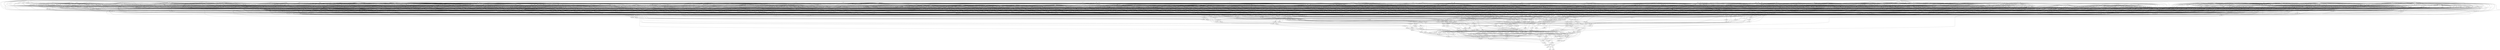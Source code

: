 digraph G {
    "new_n1380_" -> "o[0]";
    "new_n1392_" -> "o[0]";
    "new_n1363_" -> "o[0]";
    "new_n134_" -> "o[0]";
    "new_n1360_" -> "new_n134_";
    "new_n135_" -> "new_n134_";
    "new_n138_" -> "new_n134_";
    "new_n1200_" -> "new_n134_";
    "new_n836_" -> "new_n134_";
    "new_n834_" -> "new_n135_";
    "new_n835_" -> "new_n135_";
    "new_n136_" -> "new_n135_";
    "new_n818_" -> "new_n136_";
    "new_n820_" -> "new_n136_";
    "new_n819_" -> "new_n136_";
    "new_n833_" -> "new_n136_";
    "new_n137_" -> "new_n136_";
    "new_n138_" -> "new_n137_";
    "new_n562_" -> "new_n137_";
    "new_n564_" -> "new_n137_";
    "new_n563_" -> "new_n137_";
    "new_n817_" -> "new_n137_";
    "new_n139_" -> "new_n138_";
    "new_n561_" -> "new_n138_";
    "new_n557_" -> "new_n139_";
    "new_n556_" -> "new_n139_";
    "new_n140_" -> "new_n139_";
    "new_n558_" -> "new_n139_";
    "new_n545_" -> "new_n140_";
    "new_n141_" -> "new_n140_";
    "new_n142_" -> "new_n141_";
    "new_n514_" -> "new_n141_";
    "new_n544_" -> "new_n141_";
    "new_n143_" -> "new_n142_";
    "new_n493_" -> "new_n142_";
    "new_n144_" -> "new_n143_";
    "new_n453_" -> "new_n143_";
    "new_n474_" -> "new_n143_";
    "new_n145_" -> "new_n144_";
    "new_n313_" -> "new_n144_";
    "new_n436_" -> "new_n144_";
    "new_n146_" -> "new_n145_";
    "new_n283_" -> "new_n145_";
    "new_n311_" -> "new_n145_";
    "new_n147_" -> "new_n146_";
    "new_n203_" -> "new_n146_";
    "new_n247_" -> "new_n146_";
    "new_n199_" -> "new_n147_";
    "new_n201_" -> "new_n147_";
    "new_n187_" -> "new_n147_";
    "new_n148_" -> "new_n147_";
    "new_n197_" -> "new_n147_";
    "new_n174_" -> "new_n147_";
    "new_n182_" -> "new_n148_";
    "new_n185_" -> "new_n148_";
    "new_n150_" -> "new_n148_";
    "new_n158_" -> "new_n148_";
    "new_n149_" -> "new_n148_";
    "new_n176_" -> "new_n148_";
    "new_n150_" -> "new_n149_";
    "new_n156_" -> "new_n149_";
    "new_n157_" -> "new_n149_";
    "i[39]" -> "new_n149_";
    "new_n155_" -> "new_n150_";
    "new_n154_" -> "new_n150_";
    "new_n151_" -> "new_n150_";
    "new_n152_" -> "new_n151_";
    "new_n153_" -> "new_n151_";
    "new_n153_" -> "new_n152_";
    "i[116]" -> "new_n152_";
    "i[117]" -> "new_n152_";
    "i[118]" -> "new_n153_";
    "i[119]" -> "new_n153_";
    "i[116]" -> "new_n154_";
    "new_n153_" -> "new_n154_";
    "i[117]" -> "new_n154_";
    "i[113]" -> "new_n155_";
    "i[112]" -> "new_n155_";
    "i[114]" -> "new_n155_";
    "i[115]" -> "new_n155_";
    "new_n155_" -> "new_n156_";
    "new_n152_" -> "new_n156_";
    "new_n153_" -> "new_n156_";
    "i[34]" -> "new_n157_";
    "i[33]" -> "new_n157_";
    "i[35]" -> "new_n157_";
    "i[36]" -> "new_n157_";
    "i[37]" -> "new_n157_";
    "i[38]" -> "new_n157_";
    "i[23]" -> "new_n158_";
    "new_n168_" -> "new_n158_";
    "new_n159_" -> "new_n158_";
    "new_n170_" -> "new_n158_";
    "new_n163_" -> "new_n158_";
    "new_n173_" -> "new_n158_";
    "i[116]" -> "new_n159_";
    "new_n161_" -> "new_n159_";
    "new_n160_" -> "new_n159_";
    "i[117]" -> "new_n160_";
    "new_n153_" -> "new_n160_";
    "new_n162_" -> "new_n161_";
    "i[112]" -> "new_n161_";
    "i[113]" -> "new_n161_";
    "i[114]" -> "new_n162_";
    "i[115]" -> "new_n162_";
    "i[35]" -> "new_n163_";
    "new_n167_" -> "new_n163_";
    "new_n164_" -> "new_n163_";
    "new_n165_" -> "new_n164_";
    "new_n166_" -> "new_n164_";
    "i[38]" -> "new_n165_";
    "i[39]" -> "new_n165_";
    "i[36]" -> "new_n166_";
    "i[37]" -> "new_n166_";
    "i[32]" -> "new_n167_";
    "i[33]" -> "new_n167_";
    "i[34]" -> "new_n167_";
    "i[18]" -> "new_n168_";
    "i[17]" -> "new_n168_";
    "i[19]" -> "new_n168_";
    "i[20]" -> "new_n168_";
    "new_n169_" -> "new_n168_";
    "i[21]" -> "new_n169_";
    "i[22]" -> "new_n169_";
    "new_n153_" -> "new_n170_";
    "new_n171_" -> "new_n170_";
    "new_n172_" -> "new_n170_";
    "i[116]" -> "new_n171_";
    "i[117]" -> "new_n171_";
    "i[113]" -> "new_n172_";
    "i[112]" -> "new_n172_";
    "i[114]" -> "new_n172_";
    "i[115]" -> "new_n172_";
    "i[123]" -> "new_n173_";
    "i[124]" -> "new_n173_";
    "new_n175_" -> "new_n173_";
    "new_n174_" -> "new_n173_";
    "i[126]" -> "new_n174_";
    "i[127]" -> "new_n174_";
    "i[126]" -> "new_n175_";
    "i[125]" -> "new_n175_";
    "new_n180_" -> "new_n176_";
    "new_n179_" -> "new_n176_";
    "new_n177_" -> "new_n176_";
    "i[29]" -> "new_n177_";
    "new_n178_" -> "new_n177_";
    "i[30]" -> "new_n178_";
    "i[31]" -> "new_n178_";
    "i[29]" -> "new_n179_";
    "i[28]" -> "new_n179_";
    "new_n178_" -> "new_n179_";
    "i[24]" -> "new_n180_";
    "i[25]" -> "new_n180_";
    "new_n181_" -> "new_n180_";
    "i[26]" -> "new_n181_";
    "i[27]" -> "new_n181_";
    "new_n184_" -> "new_n182_";
    "new_n183_" -> "new_n182_";
    "i[29]" -> "new_n182_";
    "i[30]" -> "new_n182_";
    "i[31]" -> "new_n182_";
    "i[27]" -> "new_n183_";
    "i[28]" -> "new_n183_";
    "i[25]" -> "new_n184_";
    "i[26]" -> "new_n184_";
    "i[75]" -> "new_n185_";
    "new_n186_" -> "new_n185_";
    "i[79]" -> "new_n185_";
    "i[77]" -> "new_n185_";
    "i[78]" -> "new_n185_";
    "i[76]" -> "new_n185_";
    "i[72]" -> "new_n186_";
    "i[73]" -> "new_n186_";
    "i[74]" -> "new_n186_";
    "new_n192_" -> "new_n187_";
    "new_n196_" -> "new_n187_";
    "i[31]" -> "new_n187_";
    "new_n188_" -> "new_n187_";
    "new_n193_" -> "new_n187_";
    "new_n171_" -> "new_n188_";
    "new_n172_" -> "new_n188_";
    "i[118]" -> "new_n188_";
    "new_n189_" -> "new_n188_";
    "i[23]" -> "new_n188_";
    "i[119]" -> "new_n188_";
    "i[20]" -> "new_n189_";
    "new_n190_" -> "new_n189_";
    "new_n169_" -> "new_n189_";
    "i[16]" -> "new_n190_";
    "i[17]" -> "new_n190_";
    "new_n191_" -> "new_n190_";
    "i[18]" -> "new_n191_";
    "i[19]" -> "new_n191_";
    "i[28]" -> "new_n192_";
    "i[27]" -> "new_n192_";
    "new_n184_" -> "new_n192_";
    "i[29]" -> "new_n192_";
    "i[30]" -> "new_n192_";
    "i[116]" -> "new_n193_";
    "new_n194_" -> "new_n193_";
    "new_n195_" -> "new_n193_";
    "i[119]" -> "new_n193_";
    "i[112]" -> "new_n194_";
    "i[113]" -> "new_n194_";
    "i[114]" -> "new_n194_";
    "i[115]" -> "new_n194_";
    "i[117]" -> "new_n195_";
    "i[118]" -> "new_n195_";
    "i[117]" -> "new_n196_";
    "i[118]" -> "new_n196_";
    "i[116]" -> "new_n196_";
    "i[119]" -> "new_n196_";
    "new_n198_" -> "new_n197_";
    "i[55]" -> "new_n197_";
    "i[50]" -> "new_n198_";
    "i[49]" -> "new_n198_";
    "i[53]" -> "new_n198_";
    "i[52]" -> "new_n198_";
    "i[51]" -> "new_n198_";
    "i[54]" -> "new_n198_";
    "i[45]" -> "new_n199_";
    "new_n200_" -> "new_n199_";
    "i[46]" -> "new_n199_";
    "i[47]" -> "new_n199_";
    "i[41]" -> "new_n200_";
    "i[40]" -> "new_n200_";
    "i[43]" -> "new_n200_";
    "i[42]" -> "new_n200_";
    "i[44]" -> "new_n200_";
    "i[123]" -> "new_n201_";
    "i[122]" -> "new_n201_";
    "i[124]" -> "new_n201_";
    "new_n202_" -> "new_n201_";
    "i[127]" -> "new_n201_";
    "i[125]" -> "new_n202_";
    "i[126]" -> "new_n202_";
    "new_n226_" -> "new_n203_";
    "new_n245_" -> "new_n203_";
    "new_n233_" -> "new_n203_";
    "new_n214_" -> "new_n203_";
    "new_n204_" -> "new_n203_";
    "new_n242_" -> "new_n203_";
    "new_n212_" -> "new_n204_";
    "new_n210_" -> "new_n204_";
    "new_n205_" -> "new_n204_";
    "new_n159_" -> "new_n204_";
    "new_n176_" -> "new_n204_";
    "new_n150_" -> "new_n204_";
    "i[82]" -> "new_n205_";
    "new_n209_" -> "new_n205_";
    "new_n208_" -> "new_n205_";
    "i[83]" -> "new_n205_";
    "new_n206_" -> "new_n205_";
    "new_n207_" -> "new_n205_";
    "new_n194_" -> "new_n206_";
    "new_n171_" -> "new_n206_";
    "i[118]" -> "new_n206_";
    "i[119]" -> "new_n206_";
    "i[86]" -> "new_n207_";
    "i[87]" -> "new_n207_";
    "i[84]" -> "new_n208_";
    "i[85]" -> "new_n208_";
    "i[80]" -> "new_n209_";
    "i[81]" -> "new_n209_";
    "i[41]" -> "new_n210_";
    "i[42]" -> "new_n210_";
    "i[43]" -> "new_n210_";
    "i[44]" -> "new_n210_";
    "i[47]" -> "new_n210_";
    "new_n211_" -> "new_n210_";
    "i[45]" -> "new_n211_";
    "i[46]" -> "new_n211_";
    "new_n213_" -> "new_n212_";
    "new_n183_" -> "new_n212_";
    "i[29]" -> "new_n212_";
    "i[30]" -> "new_n212_";
    "i[31]" -> "new_n212_";
    "i[25]" -> "new_n213_";
    "i[26]" -> "new_n213_";
    "new_n222_" -> "new_n214_";
    "i[31]" -> "new_n214_";
    "new_n218_" -> "new_n214_";
    "new_n215_" -> "new_n214_";
    "new_n219_" -> "new_n214_";
    "new_n225_" -> "new_n214_";
    "new_n161_" -> "new_n215_";
    "new_n154_" -> "new_n215_";
    "new_n216_" -> "new_n215_";
    "new_n151_" -> "new_n215_";
    "new_n217_" -> "new_n216_";
    "new_n179_" -> "new_n216_";
    "new_n177_" -> "new_n216_";
    "i[25]" -> "new_n217_";
    "i[24]" -> "new_n217_";
    "i[26]" -> "new_n217_";
    "i[27]" -> "new_n217_";
    "i[112]" -> "new_n218_";
    "i[113]" -> "new_n218_";
    "new_n162_" -> "new_n218_";
    "new_n152_" -> "new_n218_";
    "new_n153_" -> "new_n218_";
    "new_n220_" -> "new_n219_";
    "i[124]" -> "new_n219_";
    "new_n221_" -> "new_n219_";
    "i[127]" -> "new_n219_";
    "i[121]" -> "new_n220_";
    "i[120]" -> "new_n220_";
    "i[122]" -> "new_n220_";
    "i[123]" -> "new_n220_";
    "i[125]" -> "new_n221_";
    "i[126]" -> "new_n221_";
    "i[25]" -> "new_n222_";
    "i[24]" -> "new_n222_";
    "new_n223_" -> "new_n222_";
    "new_n224_" -> "new_n222_";
    "i[30]" -> "new_n222_";
    "i[28]" -> "new_n223_";
    "i[29]" -> "new_n223_";
    "i[26]" -> "new_n224_";
    "i[27]" -> "new_n224_";
    "i[20]" -> "new_n225_";
    "i[19]" -> "new_n225_";
    "i[18]" -> "new_n225_";
    "i[21]" -> "new_n225_";
    "i[23]" -> "new_n225_";
    "i[22]" -> "new_n225_";
    "new_n191_" -> "new_n226_";
    "new_n227_" -> "new_n226_";
    "new_n230_" -> "new_n226_";
    "new_n176_" -> "new_n226_";
    "new_n228_" -> "new_n227_";
    "new_n229_" -> "new_n227_";
    "i[22]" -> "new_n228_";
    "i[23]" -> "new_n228_";
    "i[20]" -> "new_n229_";
    "i[21]" -> "new_n229_";
    "i[115]" -> "new_n230_";
    "i[116]" -> "new_n230_";
    "new_n231_" -> "new_n230_";
    "new_n232_" -> "new_n230_";
    "i[113]" -> "new_n231_";
    "i[114]" -> "new_n231_";
    "i[117]" -> "new_n232_";
    "i[118]" -> "new_n232_";
    "i[119]" -> "new_n232_";
    "new_n240_" -> "new_n233_";
    "i[55]" -> "new_n233_";
    "new_n230_" -> "new_n233_";
    "new_n234_" -> "new_n233_";
    "new_n239_" -> "new_n233_";
    "new_n219_" -> "new_n233_";
    "i[8]" -> "new_n234_";
    "i[9]" -> "new_n234_";
    "new_n238_" -> "new_n234_";
    "new_n237_" -> "new_n234_";
    "new_n235_" -> "new_n234_";
    "new_n236_" -> "new_n235_";
    "i[12]" -> "new_n235_";
    "i[13]" -> "new_n235_";
    "i[14]" -> "new_n236_";
    "i[15]" -> "new_n236_";
    "i[12]" -> "new_n237_";
    "new_n236_" -> "new_n237_";
    "i[13]" -> "new_n237_";
    "i[10]" -> "new_n238_";
    "i[11]" -> "new_n238_";
    "i[37]" -> "new_n239_";
    "new_n165_" -> "new_n239_";
    "i[49]" -> "new_n240_";
    "i[48]" -> "new_n240_";
    "i[52]" -> "new_n240_";
    "i[50]" -> "new_n240_";
    "i[51]" -> "new_n240_";
    "new_n241_" -> "new_n240_";
    "i[53]" -> "new_n241_";
    "i[54]" -> "new_n241_";
    "new_n244_" -> "new_n242_";
    "new_n243_" -> "new_n242_";
    "new_n174_" -> "new_n242_";
    "new_n174_" -> "new_n243_";
    "i[124]" -> "new_n243_";
    "i[125]" -> "new_n243_";
    "i[122]" -> "new_n244_";
    "i[123]" -> "new_n244_";
    "new_n246_" -> "new_n245_";
    "i[124]" -> "new_n245_";
    "i[125]" -> "new_n245_";
    "new_n174_" -> "new_n245_";
    "i[121]" -> "new_n246_";
    "i[122]" -> "new_n246_";
    "i[120]" -> "new_n246_";
    "i[123]" -> "new_n246_";
    "new_n248_" -> "new_n247_";
    "new_n282_" -> "new_n247_";
    "new_n275_" -> "new_n247_";
    "new_n258_" -> "new_n247_";
    "new_n281_" -> "new_n247_";
    "new_n213_" -> "new_n248_";
    "new_n183_" -> "new_n248_";
    "new_n257_" -> "new_n248_";
    "new_n255_" -> "new_n248_";
    "new_n249_" -> "new_n248_";
    "new_n256_" -> "new_n248_";
    "new_n254_" -> "new_n249_";
    "i[93]" -> "new_n249_";
    "i[94]" -> "new_n249_";
    "new_n250_" -> "new_n249_";
    "i[95]" -> "new_n249_";
    "new_n252_" -> "new_n250_";
    "i[123]" -> "new_n250_";
    "i[124]" -> "new_n250_";
    "new_n253_" -> "new_n250_";
    "new_n251_" -> "new_n250_";
    "new_n221_" -> "new_n251_";
    "i[127]" -> "new_n251_";
    "i[121]" -> "new_n252_";
    "i[122]" -> "new_n252_";
    "i[125]" -> "new_n253_";
    "i[126]" -> "new_n253_";
    "i[90]" -> "new_n254_";
    "i[89]" -> "new_n254_";
    "i[91]" -> "new_n254_";
    "i[92]" -> "new_n254_";
    "i[116]" -> "new_n255_";
    "i[115]" -> "new_n255_";
    "new_n232_" -> "new_n255_";
    "i[27]" -> "new_n256_";
    "new_n184_" -> "new_n256_";
    "i[28]" -> "new_n256_";
    "i[29]" -> "new_n256_";
    "i[30]" -> "new_n256_";
    "i[31]" -> "new_n256_";
    "i[29]" -> "new_n257_";
    "i[30]" -> "new_n257_";
    "i[31]" -> "new_n257_";
    "new_n268_" -> "new_n258_";
    "new_n263_" -> "new_n258_";
    "new_n274_" -> "new_n258_";
    "new_n259_" -> "new_n258_";
    "new_n273_" -> "new_n258_";
    "new_n176_" -> "new_n258_";
    "new_n262_" -> "new_n259_";
    "i[93]" -> "new_n259_";
    "i[94]" -> "new_n259_";
    "i[95]" -> "new_n259_";
    "new_n260_" -> "new_n259_";
    "new_n230_" -> "new_n259_";
    "new_n227_" -> "new_n260_";
    "new_n261_" -> "new_n260_";
    "i[17]" -> "new_n261_";
    "i[16]" -> "new_n261_";
    "i[18]" -> "new_n261_";
    "i[19]" -> "new_n261_";
    "i[90]" -> "new_n262_";
    "i[89]" -> "new_n262_";
    "i[91]" -> "new_n262_";
    "i[92]" -> "new_n262_";
    "new_n265_" -> "new_n263_";
    "i[103]" -> "new_n263_";
    "new_n264_" -> "new_n263_";
    "new_n267_" -> "new_n263_";
    "new_n161_" -> "new_n264_";
    "new_n152_" -> "new_n264_";
    "new_n153_" -> "new_n264_";
    "i[97]" -> "new_n265_";
    "i[98]" -> "new_n265_";
    "i[99]" -> "new_n265_";
    "i[100]" -> "new_n265_";
    "new_n266_" -> "new_n265_";
    "i[101]" -> "new_n266_";
    "i[102]" -> "new_n266_";
    "i[27]" -> "new_n267_";
    "new_n184_" -> "new_n267_";
    "i[29]" -> "new_n267_";
    "i[28]" -> "new_n267_";
    "i[30]" -> "new_n267_";
    "i[31]" -> "new_n267_";
    "new_n270_" -> "new_n268_";
    "new_n271_" -> "new_n268_";
    "new_n272_" -> "new_n268_";
    "new_n269_" -> "new_n268_";
    "i[112]" -> "new_n269_";
    "i[113]" -> "new_n269_";
    "i[116]" -> "new_n269_";
    "new_n162_" -> "new_n269_";
    "new_n160_" -> "new_n269_";
    "i[46]" -> "new_n270_";
    "i[47]" -> "new_n270_";
    "i[42]" -> "new_n271_";
    "i[43]" -> "new_n271_";
    "i[44]" -> "new_n272_";
    "i[45]" -> "new_n272_";
    "new_n194_" -> "new_n273_";
    "new_n152_" -> "new_n273_";
    "new_n153_" -> "new_n273_";
    "i[127]" -> "new_n274_";
    "new_n202_" -> "new_n274_";
    "new_n280_" -> "new_n275_";
    "i[125]" -> "new_n275_";
    "i[124]" -> "new_n275_";
    "i[126]" -> "new_n275_";
    "i[127]" -> "new_n275_";
    "new_n276_" -> "new_n275_";
    "i[20]" -> "new_n276_";
    "new_n279_" -> "new_n276_";
    "i[21]" -> "new_n276_";
    "i[23]" -> "new_n276_";
    "i[22]" -> "new_n276_";
    "new_n277_" -> "new_n276_";
    "i[92]" -> "new_n277_";
    "i[93]" -> "new_n277_";
    "i[94]" -> "new_n277_";
    "new_n278_" -> "new_n277_";
    "i[95]" -> "new_n277_";
    "i[89]" -> "new_n278_";
    "i[90]" -> "new_n278_";
    "i[88]" -> "new_n278_";
    "i[91]" -> "new_n278_";
    "i[17]" -> "new_n279_";
    "i[18]" -> "new_n279_";
    "i[19]" -> "new_n279_";
    "i[120]" -> "new_n280_";
    "i[121]" -> "new_n280_";
    "i[122]" -> "new_n280_";
    "i[123]" -> "new_n280_";
    "i[121]" -> "new_n281_";
    "i[122]" -> "new_n281_";
    "i[123]" -> "new_n281_";
    "i[124]" -> "new_n281_";
    "new_n174_" -> "new_n281_";
    "new_n175_" -> "new_n281_";
    "i[124]" -> "new_n282_";
    "new_n280_" -> "new_n282_";
    "i[126]" -> "new_n282_";
    "i[125]" -> "new_n282_";
    "i[127]" -> "new_n282_";
    "new_n297_" -> "new_n283_";
    "i[23]" -> "new_n283_";
    "new_n302_" -> "new_n283_";
    "new_n284_" -> "new_n283_";
    "new_n305_" -> "new_n283_";
    "new_n296_" -> "new_n283_";
    "new_n170_" -> "new_n284_";
    "new_n291_" -> "new_n284_";
    "new_n285_" -> "new_n284_";
    "new_n294_" -> "new_n284_";
    "new_n164_" -> "new_n284_";
    "new_n292_" -> "new_n284_";
    "new_n290_" -> "new_n285_";
    "new_n287_" -> "new_n285_";
    "i[116]" -> "new_n285_";
    "new_n232_" -> "new_n285_";
    "new_n286_" -> "new_n285_";
    "new_n288_" -> "new_n285_";
    "i[31]" -> "new_n286_";
    "new_n192_" -> "new_n286_";
    "i[28]" -> "new_n287_";
    "new_n181_" -> "new_n287_";
    "new_n177_" -> "new_n287_";
    "i[115]" -> "new_n288_";
    "new_n231_" -> "new_n288_";
    "new_n289_" -> "new_n288_";
    "i[116]" -> "new_n288_";
    "new_n153_" -> "new_n288_";
    "i[118]" -> "new_n289_";
    "i[117]" -> "new_n289_";
    "i[113]" -> "new_n290_";
    "i[112]" -> "new_n290_";
    "i[114]" -> "new_n290_";
    "i[115]" -> "new_n290_";
    "i[116]" -> "new_n291_";
    "new_n162_" -> "new_n291_";
    "new_n160_" -> "new_n291_";
    "new_n279_" -> "new_n292_";
    "i[20]" -> "new_n292_";
    "new_n293_" -> "new_n292_";
    "new_n228_" -> "new_n292_";
    "i[22]" -> "new_n293_";
    "i[21]" -> "new_n293_";
    "new_n295_" -> "new_n294_";
    "i[124]" -> "new_n294_";
    "i[125]" -> "new_n294_";
    "new_n174_" -> "new_n294_";
    "i[121]" -> "new_n295_";
    "i[120]" -> "new_n295_";
    "i[122]" -> "new_n295_";
    "i[123]" -> "new_n295_";
    "i[123]" -> "new_n296_";
    "i[124]" -> "new_n296_";
    "new_n253_" -> "new_n296_";
    "new_n251_" -> "new_n296_";
    "new_n195_" -> "new_n297_";
    "i[119]" -> "new_n297_";
    "new_n298_" -> "new_n297_";
    "new_n301_" -> "new_n297_";
    "new_n300_" -> "new_n297_";
    "new_n299_" -> "new_n297_";
    "new_n183_" -> "new_n298_";
    "i[30]" -> "new_n298_";
    "i[29]" -> "new_n298_";
    "i[31]" -> "new_n298_";
    "i[22]" -> "new_n299_";
    "new_n229_" -> "new_n299_";
    "i[114]" -> "new_n300_";
    "i[115]" -> "new_n300_";
    "new_n171_" -> "new_n300_";
    "i[118]" -> "new_n300_";
    "i[119]" -> "new_n300_";
    "i[118]" -> "new_n301_";
    "new_n171_" -> "new_n301_";
    "i[119]" -> "new_n301_";
    "new_n229_" -> "new_n302_";
    "new_n303_" -> "new_n302_";
    "new_n304_" -> "new_n302_";
    "i[23]" -> "new_n302_";
    "i[22]" -> "new_n302_";
    "new_n301_" -> "new_n302_";
    "i[17]" -> "new_n303_";
    "i[16]" -> "new_n303_";
    "new_n191_" -> "new_n303_";
    "i[123]" -> "new_n304_";
    "i[124]" -> "new_n304_";
    "new_n252_" -> "new_n304_";
    "new_n202_" -> "new_n304_";
    "i[127]" -> "new_n304_";
    "new_n306_" -> "new_n305_";
    "new_n307_" -> "new_n305_";
    "i[23]" -> "new_n305_";
    "i[87]" -> "new_n305_";
    "new_n304_" -> "new_n305_";
    "i[18]" -> "new_n306_";
    "i[17]" -> "new_n306_";
    "i[20]" -> "new_n306_";
    "i[19]" -> "new_n306_";
    "new_n169_" -> "new_n306_";
    "new_n308_" -> "new_n307_";
    "i[5]" -> "new_n307_";
    "new_n309_" -> "new_n307_";
    "i[85]" -> "new_n307_";
    "new_n310_" -> "new_n307_";
    "i[86]" -> "new_n307_";
    "i[1]" -> "new_n308_";
    "i[0]" -> "new_n308_";
    "i[2]" -> "new_n308_";
    "i[3]" -> "new_n308_";
    "i[4]" -> "new_n308_";
    "i[6]" -> "new_n309_";
    "i[7]" -> "new_n309_";
    "i[83]" -> "new_n310_";
    "i[82]" -> "new_n310_";
    "i[84]" -> "new_n310_";
    "new_n189_" -> "new_n311_";
    "new_n174_" -> "new_n311_";
    "new_n193_" -> "new_n311_";
    "new_n312_" -> "new_n311_";
    "new_n197_" -> "new_n311_";
    "i[23]" -> "new_n311_";
    "i[115]" -> "new_n312_";
    "i[116]" -> "new_n312_";
    "i[117]" -> "new_n312_";
    "new_n231_" -> "new_n312_";
    "i[118]" -> "new_n312_";
    "i[119]" -> "new_n312_";
    "new_n314_" -> "new_n313_";
    "new_n373_" -> "new_n313_";
    "new_n311_" -> "new_n313_";
    "new_n315_" -> "new_n314_";
    "new_n341_" -> "new_n314_";
    "new_n334_" -> "new_n315_";
    "new_n328_" -> "new_n315_";
    "new_n327_" -> "new_n315_";
    "new_n316_" -> "new_n315_";
    "new_n340_" -> "new_n315_";
    "new_n339_" -> "new_n315_";
    "new_n326_" -> "new_n316_";
    "i[79]" -> "new_n316_";
    "new_n324_" -> "new_n316_";
    "new_n317_" -> "new_n316_";
    "new_n245_" -> "new_n316_";
    "new_n323_" -> "new_n316_";
    "new_n182_" -> "new_n317_";
    "new_n319_" -> "new_n317_";
    "new_n322_" -> "new_n317_";
    "new_n321_" -> "new_n317_";
    "new_n320_" -> "new_n317_";
    "new_n318_" -> "new_n317_";
    "i[112]" -> "new_n318_";
    "i[113]" -> "new_n318_";
    "new_n162_" -> "new_n318_";
    "new_n154_" -> "new_n318_";
    "new_n151_" -> "new_n318_";
    "new_n171_" -> "new_n319_";
    "new_n290_" -> "new_n319_";
    "i[118]" -> "new_n319_";
    "i[119]" -> "new_n319_";
    "new_n208_" -> "new_n320_";
    "new_n207_" -> "new_n320_";
    "i[115]" -> "new_n321_";
    "i[116]" -> "new_n321_";
    "new_n231_" -> "new_n321_";
    "new_n289_" -> "new_n321_";
    "new_n153_" -> "new_n321_";
    "new_n231_" -> "new_n322_";
    "i[115]" -> "new_n322_";
    "i[116]" -> "new_n322_";
    "new_n232_" -> "new_n322_";
    "i[27]" -> "new_n323_";
    "new_n213_" -> "new_n323_";
    "i[28]" -> "new_n323_";
    "i[29]" -> "new_n323_";
    "i[30]" -> "new_n323_";
    "i[31]" -> "new_n323_";
    "new_n325_" -> "new_n324_";
    "new_n175_" -> "new_n324_";
    "new_n174_" -> "new_n324_";
    "i[122]" -> "new_n325_";
    "i[123]" -> "new_n325_";
    "i[121]" -> "new_n325_";
    "i[124]" -> "new_n325_";
    "i[74]" -> "new_n326_";
    "i[75]" -> "new_n326_";
    "i[76]" -> "new_n326_";
    "i[77]" -> "new_n326_";
    "i[73]" -> "new_n326_";
    "i[78]" -> "new_n326_";
    "new_n329_" -> "new_n327_";
    "new_n332_" -> "new_n327_";
    "i[23]" -> "new_n327_";
    "new_n333_" -> "new_n327_";
    "new_n269_" -> "new_n327_";
    "new_n328_" -> "new_n327_";
    "i[17]" -> "new_n328_";
    "i[18]" -> "new_n328_";
    "i[19]" -> "new_n328_";
    "new_n228_" -> "new_n328_";
    "new_n293_" -> "new_n328_";
    "i[20]" -> "new_n328_";
    "i[126]" -> "new_n329_";
    "new_n331_" -> "new_n329_";
    "new_n330_" -> "new_n329_";
    "i[127]" -> "new_n329_";
    "i[121]" -> "new_n330_";
    "i[120]" -> "new_n330_";
    "i[122]" -> "new_n330_";
    "i[123]" -> "new_n330_";
    "i[124]" -> "new_n331_";
    "i[125]" -> "new_n331_";
    "i[17]" -> "new_n332_";
    "i[18]" -> "new_n332_";
    "i[19]" -> "new_n332_";
    "i[20]" -> "new_n332_";
    "new_n169_" -> "new_n332_";
    "new_n246_" -> "new_n333_";
    "new_n331_" -> "new_n333_";
    "i[126]" -> "new_n333_";
    "i[127]" -> "new_n333_";
    "new_n338_" -> "new_n334_";
    "i[119]" -> "new_n334_";
    "new_n335_" -> "new_n334_";
    "new_n337_" -> "new_n334_";
    "i[55]" -> "new_n334_";
    "i[20]" -> "new_n335_";
    "new_n191_" -> "new_n335_";
    "new_n336_" -> "new_n335_";
    "i[23]" -> "new_n335_";
    "i[21]" -> "new_n336_";
    "i[22]" -> "new_n336_";
    "i[55]" -> "new_n337_";
    "i[53]" -> "new_n337_";
    "i[54]" -> "new_n337_";
    "i[52]" -> "new_n337_";
    "i[114]" -> "new_n338_";
    "i[113]" -> "new_n338_";
    "i[115]" -> "new_n338_";
    "i[117]" -> "new_n338_";
    "i[116]" -> "new_n338_";
    "i[118]" -> "new_n338_";
    "new_n220_" -> "new_n339_";
    "new_n243_" -> "new_n339_";
    "new_n174_" -> "new_n339_";
    "i[124]" -> "new_n340_";
    "new_n220_" -> "new_n340_";
    "i[126]" -> "new_n340_";
    "i[125]" -> "new_n340_";
    "i[127]" -> "new_n340_";
    "new_n366_" -> "new_n341_";
    "new_n361_" -> "new_n341_";
    "new_n342_" -> "new_n341_";
    "new_n371_" -> "new_n341_";
    "new_n370_" -> "new_n341_";
    "new_n352_" -> "new_n342_";
    "new_n358_" -> "new_n342_";
    "new_n348_" -> "new_n342_";
    "new_n343_" -> "new_n342_";
    "new_n350_" -> "new_n342_";
    "new_n176_" -> "new_n342_";
    "i[78]" -> "new_n343_";
    "new_n347_" -> "new_n343_";
    "new_n346_" -> "new_n343_";
    "i[79]" -> "new_n343_";
    "new_n344_" -> "new_n343_";
    "i[24]" -> "new_n344_";
    "i[25]" -> "new_n344_";
    "i[26]" -> "new_n344_";
    "i[27]" -> "new_n344_";
    "new_n345_" -> "new_n344_";
    "new_n178_" -> "new_n345_";
    "new_n223_" -> "new_n345_";
    "i[19]" -> "new_n346_";
    "i[18]" -> "new_n346_";
    "i[21]" -> "new_n346_";
    "i[20]" -> "new_n346_";
    "new_n228_" -> "new_n346_";
    "i[73]" -> "new_n347_";
    "i[72]" -> "new_n347_";
    "i[74]" -> "new_n347_";
    "i[75]" -> "new_n347_";
    "i[76]" -> "new_n347_";
    "i[77]" -> "new_n347_";
    "i[124]" -> "new_n348_";
    "new_n244_" -> "new_n348_";
    "new_n221_" -> "new_n348_";
    "new_n349_" -> "new_n348_";
    "i[127]" -> "new_n348_";
    "i[24]" -> "new_n349_";
    "new_n184_" -> "new_n349_";
    "i[27]" -> "new_n349_";
    "new_n345_" -> "new_n349_";
    "i[126]" -> "new_n350_";
    "new_n351_" -> "new_n350_";
    "i[127]" -> "new_n350_";
    "i[120]" -> "new_n351_";
    "i[121]" -> "new_n351_";
    "new_n244_" -> "new_n351_";
    "i[124]" -> "new_n351_";
    "i[125]" -> "new_n351_";
    "new_n354_" -> "new_n352_";
    "new_n355_" -> "new_n352_";
    "new_n261_" -> "new_n352_";
    "new_n357_" -> "new_n352_";
    "i[23]" -> "new_n352_";
    "new_n353_" -> "new_n352_";
    "new_n252_" -> "new_n353_";
    "i[123]" -> "new_n353_";
    "i[124]" -> "new_n353_";
    "new_n221_" -> "new_n353_";
    "i[127]" -> "new_n353_";
    "i[124]" -> "new_n354_";
    "new_n330_" -> "new_n354_";
    "i[126]" -> "new_n354_";
    "i[125]" -> "new_n354_";
    "i[127]" -> "new_n354_";
    "i[116]" -> "new_n355_";
    "new_n356_" -> "new_n355_";
    "i[118]" -> "new_n355_";
    "i[117]" -> "new_n355_";
    "i[119]" -> "new_n355_";
    "i[113]" -> "new_n356_";
    "i[114]" -> "new_n356_";
    "i[112]" -> "new_n356_";
    "i[115]" -> "new_n356_";
    "i[20]" -> "new_n357_";
    "i[21]" -> "new_n357_";
    "i[22]" -> "new_n357_";
    "new_n330_" -> "new_n358_";
    "new_n360_" -> "new_n358_";
    "i[127]" -> "new_n358_";
    "new_n355_" -> "new_n358_";
    "new_n353_" -> "new_n358_";
    "new_n359_" -> "new_n358_";
    "i[18]" -> "new_n359_";
    "i[17]" -> "new_n359_";
    "i[23]" -> "new_n359_";
    "i[19]" -> "new_n359_";
    "i[20]" -> "new_n359_";
    "new_n336_" -> "new_n359_";
    "i[124]" -> "new_n360_";
    "i[125]" -> "new_n360_";
    "i[126]" -> "new_n360_";
    "new_n362_" -> "new_n361_";
    "new_n269_" -> "new_n361_";
    "new_n364_" -> "new_n361_";
    "new_n363_" -> "new_n361_";
    "new_n281_" -> "new_n361_";
    "new_n246_" -> "new_n362_";
    "new_n243_" -> "new_n362_";
    "new_n174_" -> "new_n362_";
    "i[20]" -> "new_n363_";
    "new_n303_" -> "new_n363_";
    "i[21]" -> "new_n363_";
    "new_n228_" -> "new_n363_";
    "i[124]" -> "new_n364_";
    "new_n365_" -> "new_n364_";
    "i[125]" -> "new_n364_";
    "new_n174_" -> "new_n364_";
    "i[121]" -> "new_n365_";
    "i[122]" -> "new_n365_";
    "i[120]" -> "new_n365_";
    "i[123]" -> "new_n365_";
    "new_n291_" -> "new_n366_";
    "new_n369_" -> "new_n366_";
    "new_n367_" -> "new_n366_";
    "new_n368_" -> "new_n366_";
    "new_n243_" -> "new_n367_";
    "new_n174_" -> "new_n367_";
    "new_n224_" -> "new_n368_";
    "i[24]" -> "new_n368_";
    "i[25]" -> "new_n368_";
    "new_n345_" -> "new_n368_";
    "i[116]" -> "new_n369_";
    "new_n162_" -> "new_n369_";
    "i[117]" -> "new_n369_";
    "new_n153_" -> "new_n369_";
    "i[121]" -> "new_n370_";
    "i[120]" -> "new_n370_";
    "i[126]" -> "new_n370_";
    "new_n244_" -> "new_n370_";
    "new_n331_" -> "new_n370_";
    "i[127]" -> "new_n370_";
    "i[78]" -> "new_n371_";
    "new_n372_" -> "new_n371_";
    "i[79]" -> "new_n371_";
    "i[73]" -> "new_n372_";
    "i[72]" -> "new_n372_";
    "i[75]" -> "new_n372_";
    "i[74]" -> "new_n372_";
    "i[76]" -> "new_n372_";
    "i[77]" -> "new_n372_";
    "new_n374_" -> "new_n373_";
    "new_n398_" -> "new_n373_";
    "new_n421_" -> "new_n373_";
    "new_n393_" -> "new_n374_";
    "new_n397_" -> "new_n374_";
    "new_n384_" -> "new_n374_";
    "new_n375_" -> "new_n374_";
    "new_n395_" -> "new_n374_";
    "new_n394_" -> "new_n374_";
    "new_n170_" -> "new_n375_";
    "new_n159_" -> "new_n375_";
    "new_n376_" -> "new_n375_";
    "new_n382_" -> "new_n375_";
    "new_n381_" -> "new_n375_";
    "new_n176_" -> "new_n375_";
    "new_n269_" -> "new_n376_";
    "new_n377_" -> "new_n376_";
    "new_n378_" -> "new_n376_";
    "new_n286_" -> "new_n376_";
    "new_n150_" -> "new_n376_";
    "i[25]" -> "new_n377_";
    "new_n224_" -> "new_n377_";
    "i[29]" -> "new_n377_";
    "i[28]" -> "new_n377_";
    "i[30]" -> "new_n377_";
    "i[31]" -> "new_n377_";
    "new_n380_" -> "new_n378_";
    "new_n379_" -> "new_n378_";
    "i[94]" -> "new_n378_";
    "i[95]" -> "new_n378_";
    "i[92]" -> "new_n379_";
    "i[93]" -> "new_n379_";
    "i[89]" -> "new_n380_";
    "i[88]" -> "new_n380_";
    "i[90]" -> "new_n380_";
    "i[91]" -> "new_n380_";
    "i[34]" -> "new_n381_";
    "i[35]" -> "new_n381_";
    "i[36]" -> "new_n381_";
    "new_n239_" -> "new_n381_";
    "new_n383_" -> "new_n382_";
    "i[124]" -> "new_n382_";
    "new_n175_" -> "new_n382_";
    "new_n174_" -> "new_n382_";
    "i[122]" -> "new_n383_";
    "i[121]" -> "new_n383_";
    "i[123]" -> "new_n383_";
    "new_n387_" -> "new_n384_";
    "new_n391_" -> "new_n384_";
    "new_n392_" -> "new_n384_";
    "new_n363_" -> "new_n384_";
    "new_n385_" -> "new_n384_";
    "new_n390_" -> "new_n384_";
    "i[40]" -> "new_n385_";
    "i[41]" -> "new_n385_";
    "i[42]" -> "new_n385_";
    "i[43]" -> "new_n385_";
    "new_n270_" -> "new_n385_";
    "new_n386_" -> "new_n385_";
    "new_n270_" -> "new_n386_";
    "i[44]" -> "new_n386_";
    "i[45]" -> "new_n386_";
    "i[36]" -> "new_n387_";
    "new_n388_" -> "new_n387_";
    "new_n389_" -> "new_n387_";
    "i[33]" -> "new_n388_";
    "i[34]" -> "new_n388_";
    "i[32]" -> "new_n388_";
    "i[35]" -> "new_n388_";
    "i[37]" -> "new_n389_";
    "i[38]" -> "new_n389_";
    "new_n295_" -> "new_n390_";
    "i[124]" -> "new_n390_";
    "new_n221_" -> "new_n390_";
    "i[127]" -> "new_n390_";
    "i[115]" -> "new_n391_";
    "new_n231_" -> "new_n391_";
    "new_n195_" -> "new_n391_";
    "i[116]" -> "new_n391_";
    "i[119]" -> "new_n391_";
    "i[39]" -> "new_n391_";
    "i[114]" -> "new_n392_";
    "i[115]" -> "new_n392_";
    "i[116]" -> "new_n392_";
    "new_n195_" -> "new_n392_";
    "i[119]" -> "new_n392_";
    "new_n383_" -> "new_n393_";
    "new_n295_" -> "new_n393_";
    "i[124]" -> "new_n393_";
    "new_n221_" -> "new_n393_";
    "i[127]" -> "new_n393_";
    "new_n218_" -> "new_n393_";
    "new_n280_" -> "new_n394_";
    "new_n243_" -> "new_n394_";
    "new_n174_" -> "new_n394_";
    "i[52]" -> "new_n395_";
    "new_n396_" -> "new_n395_";
    "i[54]" -> "new_n395_";
    "i[53]" -> "new_n395_";
    "i[55]" -> "new_n395_";
    "i[49]" -> "new_n396_";
    "i[48]" -> "new_n396_";
    "i[50]" -> "new_n396_";
    "i[51]" -> "new_n396_";
    "i[28]" -> "new_n397_";
    "i[27]" -> "new_n397_";
    "i[30]" -> "new_n397_";
    "i[29]" -> "new_n397_";
    "i[31]" -> "new_n397_";
    "new_n415_" -> "new_n398_";
    "new_n345_" -> "new_n398_";
    "new_n405_" -> "new_n398_";
    "new_n399_" -> "new_n398_";
    "new_n324_" -> "new_n398_";
    "new_n404_" -> "new_n399_";
    "new_n403_" -> "new_n399_";
    "new_n400_" -> "new_n399_";
    "new_n345_" -> "new_n399_";
    "new_n402_" -> "new_n399_";
    "new_n377_" -> "new_n400_";
    "new_n401_" -> "new_n400_";
    "new_n269_" -> "new_n400_";
    "i[25]" -> "new_n401_";
    "i[24]" -> "new_n401_";
    "new_n179_" -> "new_n401_";
    "new_n181_" -> "new_n401_";
    "new_n177_" -> "new_n401_";
    "i[113]" -> "new_n402_";
    "new_n162_" -> "new_n402_";
    "new_n289_" -> "new_n402_";
    "i[116]" -> "new_n402_";
    "new_n153_" -> "new_n402_";
    "i[25]" -> "new_n403_";
    "i[24]" -> "new_n403_";
    "i[29]" -> "new_n403_";
    "i[28]" -> "new_n403_";
    "new_n181_" -> "new_n403_";
    "new_n178_" -> "new_n403_";
    "i[82]" -> "new_n404_";
    "i[81]" -> "new_n404_";
    "new_n208_" -> "new_n404_";
    "i[83]" -> "new_n404_";
    "new_n207_" -> "new_n404_";
    "new_n412_" -> "new_n405_";
    "new_n321_" -> "new_n405_";
    "new_n414_" -> "new_n405_";
    "new_n406_" -> "new_n405_";
    "new_n401_" -> "new_n405_";
    "new_n411_" -> "new_n406_";
    "new_n408_" -> "new_n406_";
    "new_n409_" -> "new_n406_";
    "new_n159_" -> "new_n406_";
    "new_n288_" -> "new_n406_";
    "new_n407_" -> "new_n406_";
    "new_n220_" -> "new_n407_";
    "new_n331_" -> "new_n407_";
    "i[126]" -> "new_n407_";
    "i[127]" -> "new_n407_";
    "i[124]" -> "new_n408_";
    "i[125]" -> "new_n408_";
    "i[126]" -> "new_n408_";
    "new_n295_" -> "new_n408_";
    "i[127]" -> "new_n408_";
    "i[20]" -> "new_n409_";
    "new_n410_" -> "new_n409_";
    "i[22]" -> "new_n409_";
    "i[21]" -> "new_n409_";
    "i[23]" -> "new_n409_";
    "i[16]" -> "new_n410_";
    "i[17]" -> "new_n410_";
    "i[18]" -> "new_n410_";
    "i[19]" -> "new_n410_";
    "i[92]" -> "new_n411_";
    "i[91]" -> "new_n411_";
    "i[90]" -> "new_n411_";
    "i[93]" -> "new_n411_";
    "i[95]" -> "new_n411_";
    "i[94]" -> "new_n411_";
    "new_n253_" -> "new_n412_";
    "new_n413_" -> "new_n412_";
    "new_n251_" -> "new_n412_";
    "i[123]" -> "new_n413_";
    "i[124]" -> "new_n413_";
    "i[98]" -> "new_n414_";
    "i[97]" -> "new_n414_";
    "i[103]" -> "new_n414_";
    "i[99]" -> "new_n414_";
    "i[100]" -> "new_n414_";
    "new_n266_" -> "new_n414_";
    "new_n170_" -> "new_n415_";
    "new_n416_" -> "new_n415_";
    "i[111]" -> "new_n415_";
    "new_n419_" -> "new_n415_";
    "new_n260_" -> "new_n415_";
    "new_n418_" -> "new_n415_";
    "i[105]" -> "new_n416_";
    "i[106]" -> "new_n416_";
    "i[104]" -> "new_n416_";
    "i[107]" -> "new_n416_";
    "i[110]" -> "new_n416_";
    "new_n417_" -> "new_n416_";
    "i[108]" -> "new_n417_";
    "i[109]" -> "new_n417_";
    "i[122]" -> "new_n418_";
    "i[123]" -> "new_n418_";
    "i[124]" -> "new_n418_";
    "i[125]" -> "new_n418_";
    "new_n174_" -> "new_n418_";
    "i[98]" -> "new_n419_";
    "i[97]" -> "new_n419_";
    "i[103]" -> "new_n419_";
    "i[99]" -> "new_n419_";
    "i[100]" -> "new_n419_";
    "new_n420_" -> "new_n419_";
    "i[101]" -> "new_n420_";
    "i[102]" -> "new_n420_";
    "new_n435_" -> "new_n421_";
    "new_n425_" -> "new_n421_";
    "new_n364_" -> "new_n421_";
    "new_n433_" -> "new_n421_";
    "new_n422_" -> "new_n421_";
    "new_n432_" -> "new_n421_";
    "new_n423_" -> "new_n422_";
    "new_n269_" -> "new_n422_";
    "new_n424_" -> "new_n422_";
    "new_n403_" -> "new_n422_";
    "new_n345_" -> "new_n422_";
    "new_n402_" -> "new_n422_";
    "i[24]" -> "new_n423_";
    "i[25]" -> "new_n423_";
    "i[26]" -> "new_n423_";
    "new_n179_" -> "new_n423_";
    "i[27]" -> "new_n423_";
    "new_n177_" -> "new_n423_";
    "i[82]" -> "new_n424_";
    "i[83]" -> "new_n424_";
    "new_n209_" -> "new_n424_";
    "i[84]" -> "new_n424_";
    "new_n207_" -> "new_n424_";
    "i[85]" -> "new_n424_";
    "new_n429_" -> "new_n425_";
    "new_n431_" -> "new_n425_";
    "new_n430_" -> "new_n425_";
    "new_n250_" -> "new_n425_";
    "new_n426_" -> "new_n425_";
    "new_n350_" -> "new_n425_";
    "new_n337_" -> "new_n426_";
    "new_n427_" -> "new_n426_";
    "i[55]" -> "new_n426_";
    "i[48]" -> "new_n427_";
    "i[49]" -> "new_n427_";
    "new_n428_" -> "new_n427_";
    "i[50]" -> "new_n428_";
    "i[51]" -> "new_n428_";
    "i[22]" -> "new_n429_";
    "new_n229_" -> "new_n429_";
    "new_n190_" -> "new_n429_";
    "i[23]" -> "new_n429_";
    "i[116]" -> "new_n430_";
    "new_n172_" -> "new_n430_";
    "i[118]" -> "new_n430_";
    "i[117]" -> "new_n430_";
    "i[119]" -> "new_n430_";
    "i[115]" -> "new_n431_";
    "new_n231_" -> "new_n431_";
    "i[116]" -> "new_n431_";
    "i[118]" -> "new_n431_";
    "i[117]" -> "new_n431_";
    "i[119]" -> "new_n431_";
    "new_n330_" -> "new_n432_";
    "new_n243_" -> "new_n432_";
    "new_n174_" -> "new_n432_";
    "new_n170_" -> "new_n433_";
    "new_n434_" -> "new_n433_";
    "new_n345_" -> "new_n433_";
    "i[78]" -> "new_n433_";
    "i[79]" -> "new_n433_";
    "i[74]" -> "new_n434_";
    "i[73]" -> "new_n434_";
    "i[75]" -> "new_n434_";
    "i[76]" -> "new_n434_";
    "i[77]" -> "new_n434_";
    "i[24]" -> "new_n435_";
    "i[25]" -> "new_n435_";
    "new_n224_" -> "new_n435_";
    "new_n345_" -> "new_n435_";
    "new_n448_" -> "new_n436_";
    "new_n441_" -> "new_n436_";
    "new_n444_" -> "new_n436_";
    "new_n437_" -> "new_n436_";
    "new_n323_" -> "new_n436_";
    "new_n447_" -> "new_n436_";
    "i[101]" -> "new_n437_";
    "i[100]" -> "new_n437_";
    "i[103]" -> "new_n437_";
    "i[102]" -> "new_n437_";
    "new_n438_" -> "new_n437_";
    "new_n440_" -> "new_n438_";
    "i[46]" -> "new_n438_";
    "i[47]" -> "new_n438_";
    "new_n328_" -> "new_n438_";
    "new_n193_" -> "new_n438_";
    "new_n439_" -> "new_n438_";
    "new_n252_" -> "new_n439_";
    "new_n413_" -> "new_n439_";
    "new_n253_" -> "new_n439_";
    "new_n251_" -> "new_n439_";
    "i[42]" -> "new_n440_";
    "i[41]" -> "new_n440_";
    "i[40]" -> "new_n440_";
    "i[43]" -> "new_n440_";
    "new_n272_" -> "new_n440_";
    "new_n443_" -> "new_n441_";
    "new_n208_" -> "new_n441_";
    "new_n321_" -> "new_n441_";
    "new_n442_" -> "new_n441_";
    "new_n207_" -> "new_n441_";
    "new_n318_" -> "new_n441_";
    "i[24]" -> "new_n442_";
    "new_n184_" -> "new_n442_";
    "i[27]" -> "new_n442_";
    "new_n179_" -> "new_n442_";
    "new_n177_" -> "new_n442_";
    "i[81]" -> "new_n443_";
    "i[80]" -> "new_n443_";
    "i[82]" -> "new_n443_";
    "i[83]" -> "new_n443_";
    "new_n264_" -> "new_n444_";
    "new_n202_" -> "new_n444_";
    "i[127]" -> "new_n444_";
    "new_n445_" -> "new_n444_";
    "i[101]" -> "new_n445_";
    "i[100]" -> "new_n445_";
    "new_n446_" -> "new_n445_";
    "i[102]" -> "new_n445_";
    "i[103]" -> "new_n445_";
    "new_n191_" -> "new_n446_";
    "i[20]" -> "new_n446_";
    "new_n169_" -> "new_n446_";
    "i[23]" -> "new_n446_";
    "i[120]" -> "new_n447_";
    "i[121]" -> "new_n447_";
    "new_n244_" -> "new_n447_";
    "new_n243_" -> "new_n447_";
    "new_n174_" -> "new_n447_";
    "new_n452_" -> "new_n448_";
    "new_n261_" -> "new_n448_";
    "new_n450_" -> "new_n448_";
    "new_n227_" -> "new_n448_";
    "new_n230_" -> "new_n448_";
    "new_n449_" -> "new_n448_";
    "i[120]" -> "new_n449_";
    "i[121]" -> "new_n449_";
    "i[124]" -> "new_n449_";
    "new_n244_" -> "new_n449_";
    "i[125]" -> "new_n449_";
    "new_n174_" -> "new_n449_";
    "i[97]" -> "new_n450_";
    "i[96]" -> "new_n450_";
    "i[98]" -> "new_n450_";
    "i[103]" -> "new_n450_";
    "i[99]" -> "new_n450_";
    "new_n451_" -> "new_n450_";
    "i[103]" -> "new_n451_";
    "i[101]" -> "new_n451_";
    "i[102]" -> "new_n451_";
    "i[100]" -> "new_n451_";
    "i[91]" -> "new_n452_";
    "i[90]" -> "new_n452_";
    "i[94]" -> "new_n452_";
    "new_n379_" -> "new_n452_";
    "i[95]" -> "new_n452_";
    "new_n468_" -> "new_n453_";
    "new_n469_" -> "new_n453_";
    "new_n464_" -> "new_n453_";
    "new_n454_" -> "new_n453_";
    "new_n462_" -> "new_n453_";
    "new_n473_" -> "new_n453_";
    "new_n459_" -> "new_n454_";
    "new_n461_" -> "new_n454_";
    "new_n245_" -> "new_n454_";
    "new_n455_" -> "new_n454_";
    "new_n323_" -> "new_n454_";
    "new_n319_" -> "new_n455_";
    "new_n457_" -> "new_n455_";
    "new_n456_" -> "new_n455_";
    "new_n321_" -> "new_n455_";
    "new_n318_" -> "new_n455_";
    "i[28]" -> "new_n456_";
    "new_n224_" -> "new_n456_";
    "new_n177_" -> "new_n456_";
    "i[82]" -> "new_n457_";
    "i[83]" -> "new_n457_";
    "new_n209_" -> "new_n457_";
    "new_n458_" -> "new_n457_";
    "i[87]" -> "new_n457_";
    "i[86]" -> "new_n457_";
    "i[84]" -> "new_n458_";
    "i[85]" -> "new_n458_";
    "new_n460_" -> "new_n459_";
    "i[78]" -> "new_n459_";
    "i[79]" -> "new_n459_";
    "i[74]" -> "new_n460_";
    "i[75]" -> "new_n460_";
    "i[73]" -> "new_n460_";
    "i[76]" -> "new_n460_";
    "i[77]" -> "new_n460_";
    "i[34]" -> "new_n461_";
    "i[35]" -> "new_n461_";
    "i[36]" -> "new_n461_";
    "i[33]" -> "new_n461_";
    "i[39]" -> "new_n461_";
    "new_n389_" -> "new_n461_";
    "new_n463_" -> "new_n462_";
    "new_n394_" -> "new_n462_";
    "new_n467_" -> "new_n462_";
    "new_n464_" -> "new_n462_";
    "i[112]" -> "new_n463_";
    "i[113]" -> "new_n463_";
    "i[114]" -> "new_n463_";
    "i[115]" -> "new_n463_";
    "new_n154_" -> "new_n463_";
    "new_n151_" -> "new_n463_";
    "new_n466_" -> "new_n464_";
    "new_n465_" -> "new_n464_";
    "new_n228_" -> "new_n464_";
    "new_n228_" -> "new_n465_";
    "i[20]" -> "new_n465_";
    "i[21]" -> "new_n465_";
    "i[17]" -> "new_n466_";
    "i[18]" -> "new_n466_";
    "i[16]" -> "new_n466_";
    "i[19]" -> "new_n466_";
    "i[75]" -> "new_n467_";
    "i[74]" -> "new_n467_";
    "i[76]" -> "new_n467_";
    "i[79]" -> "new_n467_";
    "i[78]" -> "new_n467_";
    "i[77]" -> "new_n467_";
    "new_n378_" -> "new_n468_";
    "new_n150_" -> "new_n468_";
    "new_n412_" -> "new_n468_";
    "new_n471_" -> "new_n469_";
    "new_n472_" -> "new_n469_";
    "new_n470_" -> "new_n469_";
    "new_n412_" -> "new_n469_";
    "new_n408_" -> "new_n469_";
    "new_n357_" -> "new_n470_";
    "i[23]" -> "new_n470_";
    "i[17]" -> "new_n471_";
    "i[16]" -> "new_n471_";
    "i[18]" -> "new_n471_";
    "i[19]" -> "new_n471_";
    "i[20]" -> "new_n472_";
    "i[23]" -> "new_n472_";
    "i[22]" -> "new_n472_";
    "i[21]" -> "new_n472_";
    "i[121]" -> "new_n473_";
    "i[122]" -> "new_n473_";
    "new_n413_" -> "new_n473_";
    "new_n175_" -> "new_n473_";
    "new_n174_" -> "new_n473_";
    "new_n486_" -> "new_n474_";
    "new_n480_" -> "new_n474_";
    "new_n475_" -> "new_n474_";
    "new_n492_" -> "new_n474_";
    "new_n490_" -> "new_n474_";
    "new_n150_" -> "new_n475_";
    "new_n479_" -> "new_n475_";
    "new_n477_" -> "new_n475_";
    "new_n476_" -> "new_n475_";
    "new_n280_" -> "new_n476_";
    "new_n331_" -> "new_n476_";
    "i[126]" -> "new_n476_";
    "i[127]" -> "new_n476_";
    "i[121]" -> "new_n477_";
    "i[120]" -> "new_n477_";
    "new_n360_" -> "new_n477_";
    "new_n244_" -> "new_n477_";
    "new_n478_" -> "new_n477_";
    "i[94]" -> "new_n478_";
    "i[93]" -> "new_n478_";
    "i[95]" -> "new_n478_";
    "i[127]" -> "new_n478_";
    "i[94]" -> "new_n479_";
    "i[95]" -> "new_n479_";
    "new_n206_" -> "new_n480_";
    "new_n484_" -> "new_n480_";
    "i[87]" -> "new_n480_";
    "new_n481_" -> "new_n480_";
    "new_n435_" -> "new_n480_";
    "new_n318_" -> "new_n480_";
    "new_n482_" -> "new_n481_";
    "new_n269_" -> "new_n481_";
    "new_n483_" -> "new_n481_";
    "i[114]" -> "new_n482_";
    "i[115]" -> "new_n482_";
    "i[116]" -> "new_n482_";
    "new_n160_" -> "new_n482_";
    "i[27]" -> "new_n483_";
    "new_n184_" -> "new_n483_";
    "i[28]" -> "new_n483_";
    "new_n257_" -> "new_n483_";
    "i[83]" -> "new_n484_";
    "new_n485_" -> "new_n484_";
    "i[85]" -> "new_n484_";
    "i[84]" -> "new_n484_";
    "i[86]" -> "new_n484_";
    "i[81]" -> "new_n485_";
    "i[82]" -> "new_n485_";
    "new_n164_" -> "new_n486_";
    "new_n260_" -> "new_n486_";
    "new_n487_" -> "new_n486_";
    "new_n230_" -> "new_n486_";
    "new_n489_" -> "new_n486_";
    "new_n435_" -> "new_n486_";
    "i[116]" -> "new_n487_";
    "new_n160_" -> "new_n487_";
    "new_n488_" -> "new_n487_";
    "i[124]" -> "new_n488_";
    "new_n280_" -> "new_n488_";
    "i[125]" -> "new_n488_";
    "new_n174_" -> "new_n488_";
    "i[124]" -> "new_n489_";
    "new_n330_" -> "new_n489_";
    "i[125]" -> "new_n489_";
    "new_n174_" -> "new_n489_";
    "new_n175_" -> "new_n490_";
    "new_n491_" -> "new_n490_";
    "new_n174_" -> "new_n490_";
    "i[123]" -> "new_n491_";
    "new_n252_" -> "new_n491_";
    "i[124]" -> "new_n491_";
    "new_n191_" -> "new_n492_";
    "i[20]" -> "new_n492_";
    "i[21]" -> "new_n492_";
    "new_n228_" -> "new_n492_";
    "new_n505_" -> "new_n493_";
    "new_n498_" -> "new_n493_";
    "new_n323_" -> "new_n493_";
    "new_n494_" -> "new_n493_";
    "new_n511_" -> "new_n493_";
    "new_n504_" -> "new_n493_";
    "new_n496_" -> "new_n494_";
    "new_n497_" -> "new_n494_";
    "new_n495_" -> "new_n494_";
    "new_n160_" -> "new_n494_";
    "new_n318_" -> "new_n494_";
    "i[113]" -> "new_n495_";
    "i[114]" -> "new_n495_";
    "i[112]" -> "new_n495_";
    "i[116]" -> "new_n495_";
    "i[115]" -> "new_n495_";
    "new_n321_" -> "new_n495_";
    "new_n289_" -> "new_n496_";
    "i[113]" -> "new_n496_";
    "i[114]" -> "new_n496_";
    "i[115]" -> "new_n496_";
    "i[116]" -> "new_n496_";
    "new_n153_" -> "new_n496_";
    "i[20]" -> "new_n497_";
    "new_n261_" -> "new_n497_";
    "i[22]" -> "new_n497_";
    "i[21]" -> "new_n497_";
    "i[23]" -> "new_n497_";
    "new_n476_" -> "new_n498_";
    "new_n503_" -> "new_n498_";
    "new_n499_" -> "new_n498_";
    "new_n500_" -> "new_n498_";
    "new_n483_" -> "new_n498_";
    "new_n502_" -> "new_n498_";
    "new_n413_" -> "new_n499_";
    "new_n221_" -> "new_n499_";
    "i[23]" -> "new_n499_";
    "new_n168_" -> "new_n499_";
    "i[127]" -> "new_n499_";
    "new_n168_" -> "new_n500_";
    "new_n501_" -> "new_n500_";
    "i[23]" -> "new_n500_";
    "i[115]" -> "new_n501_";
    "i[114]" -> "new_n501_";
    "i[116]" -> "new_n501_";
    "i[118]" -> "new_n501_";
    "i[117]" -> "new_n501_";
    "i[119]" -> "new_n501_";
    "i[120]" -> "new_n502_";
    "i[121]" -> "new_n502_";
    "i[124]" -> "new_n502_";
    "new_n244_" -> "new_n502_";
    "new_n221_" -> "new_n502_";
    "i[127]" -> "new_n502_";
    "i[91]" -> "new_n503_";
    "i[90]" -> "new_n503_";
    "i[94]" -> "new_n503_";
    "new_n379_" -> "new_n503_";
    "i[95]" -> "new_n503_";
    "new_n295_" -> "new_n504_";
    "new_n243_" -> "new_n504_";
    "new_n174_" -> "new_n504_";
    "new_n232_" -> "new_n505_";
    "new_n510_" -> "new_n505_";
    "new_n508_" -> "new_n505_";
    "new_n506_" -> "new_n505_";
    "new_n509_" -> "new_n505_";
    "new_n483_" -> "new_n505_";
    "i[20]" -> "new_n506_";
    "new_n507_" -> "new_n506_";
    "i[21]" -> "new_n506_";
    "new_n228_" -> "new_n506_";
    "i[17]" -> "new_n507_";
    "i[18]" -> "new_n507_";
    "i[16]" -> "new_n507_";
    "i[19]" -> "new_n507_";
    "new_n295_" -> "new_n508_";
    "new_n331_" -> "new_n508_";
    "i[126]" -> "new_n508_";
    "i[127]" -> "new_n508_";
    "i[76]" -> "new_n509_";
    "new_n186_" -> "new_n509_";
    "i[75]" -> "new_n509_";
    "i[78]" -> "new_n509_";
    "i[77]" -> "new_n509_";
    "i[79]" -> "new_n509_";
    "i[123]" -> "new_n510_";
    "i[122]" -> "new_n510_";
    "i[126]" -> "new_n510_";
    "i[125]" -> "new_n510_";
    "i[124]" -> "new_n510_";
    "i[127]" -> "new_n510_";
    "new_n513_" -> "new_n511_";
    "i[78]" -> "new_n511_";
    "i[79]" -> "new_n511_";
    "new_n461_" -> "new_n511_";
    "new_n512_" -> "new_n511_";
    "new_n323_" -> "new_n511_";
    "i[123]" -> "new_n512_";
    "i[122]" -> "new_n512_";
    "i[125]" -> "new_n512_";
    "i[124]" -> "new_n512_";
    "new_n174_" -> "new_n512_";
    "i[73]" -> "new_n513_";
    "i[74]" -> "new_n513_";
    "i[72]" -> "new_n513_";
    "i[75]" -> "new_n513_";
    "i[76]" -> "new_n513_";
    "i[77]" -> "new_n513_";
    "new_n515_" -> "new_n514_";
    "new_n516_" -> "new_n514_";
    "new_n543_" -> "new_n514_";
    "new_n145_" -> "new_n515_";
    "new_n313_" -> "new_n515_";
    "new_n436_" -> "new_n515_";
    "new_n517_" -> "new_n516_";
    "new_n518_" -> "new_n516_";
    "new_n534_" -> "new_n516_";
    "new_n314_" -> "new_n517_";
    "new_n373_" -> "new_n517_";
    "new_n311_" -> "new_n517_";
    "new_n519_" -> "new_n518_";
    "new_n520_" -> "new_n518_";
    "new_n528_" -> "new_n518_";
    "new_n341_" -> "new_n519_";
    "new_n315_" -> "new_n519_";
    "new_n521_" -> "new_n520_";
    "new_n523_" -> "new_n520_";
    "new_n525_" -> "new_n520_";
    "new_n483_" -> "new_n521_";
    "new_n502_" -> "new_n521_";
    "new_n499_" -> "new_n521_";
    "new_n505_" -> "new_n521_";
    "new_n522_" -> "new_n521_";
    "new_n504_" -> "new_n521_";
    "new_n501_" -> "new_n522_";
    "new_n496_" -> "new_n522_";
    "new_n323_" -> "new_n522_";
    "new_n318_" -> "new_n522_";
    "new_n497_" -> "new_n522_";
    "new_n504_" -> "new_n522_";
    "new_n318_" -> "new_n523_";
    "new_n319_" -> "new_n523_";
    "new_n323_" -> "new_n523_";
    "new_n320_" -> "new_n523_";
    "new_n339_" -> "new_n523_";
    "new_n524_" -> "new_n523_";
    "new_n339_" -> "new_n524_";
    "new_n269_" -> "new_n524_";
    "new_n340_" -> "new_n524_";
    "new_n333_" -> "new_n524_";
    "new_n328_" -> "new_n524_";
    "new_n362_" -> "new_n525_";
    "new_n281_" -> "new_n525_";
    "new_n370_" -> "new_n525_";
    "new_n371_" -> "new_n525_";
    "new_n363_" -> "new_n525_";
    "new_n526_" -> "new_n525_";
    "new_n344_" -> "new_n526_";
    "new_n346_" -> "new_n526_";
    "new_n350_" -> "new_n526_";
    "new_n527_" -> "new_n526_";
    "new_n370_" -> "new_n526_";
    "new_n176_" -> "new_n526_";
    "new_n359_" -> "new_n527_";
    "new_n355_" -> "new_n527_";
    "new_n353_" -> "new_n527_";
    "new_n529_" -> "new_n528_";
    "new_n530_" -> "new_n528_";
    "new_n533_" -> "new_n528_";
    "new_n318_" -> "new_n529_";
    "new_n323_" -> "new_n529_";
    "new_n457_" -> "new_n529_";
    "new_n286_" -> "new_n529_";
    "new_n462_" -> "new_n529_";
    "new_n473_" -> "new_n529_";
    "i[38]" -> "new_n530_";
    "new_n532_" -> "new_n530_";
    "new_n447_" -> "new_n530_";
    "new_n531_" -> "new_n530_";
    "new_n446_" -> "new_n530_";
    "i[101]" -> "new_n531_";
    "i[100]" -> "new_n531_";
    "new_n264_" -> "new_n531_";
    "i[39]" -> "new_n531_";
    "i[102]" -> "new_n531_";
    "i[103]" -> "new_n531_";
    "i[33]" -> "new_n532_";
    "i[32]" -> "new_n532_";
    "i[34]" -> "new_n532_";
    "i[37]" -> "new_n532_";
    "i[36]" -> "new_n532_";
    "i[35]" -> "new_n532_";
    "new_n490_" -> "new_n533_";
    "new_n492_" -> "new_n533_";
    "new_n479_" -> "new_n533_";
    "new_n255_" -> "new_n533_";
    "new_n476_" -> "new_n533_";
    "new_n535_" -> "new_n534_";
    "new_n536_" -> "new_n534_";
    "new_n537_" -> "new_n534_";
    "new_n374_" -> "new_n535_";
    "new_n398_" -> "new_n535_";
    "new_n421_" -> "new_n535_";
    "new_n147_" -> "new_n536_";
    "new_n203_" -> "new_n536_";
    "new_n247_" -> "new_n536_";
    "new_n538_" -> "new_n537_";
    "new_n541_" -> "new_n537_";
    "new_n542_" -> "new_n537_";
    "new_n394_" -> "new_n538_";
    "new_n395_" -> "new_n538_";
    "new_n397_" -> "new_n538_";
    "new_n218_" -> "new_n538_";
    "new_n539_" -> "new_n538_";
    "new_n176_" -> "new_n539_";
    "new_n377_" -> "new_n539_";
    "new_n540_" -> "new_n539_";
    "new_n150_" -> "new_n539_";
    "new_n394_" -> "new_n539_";
    "i[75]" -> "new_n540_";
    "i[74]" -> "new_n540_";
    "i[79]" -> "new_n540_";
    "i[77]" -> "new_n540_";
    "i[78]" -> "new_n540_";
    "i[76]" -> "new_n540_";
    "new_n296_" -> "new_n541_";
    "new_n298_" -> "new_n541_";
    "new_n299_" -> "new_n541_";
    "new_n304_" -> "new_n541_";
    "new_n300_" -> "new_n541_";
    "i[23]" -> "new_n541_";
    "new_n176_" -> "new_n542_";
    "new_n273_" -> "new_n542_";
    "new_n265_" -> "new_n542_";
    "i[103]" -> "new_n542_";
    "new_n267_" -> "new_n542_";
    "new_n281_" -> "new_n542_";
    "new_n146_" -> "new_n543_";
    "new_n283_" -> "new_n543_";
    "new_n311_" -> "new_n543_";
    "new_n144_" -> "new_n544_";
    "new_n453_" -> "new_n544_";
    "new_n474_" -> "new_n544_";
    "new_n546_" -> "new_n545_";
    "new_n547_" -> "new_n545_";
    "new_n515_" -> "new_n546_";
    "new_n516_" -> "new_n546_";
    "new_n543_" -> "new_n546_";
    "new_n548_" -> "new_n547_";
    "new_n554_" -> "new_n547_";
    "new_n555_" -> "new_n547_";
    "new_n549_" -> "new_n548_";
    "new_n550_" -> "new_n548_";
    "new_n553_" -> "new_n548_";
    "new_n519_" -> "new_n549_";
    "new_n520_" -> "new_n549_";
    "new_n528_" -> "new_n549_";
    "new_n551_" -> "new_n550_";
    "new_n552_" -> "new_n550_";
    "new_n538_" -> "new_n551_";
    "new_n541_" -> "new_n551_";
    "new_n542_" -> "new_n551_";
    "new_n529_" -> "new_n552_";
    "new_n530_" -> "new_n552_";
    "new_n533_" -> "new_n552_";
    "new_n521_" -> "new_n553_";
    "new_n523_" -> "new_n553_";
    "new_n525_" -> "new_n553_";
    "new_n517_" -> "new_n554_";
    "new_n518_" -> "new_n554_";
    "new_n534_" -> "new_n554_";
    "new_n535_" -> "new_n555_";
    "new_n537_" -> "new_n555_";
    "new_n536_" -> "new_n555_";
    "new_n547_" -> "new_n556_";
    "new_n546_" -> "new_n556_";
    "new_n548_" -> "new_n557_";
    "new_n554_" -> "new_n557_";
    "new_n555_" -> "new_n557_";
    "new_n559_" -> "new_n558_";
    "new_n560_" -> "new_n558_";
    "new_n549_" -> "new_n559_";
    "new_n550_" -> "new_n559_";
    "new_n553_" -> "new_n559_";
    "new_n551_" -> "new_n560_";
    "new_n552_" -> "new_n560_";
    "new_n559_" -> "new_n561_";
    "new_n560_" -> "new_n561_";
    "new_n142_" -> "new_n562_";
    "new_n514_" -> "new_n562_";
    "new_n544_" -> "new_n562_";
    "new_n143_" -> "new_n563_";
    "new_n493_" -> "new_n563_";
    "new_n565_" -> "new_n564_";
    "new_n801_" -> "new_n564_";
    "new_n816_" -> "new_n564_";
    "new_n566_" -> "new_n565_";
    "new_n791_" -> "new_n565_";
    "new_n567_" -> "new_n566_";
    "new_n763_" -> "new_n566_";
    "new_n780_" -> "new_n566_";
    "new_n568_" -> "new_n567_";
    "new_n692_" -> "new_n567_";
    "new_n748_" -> "new_n567_";
    "new_n569_" -> "new_n568_";
    "new_n643_" -> "new_n568_";
    "new_n675_" -> "new_n568_";
    "new_n570_" -> "new_n569_";
    "new_n596_" -> "new_n569_";
    "new_n616_" -> "new_n569_";
    "new_n571_" -> "new_n570_";
    "new_n257_" -> "new_n570_";
    "new_n574_" -> "new_n570_";
    "new_n580_" -> "new_n570_";
    "new_n595_" -> "new_n570_";
    "new_n232_" -> "new_n570_";
    "new_n254_" -> "new_n571_";
    "i[93]" -> "new_n571_";
    "i[94]" -> "new_n571_";
    "i[95]" -> "new_n571_";
    "new_n463_" -> "new_n571_";
    "new_n572_" -> "new_n571_";
    "new_n573_" -> "new_n572_";
    "i[12]" -> "new_n572_";
    "i[13]" -> "new_n572_";
    "new_n238_" -> "new_n572_";
    "new_n236_" -> "new_n572_";
    "i[8]" -> "new_n573_";
    "i[9]" -> "new_n573_";
    "new_n312_" -> "new_n574_";
    "new_n579_" -> "new_n574_";
    "new_n578_" -> "new_n574_";
    "new_n576_" -> "new_n574_";
    "new_n575_" -> "new_n574_";
    "new_n386_" -> "new_n575_";
    "i[40]" -> "new_n575_";
    "i[41]" -> "new_n575_";
    "i[42]" -> "new_n575_";
    "i[43]" -> "new_n575_";
    "new_n270_" -> "new_n575_";
    "i[10]" -> "new_n576_";
    "i[11]" -> "new_n576_";
    "i[12]" -> "new_n576_";
    "new_n577_" -> "new_n576_";
    "new_n236_" -> "new_n576_";
    "i[13]" -> "new_n576_";
    "new_n224_" -> "new_n577_";
    "i[25]" -> "new_n577_";
    "i[28]" -> "new_n577_";
    "new_n257_" -> "new_n577_";
    "i[62]" -> "new_n578_";
    "i[63]" -> "new_n578_";
    "i[59]" -> "new_n579_";
    "i[60]" -> "new_n579_";
    "i[57]" -> "new_n579_";
    "i[58]" -> "new_n579_";
    "i[62]" -> "new_n579_";
    "i[61]" -> "new_n579_";
    "new_n593_" -> "new_n580_";
    "new_n594_" -> "new_n580_";
    "new_n587_" -> "new_n580_";
    "new_n581_" -> "new_n580_";
    "new_n250_" -> "new_n580_";
    "new_n590_" -> "new_n580_";
    "i[102]" -> "new_n581_";
    "new_n582_" -> "new_n581_";
    "i[103]" -> "new_n581_";
    "i[87]" -> "new_n581_";
    "new_n586_" -> "new_n581_";
    "new_n584_" -> "new_n581_";
    "i[100]" -> "new_n582_";
    "new_n583_" -> "new_n582_";
    "i[101]" -> "new_n582_";
    "i[98]" -> "new_n583_";
    "i[99]" -> "new_n583_";
    "new_n443_" -> "new_n584_";
    "i[85]" -> "new_n584_";
    "i[87]" -> "new_n584_";
    "i[86]" -> "new_n584_";
    "i[84]" -> "new_n584_";
    "new_n585_" -> "new_n584_";
    "i[4]" -> "new_n585_";
    "i[3]" -> "new_n585_";
    "i[6]" -> "new_n585_";
    "i[5]" -> "new_n585_";
    "i[7]" -> "new_n585_";
    "i[85]" -> "new_n586_";
    "i[86]" -> "new_n586_";
    "new_n589_" -> "new_n587_";
    "new_n465_" -> "new_n587_";
    "new_n306_" -> "new_n587_";
    "i[22]" -> "new_n587_";
    "i[23]" -> "new_n587_";
    "new_n588_" -> "new_n587_";
    "new_n360_" -> "new_n588_";
    "i[127]" -> "new_n588_";
    "i[17]" -> "new_n589_";
    "i[16]" -> "new_n589_";
    "i[18]" -> "new_n589_";
    "i[19]" -> "new_n589_";
    "new_n592_" -> "new_n590_";
    "new_n591_" -> "new_n590_";
    "i[7]" -> "new_n590_";
    "i[7]" -> "new_n591_";
    "i[5]" -> "new_n591_";
    "i[6]" -> "new_n591_";
    "i[4]" -> "new_n591_";
    "i[1]" -> "new_n592_";
    "i[2]" -> "new_n592_";
    "i[0]" -> "new_n592_";
    "i[3]" -> "new_n592_";
    "new_n586_" -> "new_n593_";
    "new_n310_" -> "new_n593_";
    "i[87]" -> "new_n593_";
    "i[19]" -> "new_n594_";
    "i[20]" -> "new_n594_";
    "i[23]" -> "new_n594_";
    "new_n169_" -> "new_n594_";
    "i[43]" -> "new_n595_";
    "i[44]" -> "new_n595_";
    "i[47]" -> "new_n595_";
    "new_n211_" -> "new_n595_";
    "new_n609_" -> "new_n596_";
    "new_n614_" -> "new_n596_";
    "new_n610_" -> "new_n596_";
    "new_n597_" -> "new_n596_";
    "new_n603_" -> "new_n596_";
    "new_n232_" -> "new_n596_";
    "new_n602_" -> "new_n597_";
    "i[7]" -> "new_n597_";
    "i[23]" -> "new_n597_";
    "new_n601_" -> "new_n597_";
    "new_n598_" -> "new_n597_";
    "new_n354_" -> "new_n597_";
    "i[4]" -> "new_n598_";
    "i[5]" -> "new_n598_";
    "new_n600_" -> "new_n598_";
    "i[6]" -> "new_n598_";
    "new_n599_" -> "new_n598_";
    "i[7]" -> "new_n598_";
    "new_n471_" -> "new_n599_";
    "i[20]" -> "new_n599_";
    "i[21]" -> "new_n599_";
    "new_n228_" -> "new_n599_";
    "i[1]" -> "new_n600_";
    "i[0]" -> "new_n600_";
    "i[2]" -> "new_n600_";
    "i[3]" -> "new_n600_";
    "new_n279_" -> "new_n601_";
    "i[20]" -> "new_n601_";
    "new_n169_" -> "new_n601_";
    "i[2]" -> "new_n602_";
    "i[1]" -> "new_n602_";
    "i[3]" -> "new_n602_";
    "i[4]" -> "new_n602_";
    "i[5]" -> "new_n602_";
    "i[6]" -> "new_n602_";
    "new_n577_" -> "new_n603_";
    "new_n608_" -> "new_n603_";
    "new_n604_" -> "new_n603_";
    "new_n606_" -> "new_n603_";
    "new_n607_" -> "new_n603_";
    "new_n605_" -> "new_n603_";
    "new_n271_" -> "new_n604_";
    "new_n386_" -> "new_n604_";
    "new_n270_" -> "new_n604_";
    "new_n428_" -> "new_n605_";
    "i[52]" -> "new_n605_";
    "i[53]" -> "new_n605_";
    "i[54]" -> "new_n605_";
    "new_n577_" -> "new_n605_";
    "i[55]" -> "new_n605_";
    "i[124]" -> "new_n606_";
    "new_n244_" -> "new_n606_";
    "i[126]" -> "new_n606_";
    "i[125]" -> "new_n606_";
    "i[127]" -> "new_n606_";
    "i[58]" -> "new_n607_";
    "i[59]" -> "new_n607_";
    "i[60]" -> "new_n607_";
    "i[61]" -> "new_n607_";
    "new_n578_" -> "new_n607_";
    "i[52]" -> "new_n608_";
    "i[51]" -> "new_n608_";
    "i[50]" -> "new_n608_";
    "i[53]" -> "new_n608_";
    "i[55]" -> "new_n608_";
    "i[54]" -> "new_n608_";
    "i[103]" -> "new_n609_";
    "new_n611_" -> "new_n609_";
    "new_n613_" -> "new_n609_";
    "new_n610_" -> "new_n609_";
    "new_n175_" -> "new_n610_";
    "new_n252_" -> "new_n610_";
    "new_n413_" -> "new_n610_";
    "new_n174_" -> "new_n610_";
    "i[97]" -> "new_n611_";
    "i[98]" -> "new_n611_";
    "i[99]" -> "new_n611_";
    "new_n612_" -> "new_n611_";
    "i[100]" -> "new_n612_";
    "i[101]" -> "new_n612_";
    "i[102]" -> "new_n612_";
    "i[3]" -> "new_n613_";
    "i[2]" -> "new_n613_";
    "i[4]" -> "new_n613_";
    "i[7]" -> "new_n613_";
    "i[6]" -> "new_n613_";
    "i[5]" -> "new_n613_";
    "i[86]" -> "new_n614_";
    "new_n615_" -> "new_n614_";
    "i[87]" -> "new_n614_";
    "i[82]" -> "new_n615_";
    "i[80]" -> "new_n615_";
    "i[81]" -> "new_n615_";
    "i[84]" -> "new_n615_";
    "i[83]" -> "new_n615_";
    "i[85]" -> "new_n615_";
    "new_n637_" -> "new_n616_";
    "new_n633_" -> "new_n616_";
    "new_n627_" -> "new_n616_";
    "new_n617_" -> "new_n616_";
    "new_n577_" -> "new_n616_";
    "new_n321_" -> "new_n616_";
    "new_n618_" -> "new_n617_";
    "i[87]" -> "new_n617_";
    "new_n626_" -> "new_n617_";
    "new_n620_" -> "new_n617_";
    "new_n622_" -> "new_n617_";
    "new_n624_" -> "new_n617_";
    "new_n619_" -> "new_n618_";
    "i[84]" -> "new_n618_";
    "i[85]" -> "new_n618_";
    "i[86]" -> "new_n618_";
    "new_n209_" -> "new_n619_";
    "i[82]" -> "new_n619_";
    "i[83]" -> "new_n619_";
    "new_n621_" -> "new_n620_";
    "new_n585_" -> "new_n620_";
    "i[15]" -> "new_n620_";
    "new_n573_" -> "new_n621_";
    "i[10]" -> "new_n621_";
    "i[11]" -> "new_n621_";
    "i[12]" -> "new_n621_";
    "i[13]" -> "new_n621_";
    "i[14]" -> "new_n621_";
    "new_n623_" -> "new_n622_";
    "i[4]" -> "new_n622_";
    "i[6]" -> "new_n622_";
    "i[5]" -> "new_n622_";
    "i[7]" -> "new_n622_";
    "i[0]" -> "new_n623_";
    "i[1]" -> "new_n623_";
    "i[2]" -> "new_n623_";
    "i[3]" -> "new_n623_";
    "new_n573_" -> "new_n624_";
    "new_n238_" -> "new_n624_";
    "new_n625_" -> "new_n624_";
    "new_n236_" -> "new_n624_";
    "i[14]" -> "new_n625_";
    "i[13]" -> "new_n625_";
    "i[12]" -> "new_n625_";
    "i[15]" -> "new_n625_";
    "i[98]" -> "new_n626_";
    "i[97]" -> "new_n626_";
    "i[99]" -> "new_n626_";
    "i[103]" -> "new_n626_";
    "i[100]" -> "new_n626_";
    "new_n266_" -> "new_n626_";
    "new_n632_" -> "new_n627_";
    "new_n170_" -> "new_n627_";
    "new_n628_" -> "new_n627_";
    "new_n622_" -> "new_n627_";
    "new_n630_" -> "new_n627_";
    "new_n303_" -> "new_n628_";
    "new_n228_" -> "new_n628_";
    "new_n229_" -> "new_n628_";
    "new_n629_" -> "new_n628_";
    "new_n614_" -> "new_n628_";
    "new_n167_" -> "new_n629_";
    "i[35]" -> "new_n629_";
    "i[36]" -> "new_n629_";
    "i[37]" -> "new_n629_";
    "new_n165_" -> "new_n629_";
    "i[98]" -> "new_n630_";
    "new_n631_" -> "new_n630_";
    "new_n612_" -> "new_n630_";
    "i[99]" -> "new_n630_";
    "i[103]" -> "new_n630_";
    "i[96]" -> "new_n631_";
    "i[97]" -> "new_n631_";
    "i[35]" -> "new_n632_";
    "i[36]" -> "new_n632_";
    "i[39]" -> "new_n632_";
    "new_n389_" -> "new_n632_";
    "new_n634_" -> "new_n633_";
    "new_n636_" -> "new_n633_";
    "new_n447_" -> "new_n633_";
    "new_n236_" -> "new_n633_";
    "new_n294_" -> "new_n633_";
    "new_n635_" -> "new_n633_";
    "i[10]" -> "new_n634_";
    "new_n573_" -> "new_n634_";
    "i[12]" -> "new_n634_";
    "i[11]" -> "new_n634_";
    "i[13]" -> "new_n634_";
    "i[43]" -> "new_n635_";
    "i[42]" -> "new_n635_";
    "i[41]" -> "new_n635_";
    "i[44]" -> "new_n635_";
    "i[47]" -> "new_n635_";
    "new_n211_" -> "new_n635_";
    "i[8]" -> "new_n636_";
    "i[9]" -> "new_n636_";
    "new_n238_" -> "new_n636_";
    "i[12]" -> "new_n636_";
    "i[13]" -> "new_n636_";
    "new_n623_" -> "new_n637_";
    "new_n642_" -> "new_n637_";
    "new_n640_" -> "new_n637_";
    "new_n639_" -> "new_n637_";
    "new_n641_" -> "new_n637_";
    "new_n638_" -> "new_n637_";
    "i[40]" -> "new_n638_";
    "i[41]" -> "new_n638_";
    "new_n271_" -> "new_n638_";
    "new_n386_" -> "new_n638_";
    "new_n270_" -> "new_n638_";
    "new_n591_" -> "new_n639_";
    "i[7]" -> "new_n639_";
    "i[28]" -> "new_n640_";
    "new_n217_" -> "new_n640_";
    "i[30]" -> "new_n640_";
    "i[29]" -> "new_n640_";
    "i[31]" -> "new_n640_";
    "new_n167_" -> "new_n641_";
    "i[35]" -> "new_n641_";
    "i[36]" -> "new_n641_";
    "i[37]" -> "new_n641_";
    "new_n165_" -> "new_n641_";
    "i[4]" -> "new_n642_";
    "i[7]" -> "new_n642_";
    "i[6]" -> "new_n642_";
    "i[5]" -> "new_n642_";
    "new_n644_" -> "new_n643_";
    "new_n660_" -> "new_n643_";
    "new_n659_" -> "new_n644_";
    "new_n174_" -> "new_n644_";
    "new_n645_" -> "new_n644_";
    "new_n652_" -> "new_n644_";
    "new_n656_" -> "new_n644_";
    "new_n322_" -> "new_n644_";
    "new_n345_" -> "new_n645_";
    "new_n651_" -> "new_n645_";
    "i[55]" -> "new_n645_";
    "new_n647_" -> "new_n645_";
    "new_n646_" -> "new_n645_";
    "new_n350_" -> "new_n645_";
    "new_n194_" -> "new_n646_";
    "new_n154_" -> "new_n646_";
    "new_n151_" -> "new_n646_";
    "new_n648_" -> "new_n647_";
    "new_n591_" -> "new_n647_";
    "new_n649_" -> "new_n647_";
    "new_n224_" -> "new_n647_";
    "new_n345_" -> "new_n647_";
    "i[7]" -> "new_n647_";
    "new_n600_" -> "new_n648_";
    "new_n642_" -> "new_n648_";
    "i[4]" -> "new_n649_";
    "i[5]" -> "new_n649_";
    "new_n650_" -> "new_n649_";
    "i[6]" -> "new_n649_";
    "i[1]" -> "new_n650_";
    "i[2]" -> "new_n650_";
    "i[0]" -> "new_n650_";
    "i[3]" -> "new_n650_";
    "i[50]" -> "new_n651_";
    "i[49]" -> "new_n651_";
    "i[52]" -> "new_n651_";
    "i[51]" -> "new_n651_";
    "new_n241_" -> "new_n651_";
    "new_n655_" -> "new_n652_";
    "new_n237_" -> "new_n652_";
    "new_n646_" -> "new_n652_";
    "new_n653_" -> "new_n652_";
    "new_n654_" -> "new_n652_";
    "new_n179_" -> "new_n653_";
    "new_n224_" -> "new_n653_";
    "i[24]" -> "new_n653_";
    "i[25]" -> "new_n653_";
    "new_n177_" -> "new_n653_";
    "new_n472_" -> "new_n654_";
    "new_n410_" -> "new_n654_";
    "new_n235_" -> "new_n654_";
    "new_n470_" -> "new_n654_";
    "i[9]" -> "new_n655_";
    "i[8]" -> "new_n655_";
    "i[10]" -> "new_n655_";
    "i[11]" -> "new_n655_";
    "new_n325_" -> "new_n656_";
    "new_n658_" -> "new_n656_";
    "new_n274_" -> "new_n656_";
    "new_n657_" -> "new_n656_";
    "new_n367_" -> "new_n656_";
    "new_n173_" -> "new_n657_";
    "new_n274_" -> "new_n657_";
    "new_n180_" -> "new_n657_";
    "new_n345_" -> "new_n657_";
    "i[124]" -> "new_n658_";
    "new_n365_" -> "new_n658_";
    "i[125]" -> "new_n658_";
    "new_n174_" -> "new_n658_";
    "new_n261_" -> "new_n659_";
    "i[20]" -> "new_n659_";
    "i[21]" -> "new_n659_";
    "new_n228_" -> "new_n659_";
    "new_n476_" -> "new_n659_";
    "new_n661_" -> "new_n660_";
    "new_n210_" -> "new_n660_";
    "new_n666_" -> "new_n660_";
    "new_n672_" -> "new_n660_";
    "new_n625_" -> "new_n661_";
    "new_n662_" -> "new_n661_";
    "new_n664_" -> "new_n661_";
    "new_n653_" -> "new_n661_";
    "new_n663_" -> "new_n661_";
    "new_n321_" -> "new_n661_";
    "i[10]" -> "new_n662_";
    "new_n573_" -> "new_n662_";
    "i[11]" -> "new_n662_";
    "i[97]" -> "new_n663_";
    "i[96]" -> "new_n663_";
    "new_n451_" -> "new_n663_";
    "new_n583_" -> "new_n663_";
    "new_n236_" -> "new_n663_";
    "i[103]" -> "new_n663_";
    "new_n665_" -> "new_n664_";
    "i[36]" -> "new_n664_";
    "i[37]" -> "new_n664_";
    "new_n165_" -> "new_n664_";
    "i[33]" -> "new_n665_";
    "i[32]" -> "new_n665_";
    "i[34]" -> "new_n665_";
    "i[35]" -> "new_n665_";
    "new_n669_" -> "new_n666_";
    "new_n321_" -> "new_n666_";
    "new_n667_" -> "new_n666_";
    "new_n653_" -> "new_n666_";
    "new_n671_" -> "new_n666_";
    "new_n668_" -> "new_n667_";
    "new_n379_" -> "new_n667_";
    "i[94]" -> "new_n667_";
    "new_n210_" -> "new_n667_";
    "i[95]" -> "new_n667_";
    "i[89]" -> "new_n668_";
    "i[88]" -> "new_n668_";
    "i[90]" -> "new_n668_";
    "i[91]" -> "new_n668_";
    "i[10]" -> "new_n669_";
    "i[9]" -> "new_n669_";
    "i[12]" -> "new_n669_";
    "i[11]" -> "new_n669_";
    "new_n670_" -> "new_n669_";
    "i[13]" -> "new_n670_";
    "i[14]" -> "new_n670_";
    "i[15]" -> "new_n670_";
    "i[113]" -> "new_n671_";
    "i[114]" -> "new_n671_";
    "i[115]" -> "new_n671_";
    "i[116]" -> "new_n671_";
    "new_n232_" -> "new_n671_";
    "new_n674_" -> "new_n672_";
    "new_n340_" -> "new_n672_";
    "new_n673_" -> "new_n672_";
    "new_n490_" -> "new_n672_";
    "new_n296_" -> "new_n672_";
    "new_n671_" -> "new_n672_";
    "new_n589_" -> "new_n673_";
    "new_n228_" -> "new_n673_";
    "new_n229_" -> "new_n673_";
    "new_n459_" -> "new_n673_";
    "i[20]" -> "new_n674_";
    "i[19]" -> "new_n674_";
    "i[18]" -> "new_n674_";
    "i[21]" -> "new_n674_";
    "new_n228_" -> "new_n674_";
    "new_n681_" -> "new_n675_";
    "new_n688_" -> "new_n675_";
    "new_n676_" -> "new_n675_";
    "new_n328_" -> "new_n675_";
    "i[45]" -> "new_n676_";
    "new_n680_" -> "new_n676_";
    "new_n677_" -> "new_n676_";
    "new_n577_" -> "new_n676_";
    "new_n270_" -> "new_n676_";
    "new_n679_" -> "new_n676_";
    "new_n369_" -> "new_n677_";
    "new_n491_" -> "new_n677_";
    "new_n274_" -> "new_n677_";
    "new_n423_" -> "new_n677_";
    "new_n678_" -> "new_n677_";
    "new_n324_" -> "new_n677_";
    "i[3]" -> "new_n678_";
    "i[2]" -> "new_n678_";
    "i[4]" -> "new_n678_";
    "i[7]" -> "new_n678_";
    "i[6]" -> "new_n678_";
    "i[5]" -> "new_n678_";
    "i[42]" -> "new_n679_";
    "i[41]" -> "new_n679_";
    "i[43]" -> "new_n679_";
    "i[44]" -> "new_n679_";
    "i[47]" -> "new_n679_";
    "new_n211_" -> "new_n679_";
    "i[41]" -> "new_n680_";
    "i[42]" -> "new_n680_";
    "i[40]" -> "new_n680_";
    "i[43]" -> "new_n680_";
    "i[44]" -> "new_n680_";
    "new_n685_" -> "new_n681_";
    "new_n324_" -> "new_n681_";
    "new_n339_" -> "new_n681_";
    "new_n682_" -> "new_n681_";
    "new_n686_" -> "new_n681_";
    "new_n684_" -> "new_n681_";
    "new_n683_" -> "new_n682_";
    "i[5]" -> "new_n682_";
    "i[4]" -> "new_n682_";
    "i[6]" -> "new_n682_";
    "i[7]" -> "new_n682_";
    "i[1]" -> "new_n683_";
    "i[0]" -> "new_n683_";
    "i[2]" -> "new_n683_";
    "i[3]" -> "new_n683_";
    "i[12]" -> "new_n684_";
    "i[13]" -> "new_n684_";
    "i[14]" -> "new_n684_";
    "new_n238_" -> "new_n684_";
    "i[15]" -> "new_n684_";
    "new_n485_" -> "new_n685_";
    "i[85]" -> "new_n685_";
    "i[84]" -> "new_n685_";
    "i[83]" -> "new_n685_";
    "i[87]" -> "new_n685_";
    "i[86]" -> "new_n685_";
    "new_n687_" -> "new_n686_";
    "i[4]" -> "new_n686_";
    "i[6]" -> "new_n686_";
    "i[5]" -> "new_n686_";
    "i[7]" -> "new_n686_";
    "i[0]" -> "new_n687_";
    "i[1]" -> "new_n687_";
    "i[2]" -> "new_n687_";
    "i[3]" -> "new_n687_";
    "new_n686_" -> "new_n688_";
    "new_n689_" -> "new_n688_";
    "new_n690_" -> "new_n688_";
    "new_n691_" -> "new_n688_";
    "new_n167_" -> "new_n689_";
    "i[35]" -> "new_n689_";
    "new_n166_" -> "new_n689_";
    "new_n165_" -> "new_n689_";
    "new_n683_" -> "new_n690_";
    "new_n591_" -> "new_n690_";
    "i[7]" -> "new_n690_";
    "i[98]" -> "new_n691_";
    "i[99]" -> "new_n691_";
    "new_n451_" -> "new_n691_";
    "i[103]" -> "new_n691_";
    "new_n693_" -> "new_n692_";
    "new_n713_" -> "new_n692_";
    "new_n738_" -> "new_n692_";
    "new_n653_" -> "new_n693_";
    "new_n712_" -> "new_n693_";
    "new_n708_" -> "new_n693_";
    "new_n694_" -> "new_n693_";
    "new_n679_" -> "new_n693_";
    "new_n711_" -> "new_n693_";
    "new_n705_" -> "new_n694_";
    "new_n294_" -> "new_n694_";
    "new_n702_" -> "new_n694_";
    "new_n695_" -> "new_n694_";
    "new_n706_" -> "new_n694_";
    "new_n701_" -> "new_n695_";
    "new_n700_" -> "new_n695_";
    "new_n696_" -> "new_n695_";
    "new_n382_" -> "new_n695_";
    "new_n321_" -> "new_n695_";
    "new_n699_" -> "new_n696_";
    "new_n191_" -> "new_n696_";
    "new_n228_" -> "new_n696_";
    "new_n229_" -> "new_n696_";
    "new_n697_" -> "new_n696_";
    "i[86]" -> "new_n697_";
    "new_n698_" -> "new_n697_";
    "i[87]" -> "new_n697_";
    "new_n209_" -> "new_n698_";
    "i[82]" -> "new_n698_";
    "i[84]" -> "new_n698_";
    "i[83]" -> "new_n698_";
    "i[85]" -> "new_n698_";
    "i[12]" -> "new_n699_";
    "new_n238_" -> "new_n699_";
    "i[14]" -> "new_n699_";
    "i[13]" -> "new_n699_";
    "i[15]" -> "new_n699_";
    "new_n573_" -> "new_n700_";
    "new_n238_" -> "new_n700_";
    "new_n237_" -> "new_n700_";
    "new_n235_" -> "new_n700_";
    "i[84]" -> "new_n701_";
    "i[83]" -> "new_n701_";
    "i[85]" -> "new_n701_";
    "i[86]" -> "new_n701_";
    "i[87]" -> "new_n701_";
    "new_n592_" -> "new_n702_";
    "new_n642_" -> "new_n702_";
    "new_n704_" -> "new_n702_";
    "new_n639_" -> "new_n702_";
    "new_n588_" -> "new_n702_";
    "new_n703_" -> "new_n702_";
    "i[28]" -> "new_n703_";
    "i[27]" -> "new_n703_";
    "new_n257_" -> "new_n703_";
    "i[4]" -> "new_n704_";
    "new_n600_" -> "new_n704_";
    "i[6]" -> "new_n704_";
    "i[5]" -> "new_n704_";
    "i[7]" -> "new_n704_";
    "i[36]" -> "new_n705_";
    "new_n665_" -> "new_n705_";
    "i[38]" -> "new_n705_";
    "i[37]" -> "new_n705_";
    "new_n703_" -> "new_n705_";
    "i[39]" -> "new_n705_";
    "i[104]" -> "new_n706_";
    "i[105]" -> "new_n706_";
    "i[106]" -> "new_n706_";
    "new_n417_" -> "new_n706_";
    "i[107]" -> "new_n706_";
    "new_n707_" -> "new_n706_";
    "i[110]" -> "new_n707_";
    "i[111]" -> "new_n707_";
    "new_n710_" -> "new_n708_";
    "new_n423_" -> "new_n708_";
    "new_n709_" -> "new_n708_";
    "new_n324_" -> "new_n708_";
    "i[29]" -> "new_n709_";
    "new_n183_" -> "new_n709_";
    "i[31]" -> "new_n709_";
    "i[30]" -> "new_n709_";
    "new_n369_" -> "new_n709_";
    "i[10]" -> "new_n710_";
    "new_n573_" -> "new_n710_";
    "new_n236_" -> "new_n710_";
    "i[11]" -> "new_n710_";
    "i[12]" -> "new_n710_";
    "i[13]" -> "new_n710_";
    "new_n507_" -> "new_n711_";
    "new_n465_" -> "new_n711_";
    "new_n228_" -> "new_n711_";
    "i[42]" -> "new_n712_";
    "i[41]" -> "new_n712_";
    "i[45]" -> "new_n712_";
    "i[43]" -> "new_n712_";
    "i[44]" -> "new_n712_";
    "new_n270_" -> "new_n712_";
    "new_n735_" -> "new_n713_";
    "new_n419_" -> "new_n713_";
    "new_n714_" -> "new_n713_";
    "new_n722_" -> "new_n713_";
    "new_n737_" -> "new_n713_";
    "new_n734_" -> "new_n713_";
    "new_n721_" -> "new_n714_";
    "new_n719_" -> "new_n714_";
    "new_n716_" -> "new_n714_";
    "new_n720_" -> "new_n714_";
    "new_n715_" -> "new_n714_";
    "new_n504_" -> "new_n715_";
    "new_n718_" -> "new_n715_";
    "new_n717_" -> "new_n715_";
    "i[14]" -> "new_n715_";
    "i[15]" -> "new_n715_";
    "new_n716_" -> "new_n715_";
    "i[92]" -> "new_n716_";
    "i[91]" -> "new_n716_";
    "i[90]" -> "new_n716_";
    "i[93]" -> "new_n716_";
    "new_n479_" -> "new_n716_";
    "i[3]" -> "new_n717_";
    "i[4]" -> "new_n717_";
    "i[5]" -> "new_n717_";
    "i[6]" -> "new_n717_";
    "i[2]" -> "new_n717_";
    "i[7]" -> "new_n717_";
    "i[9]" -> "new_n718_";
    "i[10]" -> "new_n718_";
    "i[11]" -> "new_n718_";
    "i[12]" -> "new_n718_";
    "i[13]" -> "new_n718_";
    "i[17]" -> "new_n719_";
    "i[18]" -> "new_n719_";
    "i[19]" -> "new_n719_";
    "i[20]" -> "new_n719_";
    "i[23]" -> "new_n719_";
    "new_n169_" -> "new_n719_";
    "i[49]" -> "new_n720_";
    "i[50]" -> "new_n720_";
    "i[48]" -> "new_n720_";
    "i[51]" -> "new_n720_";
    "new_n337_" -> "new_n720_";
    "i[55]" -> "new_n720_";
    "i[44]" -> "new_n721_";
    "new_n271_" -> "new_n721_";
    "i[45]" -> "new_n721_";
    "new_n270_" -> "new_n721_";
    "new_n257_" -> "new_n722_";
    "new_n732_" -> "new_n722_";
    "new_n729_" -> "new_n722_";
    "new_n723_" -> "new_n722_";
    "new_n401_" -> "new_n722_";
    "new_n679_" -> "new_n722_";
    "new_n725_" -> "new_n723_";
    "new_n724_" -> "new_n723_";
    "new_n727_" -> "new_n723_";
    "new_n394_" -> "new_n723_";
    "new_n726_" -> "new_n723_";
    "new_n577_" -> "new_n723_";
    "i[53]" -> "new_n724_";
    "i[52]" -> "new_n724_";
    "new_n427_" -> "new_n724_";
    "i[54]" -> "new_n724_";
    "i[55]" -> "new_n724_";
    "new_n180_" -> "new_n725_";
    "i[29]" -> "new_n725_";
    "i[30]" -> "new_n725_";
    "i[28]" -> "new_n725_";
    "i[31]" -> "new_n725_";
    "i[115]" -> "new_n726_";
    "new_n231_" -> "new_n726_";
    "i[118]" -> "new_n726_";
    "i[117]" -> "new_n726_";
    "i[116]" -> "new_n726_";
    "i[119]" -> "new_n726_";
    "new_n728_" -> "new_n727_";
    "i[11]" -> "new_n727_";
    "i[12]" -> "new_n727_";
    "new_n670_" -> "new_n727_";
    "i[9]" -> "new_n728_";
    "i[10]" -> "new_n728_";
    "new_n731_" -> "new_n729_";
    "i[6]" -> "new_n729_";
    "new_n591_" -> "new_n729_";
    "i[7]" -> "new_n729_";
    "new_n730_" -> "new_n729_";
    "i[87]" -> "new_n729_";
    "new_n485_" -> "new_n730_";
    "i[83]" -> "new_n730_";
    "i[85]" -> "new_n730_";
    "i[84]" -> "new_n730_";
    "i[86]" -> "new_n730_";
    "i[1]" -> "new_n731_";
    "i[0]" -> "new_n731_";
    "i[4]" -> "new_n731_";
    "i[3]" -> "new_n731_";
    "i[2]" -> "new_n731_";
    "i[5]" -> "new_n731_";
    "new_n733_" -> "new_n732_";
    "i[78]" -> "new_n732_";
    "i[79]" -> "new_n732_";
    "i[73]" -> "new_n733_";
    "i[74]" -> "new_n733_";
    "i[75]" -> "new_n733_";
    "i[76]" -> "new_n733_";
    "i[72]" -> "new_n733_";
    "i[77]" -> "new_n733_";
    "new_n261_" -> "new_n734_";
    "new_n465_" -> "new_n734_";
    "new_n228_" -> "new_n734_";
    "new_n583_" -> "new_n735_";
    "new_n612_" -> "new_n735_";
    "i[103]" -> "new_n735_";
    "new_n736_" -> "new_n735_";
    "new_n623_" -> "new_n736_";
    "i[4]" -> "new_n736_";
    "i[5]" -> "new_n736_";
    "i[6]" -> "new_n736_";
    "i[7]" -> "new_n736_";
    "new_n592_" -> "new_n737_";
    "i[4]" -> "new_n737_";
    "i[6]" -> "new_n737_";
    "i[5]" -> "new_n737_";
    "i[7]" -> "new_n737_";
    "new_n742_" -> "new_n738_";
    "new_n622_" -> "new_n738_";
    "new_n747_" -> "new_n738_";
    "new_n739_" -> "new_n738_";
    "new_n492_" -> "new_n738_";
    "new_n318_" -> "new_n739_";
    "new_n447_" -> "new_n739_";
    "new_n732_" -> "new_n739_";
    "new_n740_" -> "new_n739_";
    "new_n664_" -> "new_n739_";
    "new_n155_" -> "new_n740_";
    "new_n171_" -> "new_n740_";
    "i[118]" -> "new_n740_";
    "i[47]" -> "new_n740_";
    "i[119]" -> "new_n740_";
    "new_n741_" -> "new_n740_";
    "new_n272_" -> "new_n741_";
    "new_n271_" -> "new_n741_";
    "i[47]" -> "new_n741_";
    "i[46]" -> "new_n741_";
    "new_n577_" -> "new_n741_";
    "new_n388_" -> "new_n742_";
    "new_n164_" -> "new_n742_";
    "new_n743_" -> "new_n742_";
    "new_n746_" -> "new_n742_";
    "new_n716_" -> "new_n742_";
    "new_n745_" -> "new_n743_";
    "i[14]" -> "new_n743_";
    "i[15]" -> "new_n743_";
    "new_n744_" -> "new_n743_";
    "i[51]" -> "new_n744_";
    "i[52]" -> "new_n744_";
    "new_n241_" -> "new_n744_";
    "i[55]" -> "new_n744_";
    "i[10]" -> "new_n745_";
    "i[9]" -> "new_n745_";
    "i[8]" -> "new_n745_";
    "i[11]" -> "new_n745_";
    "i[13]" -> "new_n745_";
    "i[12]" -> "new_n745_";
    "i[124]" -> "new_n746_";
    "new_n295_" -> "new_n746_";
    "i[126]" -> "new_n746_";
    "i[125]" -> "new_n746_";
    "i[127]" -> "new_n746_";
    "new_n623_" -> "new_n747_";
    "i[4]" -> "new_n747_";
    "new_n419_" -> "new_n747_";
    "i[6]" -> "new_n747_";
    "i[5]" -> "new_n747_";
    "i[7]" -> "new_n747_";
    "new_n653_" -> "new_n748_";
    "new_n759_" -> "new_n748_";
    "new_n595_" -> "new_n748_";
    "new_n757_" -> "new_n748_";
    "new_n749_" -> "new_n748_";
    "new_n646_" -> "new_n748_";
    "new_n755_" -> "new_n749_";
    "new_n594_" -> "new_n749_";
    "new_n750_" -> "new_n749_";
    "new_n751_" -> "new_n749_";
    "new_n756_" -> "new_n749_";
    "new_n717_" -> "new_n749_";
    "new_n270_" -> "new_n750_";
    "new_n271_" -> "new_n750_";
    "new_n272_" -> "new_n750_";
    "new_n439_" -> "new_n750_";
    "new_n614_" -> "new_n750_";
    "i[14]" -> "new_n751_";
    "new_n754_" -> "new_n751_";
    "new_n752_" -> "new_n751_";
    "new_n626_" -> "new_n751_";
    "i[15]" -> "new_n751_";
    "new_n753_" -> "new_n751_";
    "new_n691_" -> "new_n752_";
    "i[12]" -> "new_n752_";
    "i[11]" -> "new_n752_";
    "new_n728_" -> "new_n752_";
    "i[13]" -> "new_n752_";
    "i[14]" -> "new_n752_";
    "new_n600_" -> "new_n753_";
    "i[4]" -> "new_n753_";
    "i[6]" -> "new_n753_";
    "i[5]" -> "new_n753_";
    "i[7]" -> "new_n753_";
    "i[12]" -> "new_n754_";
    "new_n655_" -> "new_n754_";
    "i[13]" -> "new_n754_";
    "new_n683_" -> "new_n755_";
    "new_n642_" -> "new_n755_";
    "new_n639_" -> "new_n755_";
    "i[96]" -> "new_n756_";
    "i[97]" -> "new_n756_";
    "i[98]" -> "new_n756_";
    "i[99]" -> "new_n756_";
    "new_n451_" -> "new_n756_";
    "i[103]" -> "new_n756_";
    "new_n288_" -> "new_n757_";
    "new_n595_" -> "new_n757_";
    "new_n758_" -> "new_n757_";
    "i[95]" -> "new_n757_";
    "new_n234_" -> "new_n757_";
    "new_n380_" -> "new_n758_";
    "i[92]" -> "new_n758_";
    "i[93]" -> "new_n758_";
    "i[94]" -> "new_n758_";
    "new_n760_" -> "new_n759_";
    "new_n762_" -> "new_n759_";
    "i[37]" -> "new_n759_";
    "new_n761_" -> "new_n759_";
    "new_n165_" -> "new_n759_";
    "new_n623_" -> "new_n760_";
    "new_n591_" -> "new_n760_";
    "i[7]" -> "new_n760_";
    "new_n655_" -> "new_n761_";
    "new_n625_" -> "new_n761_";
    "new_n236_" -> "new_n761_";
    "i[33]" -> "new_n762_";
    "i[32]" -> "new_n762_";
    "i[35]" -> "new_n762_";
    "i[34]" -> "new_n762_";
    "i[36]" -> "new_n762_";
    "new_n232_" -> "new_n763_";
    "new_n771_" -> "new_n763_";
    "new_n764_" -> "new_n763_";
    "new_n345_" -> "new_n764_";
    "new_n658_" -> "new_n764_";
    "new_n274_" -> "new_n764_";
    "new_n765_" -> "new_n764_";
    "new_n232_" -> "new_n764_";
    "new_n770_" -> "new_n764_";
    "new_n183_" -> "new_n765_";
    "new_n184_" -> "new_n765_";
    "new_n257_" -> "new_n765_";
    "new_n439_" -> "new_n765_";
    "new_n766_" -> "new_n765_";
    "new_n769_" -> "new_n765_";
    "new_n767_" -> "new_n766_";
    "i[55]" -> "new_n766_";
    "i[23]" -> "new_n766_";
    "new_n332_" -> "new_n766_";
    "new_n768_" -> "new_n766_";
    "i[52]" -> "new_n767_";
    "new_n427_" -> "new_n767_";
    "i[53]" -> "new_n767_";
    "i[54]" -> "new_n767_";
    "i[82]" -> "new_n768_";
    "new_n209_" -> "new_n768_";
    "i[83]" -> "new_n768_";
    "new_n586_" -> "new_n768_";
    "i[84]" -> "new_n768_";
    "i[87]" -> "new_n768_";
    "i[121]" -> "new_n769_";
    "i[122]" -> "new_n769_";
    "i[123]" -> "new_n769_";
    "i[124]" -> "new_n769_";
    "new_n253_" -> "new_n769_";
    "new_n251_" -> "new_n769_";
    "i[3]" -> "new_n770_";
    "i[4]" -> "new_n770_";
    "i[5]" -> "new_n770_";
    "i[6]" -> "new_n770_";
    "i[2]" -> "new_n770_";
    "i[7]" -> "new_n770_";
    "new_n653_" -> "new_n771_";
    "new_n777_" -> "new_n771_";
    "new_n779_" -> "new_n771_";
    "new_n775_" -> "new_n771_";
    "new_n772_" -> "new_n771_";
    "new_n210_" -> "new_n771_";
    "i[54]" -> "new_n772_";
    "new_n774_" -> "new_n772_";
    "new_n427_" -> "new_n772_";
    "new_n773_" -> "new_n772_";
    "i[55]" -> "new_n772_";
    "new_n150_" -> "new_n772_";
    "i[8]" -> "new_n773_";
    "i[9]" -> "new_n773_";
    "i[10]" -> "new_n773_";
    "i[11]" -> "new_n773_";
    "new_n237_" -> "new_n773_";
    "new_n235_" -> "new_n773_";
    "i[52]" -> "new_n774_";
    "i[53]" -> "new_n774_";
    "i[94]" -> "new_n775_";
    "new_n776_" -> "new_n775_";
    "i[95]" -> "new_n775_";
    "i[88]" -> "new_n776_";
    "i[89]" -> "new_n776_";
    "i[90]" -> "new_n776_";
    "i[91]" -> "new_n776_";
    "new_n379_" -> "new_n776_";
    "i[37]" -> "new_n777_";
    "i[36]" -> "new_n777_";
    "i[31]" -> "new_n777_";
    "new_n778_" -> "new_n777_";
    "new_n165_" -> "new_n777_";
    "i[27]" -> "new_n778_";
    "new_n184_" -> "new_n778_";
    "i[29]" -> "new_n778_";
    "i[28]" -> "new_n778_";
    "i[30]" -> "new_n778_";
    "new_n165_" -> "new_n779_";
    "new_n642_" -> "new_n779_";
    "new_n687_" -> "new_n779_";
    "i[36]" -> "new_n779_";
    "i[37]" -> "new_n779_";
    "new_n639_" -> "new_n779_";
    "new_n787_" -> "new_n780_";
    "new_n789_" -> "new_n780_";
    "new_n781_" -> "new_n780_";
    "new_n159_" -> "new_n780_";
    "new_n292_" -> "new_n781_";
    "new_n488_" -> "new_n781_";
    "new_n697_" -> "new_n781_";
    "new_n782_" -> "new_n781_";
    "new_n324_" -> "new_n781_";
    "new_n784_" -> "new_n782_";
    "new_n228_" -> "new_n782_";
    "new_n786_" -> "new_n782_";
    "new_n783_" -> "new_n782_";
    "new_n690_" -> "new_n782_";
    "new_n785_" -> "new_n782_";
    "new_n687_" -> "new_n783_";
    "new_n591_" -> "new_n783_";
    "i[7]" -> "new_n783_";
    "new_n180_" -> "new_n783_";
    "new_n178_" -> "new_n783_";
    "new_n223_" -> "new_n783_";
    "i[20]" -> "new_n784_";
    "new_n466_" -> "new_n784_";
    "i[21]" -> "new_n784_";
    "new_n365_" -> "new_n785_";
    "new_n331_" -> "new_n785_";
    "i[126]" -> "new_n785_";
    "i[127]" -> "new_n785_";
    "i[76]" -> "new_n786_";
    "i[77]" -> "new_n786_";
    "i[75]" -> "new_n786_";
    "i[78]" -> "new_n786_";
    "i[79]" -> "new_n786_";
    "new_n732_" -> "new_n787_";
    "new_n288_" -> "new_n787_";
    "new_n653_" -> "new_n787_";
    "new_n664_" -> "new_n787_";
    "new_n788_" -> "new_n787_";
    "i[41]" -> "new_n788_";
    "i[40]" -> "new_n788_";
    "i[43]" -> "new_n788_";
    "i[42]" -> "new_n788_";
    "new_n272_" -> "new_n788_";
    "new_n270_" -> "new_n788_";
    "new_n790_" -> "new_n789_";
    "new_n236_" -> "new_n789_";
    "new_n788_" -> "new_n789_";
    "new_n577_" -> "new_n789_";
    "new_n575_" -> "new_n789_";
    "i[9]" -> "new_n790_";
    "i[8]" -> "new_n790_";
    "i[13]" -> "new_n790_";
    "i[11]" -> "new_n790_";
    "i[12]" -> "new_n790_";
    "i[10]" -> "new_n790_";
    "new_n432_" -> "new_n791_";
    "new_n796_" -> "new_n791_";
    "new_n792_" -> "new_n791_";
    "new_n799_" -> "new_n791_";
    "new_n800_" -> "new_n791_";
    "new_n269_" -> "new_n791_";
    "new_n795_" -> "new_n792_";
    "new_n321_" -> "new_n792_";
    "new_n793_" -> "new_n792_";
    "new_n794_" -> "new_n792_";
    "i[95]" -> "new_n792_";
    "new_n653_" -> "new_n792_";
    "i[40]" -> "new_n793_";
    "i[41]" -> "new_n793_";
    "i[42]" -> "new_n793_";
    "i[43]" -> "new_n793_";
    "new_n272_" -> "new_n793_";
    "new_n270_" -> "new_n793_";
    "i[89]" -> "new_n794_";
    "i[88]" -> "new_n794_";
    "new_n379_" -> "new_n794_";
    "i[90]" -> "new_n794_";
    "i[91]" -> "new_n794_";
    "i[94]" -> "new_n794_";
    "i[4]" -> "new_n795_";
    "i[5]" -> "new_n795_";
    "i[6]" -> "new_n795_";
    "i[3]" -> "new_n795_";
    "i[7]" -> "new_n795_";
    "new_n253_" -> "new_n796_";
    "new_n491_" -> "new_n796_";
    "new_n797_" -> "new_n796_";
    "new_n674_" -> "new_n796_";
    "new_n251_" -> "new_n796_";
    "new_n785_" -> "new_n796_";
    "i[74]" -> "new_n797_";
    "i[75]" -> "new_n797_";
    "i[73]" -> "new_n797_";
    "i[77]" -> "new_n797_";
    "i[76]" -> "new_n797_";
    "new_n798_" -> "new_n797_";
    "i[20]" -> "new_n798_";
    "new_n191_" -> "new_n798_";
    "i[21]" -> "new_n798_";
    "new_n228_" -> "new_n798_";
    "i[78]" -> "new_n798_";
    "i[79]" -> "new_n798_";
    "new_n640_" -> "new_n799_";
    "new_n257_" -> "new_n799_";
    "new_n414_" -> "new_n799_";
    "new_n606_" -> "new_n799_";
    "new_n321_" -> "new_n799_";
    "new_n793_" -> "new_n799_";
    "i[124]" -> "new_n800_";
    "new_n220_" -> "new_n800_";
    "i[125]" -> "new_n800_";
    "new_n174_" -> "new_n800_";
    "new_n802_" -> "new_n801_";
    "new_n803_" -> "new_n801_";
    "new_n815_" -> "new_n801_";
    "new_n568_" -> "new_n802_";
    "new_n692_" -> "new_n802_";
    "new_n748_" -> "new_n802_";
    "new_n804_" -> "new_n803_";
    "new_n813_" -> "new_n803_";
    "new_n814_" -> "new_n803_";
    "new_n805_" -> "new_n804_";
    "new_n806_" -> "new_n804_";
    "new_n810_" -> "new_n804_";
    "new_n644_" -> "new_n805_";
    "new_n660_" -> "new_n805_";
    "new_n807_" -> "new_n806_";
    "new_n808_" -> "new_n806_";
    "new_n809_" -> "new_n806_";
    "new_n159_" -> "new_n807_";
    "new_n575_" -> "new_n807_";
    "new_n788_" -> "new_n807_";
    "new_n264_" -> "new_n807_";
    "new_n734_" -> "new_n807_";
    "new_n269_" -> "new_n808_";
    "new_n800_" -> "new_n808_";
    "new_n657_" -> "new_n809_";
    "new_n367_" -> "new_n809_";
    "new_n322_" -> "new_n809_";
    "new_n622_" -> "new_n810_";
    "new_n744_" -> "new_n810_";
    "new_n811_" -> "new_n810_";
    "new_n492_" -> "new_n810_";
    "new_n716_" -> "new_n810_";
    "new_n812_" -> "new_n811_";
    "i[39]" -> "new_n811_";
    "i[35]" -> "new_n812_";
    "i[36]" -> "new_n812_";
    "i[33]" -> "new_n812_";
    "i[34]" -> "new_n812_";
    "i[38]" -> "new_n812_";
    "i[37]" -> "new_n812_";
    "new_n569_" -> "new_n813_";
    "new_n643_" -> "new_n813_";
    "new_n675_" -> "new_n813_";
    "new_n570_" -> "new_n814_";
    "new_n596_" -> "new_n814_";
    "new_n616_" -> "new_n814_";
    "new_n693_" -> "new_n815_";
    "new_n713_" -> "new_n815_";
    "new_n738_" -> "new_n815_";
    "new_n567_" -> "new_n816_";
    "new_n763_" -> "new_n816_";
    "new_n780_" -> "new_n816_";
    "new_n566_" -> "new_n817_";
    "new_n791_" -> "new_n817_";
    "new_n140_" -> "new_n818_";
    "new_n556_" -> "new_n818_";
    "new_n557_" -> "new_n818_";
    "new_n558_" -> "new_n818_";
    "new_n141_" -> "new_n819_";
    "new_n545_" -> "new_n819_";
    "new_n821_" -> "new_n820_";
    "new_n830_" -> "new_n820_";
    "new_n831_" -> "new_n820_";
    "new_n832_" -> "new_n820_";
    "new_n822_" -> "new_n821_";
    "new_n823_" -> "new_n821_";
    "new_n565_" -> "new_n822_";
    "new_n801_" -> "new_n822_";
    "new_n816_" -> "new_n822_";
    "new_n824_" -> "new_n823_";
    "new_n825_" -> "new_n823_";
    "new_n802_" -> "new_n824_";
    "new_n803_" -> "new_n824_";
    "new_n815_" -> "new_n824_";
    "new_n826_" -> "new_n825_";
    "new_n827_" -> "new_n825_";
    "new_n804_" -> "new_n826_";
    "new_n813_" -> "new_n826_";
    "new_n814_" -> "new_n826_";
    "new_n828_" -> "new_n827_";
    "new_n829_" -> "new_n827_";
    "new_n805_" -> "new_n828_";
    "new_n806_" -> "new_n828_";
    "new_n810_" -> "new_n828_";
    "new_n807_" -> "new_n829_";
    "new_n808_" -> "new_n829_";
    "new_n809_" -> "new_n829_";
    "new_n825_" -> "new_n830_";
    "new_n824_" -> "new_n830_";
    "new_n827_" -> "new_n831_";
    "new_n826_" -> "new_n831_";
    "new_n828_" -> "new_n832_";
    "new_n829_" -> "new_n832_";
    "new_n822_" -> "new_n833_";
    "new_n823_" -> "new_n833_";
    "new_n139_" -> "new_n834_";
    "new_n561_" -> "new_n834_";
    "new_n831_" -> "new_n835_";
    "new_n832_" -> "new_n835_";
    "new_n821_" -> "new_n835_";
    "new_n830_" -> "new_n835_";
    "new_n1198_" -> "new_n836_";
    "new_n997_" -> "new_n836_";
    "new_n1196_" -> "new_n836_";
    "new_n837_" -> "new_n836_";
    "new_n838_" -> "new_n837_";
    "new_n139_" -> "new_n837_";
    "new_n561_" -> "new_n837_";
    "new_n996_" -> "new_n837_";
    "new_n818_" -> "new_n838_";
    "new_n819_" -> "new_n838_";
    "new_n992_" -> "new_n838_";
    "new_n993_" -> "new_n838_";
    "new_n839_" -> "new_n838_";
    "new_n840_" -> "new_n839_";
    "new_n989_" -> "new_n839_";
    "new_n990_" -> "new_n839_";
    "new_n991_" -> "new_n839_";
    "new_n841_" -> "new_n840_";
    "new_n981_" -> "new_n840_";
    "new_n842_" -> "new_n841_";
    "new_n962_" -> "new_n841_";
    "new_n980_" -> "new_n841_";
    "new_n843_" -> "new_n842_";
    "new_n956_" -> "new_n842_";
    "new_n844_" -> "new_n843_";
    "new_n947_" -> "new_n843_";
    "new_n950_" -> "new_n843_";
    "new_n845_" -> "new_n844_";
    "new_n903_" -> "new_n844_";
    "new_n942_" -> "new_n844_";
    "new_n846_" -> "new_n845_";
    "new_n864_" -> "new_n845_";
    "new_n885_" -> "new_n845_";
    "new_n847_" -> "new_n846_";
    "new_n860_" -> "new_n846_";
    "new_n856_" -> "new_n847_";
    "new_n848_" -> "new_n847_";
    "new_n442_" -> "new_n847_";
    "new_n854_" -> "new_n848_";
    "new_n510_" -> "new_n848_";
    "new_n849_" -> "new_n848_";
    "new_n852_" -> "new_n848_";
    "new_n855_" -> "new_n848_";
    "new_n646_" -> "new_n848_";
    "new_n851_" -> "new_n849_";
    "new_n362_" -> "new_n849_";
    "new_n850_" -> "new_n849_";
    "new_n356_" -> "new_n850_";
    "new_n154_" -> "new_n850_";
    "new_n151_" -> "new_n850_";
    "i[115]" -> "new_n851_";
    "i[116]" -> "new_n851_";
    "new_n289_" -> "new_n851_";
    "new_n153_" -> "new_n851_";
    "new_n349_" -> "new_n852_";
    "new_n291_" -> "new_n852_";
    "new_n854_" -> "new_n852_";
    "new_n853_" -> "new_n852_";
    "new_n250_" -> "new_n852_";
    "new_n190_" -> "new_n853_";
    "new_n465_" -> "new_n853_";
    "new_n228_" -> "new_n853_";
    "i[124]" -> "new_n854_";
    "new_n246_" -> "new_n854_";
    "i[126]" -> "new_n854_";
    "i[125]" -> "new_n854_";
    "i[127]" -> "new_n854_";
    "i[114]" -> "new_n855_";
    "i[113]" -> "new_n855_";
    "new_n289_" -> "new_n855_";
    "i[115]" -> "new_n855_";
    "i[116]" -> "new_n855_";
    "new_n153_" -> "new_n855_";
    "new_n858_" -> "new_n856_";
    "new_n382_" -> "new_n856_";
    "new_n857_" -> "new_n856_";
    "new_n286_" -> "new_n856_";
    "new_n850_" -> "new_n856_";
    "new_n410_" -> "new_n857_";
    "i[20]" -> "new_n857_";
    "i[21]" -> "new_n857_";
    "new_n286_" -> "new_n857_";
    "new_n228_" -> "new_n857_";
    "new_n216_" -> "new_n857_";
    "new_n851_" -> "new_n858_";
    "new_n859_" -> "new_n858_";
    "i[110]" -> "new_n858_";
    "i[111]" -> "new_n858_";
    "i[105]" -> "new_n859_";
    "i[106]" -> "new_n859_";
    "i[108]" -> "new_n859_";
    "i[107]" -> "new_n859_";
    "i[109]" -> "new_n859_";
    "new_n349_" -> "new_n860_";
    "new_n333_" -> "new_n860_";
    "new_n862_" -> "new_n860_";
    "new_n442_" -> "new_n860_";
    "new_n321_" -> "new_n860_";
    "new_n861_" -> "new_n860_";
    "new_n286_" -> "new_n861_";
    "new_n850_" -> "new_n861_";
    "new_n324_" -> "new_n861_";
    "new_n442_" -> "new_n861_";
    "new_n250_" -> "new_n862_";
    "new_n863_" -> "new_n862_";
    "new_n174_" -> "new_n862_";
    "new_n851_" -> "new_n862_";
    "new_n850_" -> "new_n862_";
    "new_n290_" -> "new_n863_";
    "new_n154_" -> "new_n863_";
    "new_n151_" -> "new_n863_";
    "new_n850_" -> "new_n864_";
    "new_n875_" -> "new_n864_";
    "new_n286_" -> "new_n864_";
    "new_n882_" -> "new_n864_";
    "new_n865_" -> "new_n864_";
    "new_n872_" -> "new_n865_";
    "new_n874_" -> "new_n865_";
    "new_n869_" -> "new_n865_";
    "new_n866_" -> "new_n865_";
    "new_n868_" -> "new_n865_";
    "new_n286_" -> "new_n865_";
    "new_n863_" -> "new_n866_";
    "new_n423_" -> "new_n866_";
    "new_n489_" -> "new_n866_";
    "new_n867_" -> "new_n866_";
    "i[24]" -> "new_n867_";
    "new_n213_" -> "new_n867_";
    "new_n179_" -> "new_n867_";
    "i[27]" -> "new_n867_";
    "new_n177_" -> "new_n867_";
    "new_n172_" -> "new_n868_";
    "new_n154_" -> "new_n868_";
    "new_n151_" -> "new_n868_";
    "new_n331_" -> "new_n869_";
    "i[126]" -> "new_n869_";
    "i[127]" -> "new_n869_";
    "new_n871_" -> "new_n869_";
    "new_n870_" -> "new_n869_";
    "new_n465_" -> "new_n870_";
    "new_n303_" -> "new_n870_";
    "new_n228_" -> "new_n870_";
    "i[93]" -> "new_n871_";
    "i[94]" -> "new_n871_";
    "new_n262_" -> "new_n871_";
    "i[95]" -> "new_n871_";
    "new_n458_" -> "new_n872_";
    "new_n619_" -> "new_n872_";
    "new_n873_" -> "new_n872_";
    "i[86]" -> "new_n872_";
    "i[87]" -> "new_n872_";
    "i[27]" -> "new_n873_";
    "new_n213_" -> "new_n873_";
    "i[28]" -> "new_n873_";
    "new_n257_" -> "new_n873_";
    "new_n331_" -> "new_n874_";
    "i[126]" -> "new_n874_";
    "new_n173_" -> "new_n874_";
    "new_n873_" -> "new_n874_";
    "i[127]" -> "new_n874_";
    "new_n876_" -> "new_n875_";
    "new_n881_" -> "new_n875_";
    "i[61]" -> "new_n875_";
    "new_n578_" -> "new_n875_";
    "new_n880_" -> "new_n875_";
    "new_n465_" -> "new_n876_";
    "new_n228_" -> "new_n876_";
    "new_n877_" -> "new_n876_";
    "new_n879_" -> "new_n876_";
    "new_n278_" -> "new_n877_";
    "new_n878_" -> "new_n877_";
    "new_n479_" -> "new_n877_";
    "new_n479_" -> "new_n878_";
    "i[92]" -> "new_n878_";
    "i[93]" -> "new_n878_";
    "i[116]" -> "new_n879_";
    "new_n356_" -> "new_n879_";
    "new_n195_" -> "new_n879_";
    "i[119]" -> "new_n879_";
    "i[5]" -> "new_n880_";
    "new_n308_" -> "new_n880_";
    "i[7]" -> "new_n880_";
    "i[6]" -> "new_n880_";
    "new_n501_" -> "new_n880_";
    "i[57]" -> "new_n881_";
    "i[56]" -> "new_n881_";
    "i[58]" -> "new_n881_";
    "i[59]" -> "new_n881_";
    "i[60]" -> "new_n881_";
    "new_n884_" -> "new_n882_";
    "new_n883_" -> "new_n882_";
    "new_n367_" -> "new_n882_";
    "new_n503_" -> "new_n882_";
    "new_n850_" -> "new_n882_";
    "new_n456_" -> "new_n882_";
    "i[84]" -> "new_n883_";
    "new_n443_" -> "new_n883_";
    "i[85]" -> "new_n883_";
    "new_n207_" -> "new_n883_";
    "i[75]" -> "new_n884_";
    "i[76]" -> "new_n884_";
    "i[74]" -> "new_n884_";
    "i[77]" -> "new_n884_";
    "i[78]" -> "new_n884_";
    "i[79]" -> "new_n884_";
    "new_n886_" -> "new_n885_";
    "new_n893_" -> "new_n885_";
    "new_n895_" -> "new_n885_";
    "new_n892_" -> "new_n886_";
    "new_n868_" -> "new_n886_";
    "new_n294_" -> "new_n886_";
    "new_n891_" -> "new_n886_";
    "new_n887_" -> "new_n886_";
    "new_n442_" -> "new_n886_";
    "new_n888_" -> "new_n887_";
    "new_n890_" -> "new_n887_";
    "new_n889_" -> "new_n887_";
    "new_n868_" -> "new_n887_";
    "new_n863_" -> "new_n887_";
    "new_n407_" -> "new_n888_";
    "new_n851_" -> "new_n888_";
    "new_n447_" -> "new_n888_";
    "i[83]" -> "new_n889_";
    "i[82]" -> "new_n889_";
    "i[86]" -> "new_n889_";
    "new_n208_" -> "new_n889_";
    "i[87]" -> "new_n889_";
    "i[123]" -> "new_n890_";
    "i[124]" -> "new_n890_";
    "i[125]" -> "new_n890_";
    "i[122]" -> "new_n890_";
    "i[126]" -> "new_n890_";
    "i[127]" -> "new_n890_";
    "new_n456_" -> "new_n891_";
    "new_n863_" -> "new_n891_";
    "new_n851_" -> "new_n891_";
    "new_n286_" -> "new_n891_";
    "new_n265_" -> "new_n892_";
    "i[103]" -> "new_n892_";
    "new_n870_" -> "new_n892_";
    "new_n873_" -> "new_n892_";
    "new_n232_" -> "new_n892_";
    "new_n333_" -> "new_n892_";
    "new_n269_" -> "new_n893_";
    "new_n394_" -> "new_n893_";
    "new_n894_" -> "new_n893_";
    "new_n442_" -> "new_n893_";
    "new_n321_" -> "new_n893_";
    "new_n861_" -> "new_n893_";
    "new_n282_" -> "new_n894_";
    "new_n610_" -> "new_n894_";
    "new_n851_" -> "new_n894_";
    "new_n407_" -> "new_n894_";
    "new_n855_" -> "new_n894_";
    "new_n901_" -> "new_n895_";
    "new_n394_" -> "new_n895_";
    "new_n896_" -> "new_n895_";
    "new_n897_" -> "new_n895_";
    "new_n868_" -> "new_n895_";
    "new_n286_" -> "new_n895_";
    "new_n473_" -> "new_n896_";
    "new_n889_" -> "new_n896_";
    "new_n610_" -> "new_n896_";
    "new_n703_" -> "new_n896_";
    "new_n863_" -> "new_n896_";
    "new_n242_" -> "new_n897_";
    "new_n900_" -> "new_n897_";
    "new_n898_" -> "new_n897_";
    "new_n286_" -> "new_n897_";
    "new_n456_" -> "new_n897_";
    "new_n855_" -> "new_n897_";
    "new_n785_" -> "new_n898_";
    "new_n899_" -> "new_n898_";
    "new_n266_" -> "new_n898_";
    "i[103]" -> "new_n898_";
    "i[98]" -> "new_n899_";
    "i[97]" -> "new_n899_";
    "i[99]" -> "new_n899_";
    "i[100]" -> "new_n899_";
    "i[77]" -> "new_n900_";
    "i[76]" -> "new_n900_";
    "i[78]" -> "new_n900_";
    "i[79]" -> "new_n900_";
    "new_n238_" -> "new_n901_";
    "i[12]" -> "new_n901_";
    "i[13]" -> "new_n901_";
    "new_n873_" -> "new_n901_";
    "new_n236_" -> "new_n901_";
    "new_n902_" -> "new_n901_";
    "i[26]" -> "new_n902_";
    "i[25]" -> "new_n902_";
    "i[24]" -> "new_n902_";
    "i[27]" -> "new_n902_";
    "new_n178_" -> "new_n902_";
    "new_n223_" -> "new_n902_";
    "new_n904_" -> "new_n903_";
    "new_n918_" -> "new_n903_";
    "new_n927_" -> "new_n903_";
    "new_n910_" -> "new_n904_";
    "new_n917_" -> "new_n904_";
    "new_n912_" -> "new_n904_";
    "new_n905_" -> "new_n904_";
    "new_n216_" -> "new_n904_";
    "new_n286_" -> "new_n904_";
    "new_n867_" -> "new_n905_";
    "new_n488_" -> "new_n905_";
    "new_n908_" -> "new_n905_";
    "new_n868_" -> "new_n905_";
    "new_n339_" -> "new_n905_";
    "new_n906_" -> "new_n905_";
    "i[14]" -> "new_n906_";
    "new_n634_" -> "new_n906_";
    "new_n907_" -> "new_n906_";
    "new_n868_" -> "new_n906_";
    "new_n367_" -> "new_n906_";
    "i[6]" -> "new_n907_";
    "i[5]" -> "new_n907_";
    "new_n308_" -> "new_n907_";
    "i[7]" -> "new_n907_";
    "i[15]" -> "new_n907_";
    "new_n586_" -> "new_n908_";
    "i[83]" -> "new_n908_";
    "i[84]" -> "new_n908_";
    "i[87]" -> "new_n908_";
    "new_n909_" -> "new_n908_";
    "i[121]" -> "new_n909_";
    "i[122]" -> "new_n909_";
    "new_n253_" -> "new_n909_";
    "new_n413_" -> "new_n909_";
    "new_n251_" -> "new_n909_";
    "new_n863_" -> "new_n910_";
    "new_n911_" -> "new_n910_";
    "new_n413_" -> "new_n911_";
    "new_n252_" -> "new_n911_";
    "new_n274_" -> "new_n911_";
    "new_n650_" -> "new_n912_";
    "new_n642_" -> "new_n912_";
    "new_n913_" -> "new_n912_";
    "new_n916_" -> "new_n912_";
    "new_n915_" -> "new_n912_";
    "new_n914_" -> "new_n913_";
    "new_n851_" -> "new_n913_";
    "new_n471_" -> "new_n914_";
    "new_n465_" -> "new_n914_";
    "new_n228_" -> "new_n914_";
    "new_n851_" -> "new_n915_";
    "new_n234_" -> "new_n915_";
    "new_n639_" -> "new_n915_";
    "new_n278_" -> "new_n916_";
    "new_n379_" -> "new_n916_";
    "new_n479_" -> "new_n916_";
    "i[10]" -> "new_n917_";
    "new_n573_" -> "new_n917_";
    "new_n237_" -> "new_n917_";
    "i[11]" -> "new_n917_";
    "new_n235_" -> "new_n917_";
    "new_n216_" -> "new_n918_";
    "new_n925_" -> "new_n918_";
    "new_n921_" -> "new_n918_";
    "new_n919_" -> "new_n918_";
    "new_n286_" -> "new_n918_";
    "new_n863_" -> "new_n918_";
    "new_n711_" -> "new_n919_";
    "new_n159_" -> "new_n919_";
    "new_n868_" -> "new_n919_";
    "new_n242_" -> "new_n919_";
    "new_n873_" -> "new_n919_";
    "new_n920_" -> "new_n919_";
    "new_n287_" -> "new_n920_";
    "new_n463_" -> "new_n920_";
    "new_n286_" -> "new_n920_";
    "new_n868_" -> "new_n920_";
    "new_n863_" -> "new_n920_";
    "new_n173_" -> "new_n920_";
    "new_n923_" -> "new_n921_";
    "new_n922_" -> "new_n921_";
    "new_n924_" -> "new_n921_";
    "new_n216_" -> "new_n921_";
    "new_n610_" -> "new_n921_";
    "i[24]" -> "new_n922_";
    "i[25]" -> "new_n922_";
    "new_n224_" -> "new_n922_";
    "new_n179_" -> "new_n922_";
    "new_n177_" -> "new_n922_";
    "i[9]" -> "new_n923_";
    "i[10]" -> "new_n923_";
    "i[11]" -> "new_n923_";
    "new_n670_" -> "new_n923_";
    "i[12]" -> "new_n923_";
    "i[11]" -> "new_n924_";
    "i[12]" -> "new_n924_";
    "i[13]" -> "new_n924_";
    "new_n236_" -> "new_n924_";
    "new_n465_" -> "new_n925_";
    "new_n926_" -> "new_n925_";
    "i[61]" -> "new_n925_";
    "new_n228_" -> "new_n925_";
    "new_n578_" -> "new_n925_";
    "i[58]" -> "new_n926_";
    "i[57]" -> "new_n926_";
    "i[56]" -> "new_n926_";
    "i[59]" -> "new_n926_";
    "i[60]" -> "new_n926_";
    "new_n938_" -> "new_n927_";
    "new_n432_" -> "new_n927_";
    "new_n940_" -> "new_n927_";
    "new_n928_" -> "new_n927_";
    "new_n868_" -> "new_n927_";
    "new_n286_" -> "new_n927_";
    "i[38]" -> "new_n928_";
    "new_n937_" -> "new_n928_";
    "new_n929_" -> "new_n928_";
    "new_n933_" -> "new_n928_";
    "i[39]" -> "new_n928_";
    "new_n855_" -> "new_n928_";
    "new_n678_" -> "new_n929_";
    "new_n294_" -> "new_n929_";
    "new_n930_" -> "new_n929_";
    "i[23]" -> "new_n929_";
    "new_n932_" -> "new_n929_";
    "new_n931_" -> "new_n930_";
    "i[19]" -> "new_n930_";
    "i[20]" -> "new_n930_";
    "i[21]" -> "new_n930_";
    "i[22]" -> "new_n930_";
    "i[50]" -> "new_n931_";
    "i[51]" -> "new_n931_";
    "i[49]" -> "new_n931_";
    "new_n774_" -> "new_n931_";
    "i[55]" -> "new_n931_";
    "i[54]" -> "new_n931_";
    "i[40]" -> "new_n932_";
    "i[41]" -> "new_n932_";
    "i[42]" -> "new_n932_";
    "i[43]" -> "new_n932_";
    "new_n272_" -> "new_n932_";
    "new_n270_" -> "new_n932_";
    "i[60]" -> "new_n933_";
    "new_n934_" -> "new_n933_";
    "i[61]" -> "new_n933_";
    "new_n936_" -> "new_n933_";
    "i[62]" -> "new_n933_";
    "i[63]" -> "new_n933_";
    "i[60]" -> "new_n934_";
    "new_n935_" -> "new_n934_";
    "i[56]" -> "new_n934_";
    "i[57]" -> "new_n934_";
    "new_n578_" -> "new_n934_";
    "i[61]" -> "new_n934_";
    "i[58]" -> "new_n935_";
    "i[59]" -> "new_n935_";
    "i[58]" -> "new_n936_";
    "i[57]" -> "new_n936_";
    "i[59]" -> "new_n936_";
    "i[60]" -> "new_n936_";
    "i[33]" -> "new_n937_";
    "i[34]" -> "new_n937_";
    "i[35]" -> "new_n937_";
    "i[32]" -> "new_n937_";
    "i[36]" -> "new_n937_";
    "i[37]" -> "new_n937_";
    "new_n939_" -> "new_n938_";
    "new_n159_" -> "new_n938_";
    "i[7]" -> "new_n938_";
    "i[2]" -> "new_n939_";
    "i[1]" -> "new_n939_";
    "i[3]" -> "new_n939_";
    "i[6]" -> "new_n939_";
    "i[5]" -> "new_n939_";
    "i[4]" -> "new_n939_";
    "new_n941_" -> "new_n940_";
    "new_n287_" -> "new_n940_";
    "new_n851_" -> "new_n940_";
    "new_n489_" -> "new_n940_";
    "new_n703_" -> "new_n940_";
    "new_n365_" -> "new_n941_";
    "new_n243_" -> "new_n941_";
    "new_n174_" -> "new_n941_";
    "new_n944_" -> "new_n942_";
    "new_n855_" -> "new_n942_";
    "new_n473_" -> "new_n942_";
    "new_n943_" -> "new_n942_";
    "new_n868_" -> "new_n942_";
    "new_n286_" -> "new_n942_";
    "new_n851_" -> "new_n943_";
    "new_n367_" -> "new_n943_";
    "new_n863_" -> "new_n943_";
    "new_n946_" -> "new_n944_";
    "i[87]" -> "new_n944_";
    "new_n900_" -> "new_n944_";
    "new_n945_" -> "new_n944_";
    "new_n242_" -> "new_n944_";
    "new_n456_" -> "new_n944_";
    "new_n532_" -> "new_n945_";
    "new_n165_" -> "new_n945_";
    "new_n449_" -> "new_n945_";
    "new_n785_" -> "new_n945_";
    "i[82]" -> "new_n946_";
    "new_n209_" -> "new_n946_";
    "i[83]" -> "new_n946_";
    "i[86]" -> "new_n946_";
    "new_n458_" -> "new_n946_";
    "new_n286_" -> "new_n947_";
    "new_n242_" -> "new_n947_";
    "new_n857_" -> "new_n947_";
    "new_n948_" -> "new_n947_";
    "new_n850_" -> "new_n947_";
    "new_n442_" -> "new_n947_";
    "new_n599_" -> "new_n948_";
    "new_n250_" -> "new_n948_";
    "new_n423_" -> "new_n948_";
    "new_n949_" -> "new_n948_";
    "new_n321_" -> "new_n948_";
    "new_n851_" -> "new_n949_";
    "new_n367_" -> "new_n949_";
    "new_n855_" -> "new_n949_";
    "new_n952_" -> "new_n950_";
    "new_n955_" -> "new_n950_";
    "new_n951_" -> "new_n950_";
    "new_n442_" -> "new_n950_";
    "new_n456_" -> "new_n951_";
    "new_n449_" -> "new_n951_";
    "new_n855_" -> "new_n951_";
    "new_n382_" -> "new_n951_";
    "new_n850_" -> "new_n951_";
    "new_n286_" -> "new_n951_";
    "new_n423_" -> "new_n952_";
    "i[79]" -> "new_n952_";
    "new_n953_" -> "new_n952_";
    "new_n291_" -> "new_n952_";
    "new_n321_" -> "new_n952_";
    "new_n504_" -> "new_n952_";
    "new_n954_" -> "new_n953_";
    "i[77]" -> "new_n953_";
    "i[78]" -> "new_n953_";
    "i[73]" -> "new_n954_";
    "i[74]" -> "new_n954_";
    "i[75]" -> "new_n954_";
    "i[72]" -> "new_n954_";
    "i[76]" -> "new_n954_";
    "new_n769_" -> "new_n955_";
    "new_n851_" -> "new_n955_";
    "new_n941_" -> "new_n955_";
    "new_n867_" -> "new_n955_";
    "new_n321_" -> "new_n955_";
    "new_n855_" -> "new_n955_";
    "new_n960_" -> "new_n956_";
    "new_n958_" -> "new_n956_";
    "new_n957_" -> "new_n956_";
    "new_n646_" -> "new_n956_";
    "new_n442_" -> "new_n956_";
    "new_n216_" -> "new_n957_";
    "new_n883_" -> "new_n957_";
    "new_n858_" -> "new_n957_";
    "new_n382_" -> "new_n957_";
    "new_n286_" -> "new_n957_";
    "new_n850_" -> "new_n957_";
    "new_n851_" -> "new_n958_";
    "new_n339_" -> "new_n958_";
    "new_n959_" -> "new_n958_";
    "i[127]" -> "new_n958_";
    "new_n850_" -> "new_n958_";
    "new_n491_" -> "new_n959_";
    "i[125]" -> "new_n959_";
    "new_n703_" -> "new_n959_";
    "i[126]" -> "new_n959_";
    "new_n253_" -> "new_n960_";
    "new_n325_" -> "new_n960_";
    "new_n961_" -> "new_n960_";
    "new_n346_" -> "new_n960_";
    "new_n251_" -> "new_n960_";
    "new_n890_" -> "new_n960_";
    "new_n217_" -> "new_n961_";
    "new_n345_" -> "new_n961_";
    "new_n963_" -> "new_n962_";
    "new_n964_" -> "new_n962_";
    "new_n979_" -> "new_n962_";
    "new_n845_" -> "new_n963_";
    "new_n903_" -> "new_n963_";
    "new_n942_" -> "new_n963_";
    "new_n965_" -> "new_n964_";
    "new_n977_" -> "new_n964_";
    "new_n978_" -> "new_n964_";
    "new_n966_" -> "new_n965_";
    "new_n967_" -> "new_n965_";
    "new_n973_" -> "new_n965_";
    "new_n860_" -> "new_n966_";
    "new_n847_" -> "new_n966_";
    "new_n968_" -> "new_n967_";
    "new_n970_" -> "new_n967_";
    "new_n971_" -> "new_n967_";
    "new_n969_" -> "new_n968_";
    "new_n646_" -> "new_n968_";
    "new_n442_" -> "new_n968_";
    "new_n703_" -> "new_n969_";
    "new_n510_" -> "new_n969_";
    "new_n850_" -> "new_n969_";
    "new_n362_" -> "new_n969_";
    "new_n855_" -> "new_n969_";
    "new_n646_" -> "new_n970_";
    "new_n850_" -> "new_n970_";
    "new_n442_" -> "new_n970_";
    "new_n703_" -> "new_n970_";
    "new_n174_" -> "new_n970_";
    "new_n286_" -> "new_n971_";
    "new_n931_" -> "new_n971_";
    "new_n972_" -> "new_n971_";
    "new_n932_" -> "new_n971_";
    "new_n855_" -> "new_n971_";
    "i[20]" -> "new_n972_";
    "i[21]" -> "new_n972_";
    "i[19]" -> "new_n972_";
    "i[22]" -> "new_n972_";
    "i[23]" -> "new_n972_";
    "new_n974_" -> "new_n973_";
    "new_n975_" -> "new_n973_";
    "new_n913_" -> "new_n974_";
    "new_n916_" -> "new_n974_";
    "new_n917_" -> "new_n974_";
    "new_n910_" -> "new_n974_";
    "new_n286_" -> "new_n974_";
    "new_n216_" -> "new_n974_";
    "new_n610_" -> "new_n975_";
    "new_n923_" -> "new_n975_";
    "new_n976_" -> "new_n975_";
    "new_n286_" -> "new_n975_";
    "new_n863_" -> "new_n975_";
    "i[109]" -> "new_n976_";
    "i[108]" -> "new_n976_";
    "new_n707_" -> "new_n976_";
    "new_n916_" -> "new_n976_";
    "new_n216_" -> "new_n976_";
    "new_n846_" -> "new_n977_";
    "new_n864_" -> "new_n977_";
    "new_n885_" -> "new_n977_";
    "new_n886_" -> "new_n978_";
    "new_n895_" -> "new_n978_";
    "new_n893_" -> "new_n978_";
    "new_n904_" -> "new_n979_";
    "new_n918_" -> "new_n979_";
    "new_n927_" -> "new_n979_";
    "new_n844_" -> "new_n980_";
    "new_n947_" -> "new_n980_";
    "new_n950_" -> "new_n980_";
    "new_n982_" -> "new_n981_";
    "new_n983_" -> "new_n981_";
    "new_n963_" -> "new_n982_";
    "new_n964_" -> "new_n982_";
    "new_n979_" -> "new_n982_";
    "new_n984_" -> "new_n983_";
    "new_n988_" -> "new_n983_";
    "new_n985_" -> "new_n984_";
    "new_n986_" -> "new_n984_";
    "new_n987_" -> "new_n984_";
    "new_n966_" -> "new_n985_";
    "new_n967_" -> "new_n985_";
    "new_n973_" -> "new_n985_";
    "new_n974_" -> "new_n986_";
    "new_n975_" -> "new_n986_";
    "new_n968_" -> "new_n987_";
    "new_n970_" -> "new_n987_";
    "new_n971_" -> "new_n987_";
    "new_n965_" -> "new_n988_";
    "new_n977_" -> "new_n988_";
    "new_n978_" -> "new_n988_";
    "new_n983_" -> "new_n989_";
    "new_n982_" -> "new_n989_";
    "new_n984_" -> "new_n990_";
    "new_n988_" -> "new_n990_";
    "new_n985_" -> "new_n991_";
    "new_n986_" -> "new_n991_";
    "new_n987_" -> "new_n991_";
    "new_n841_" -> "new_n992_";
    "new_n981_" -> "new_n992_";
    "new_n562_" -> "new_n993_";
    "new_n994_" -> "new_n993_";
    "new_n995_" -> "new_n993_";
    "new_n563_" -> "new_n993_";
    "new_n842_" -> "new_n994_";
    "new_n962_" -> "new_n994_";
    "new_n980_" -> "new_n994_";
    "new_n843_" -> "new_n995_";
    "new_n956_" -> "new_n995_";
    "new_n990_" -> "new_n996_";
    "new_n991_" -> "new_n996_";
    "new_n840_" -> "new_n996_";
    "new_n989_" -> "new_n996_";
    "new_n998_" -> "new_n997_";
    "new_n139_" -> "new_n997_";
    "new_n561_" -> "new_n997_";
    "new_n1195_" -> "new_n997_";
    "new_n818_" -> "new_n998_";
    "new_n819_" -> "new_n998_";
    "new_n1191_" -> "new_n998_";
    "new_n1194_" -> "new_n998_";
    "new_n999_" -> "new_n998_";
    "new_n1000_" -> "new_n999_";
    "new_n1188_" -> "new_n999_";
    "new_n1001_" -> "new_n1000_";
    "new_n1187_" -> "new_n1000_";
    "new_n1002_" -> "new_n1001_";
    "new_n1180_" -> "new_n1001_";
    "new_n1003_" -> "new_n1002_";
    "new_n1163_" -> "new_n1002_";
    "new_n1179_" -> "new_n1002_";
    "new_n1004_" -> "new_n1003_";
    "new_n1146_" -> "new_n1003_";
    "new_n1155_" -> "new_n1003_";
    "new_n1005_" -> "new_n1004_";
    "new_n1127_" -> "new_n1004_";
    "new_n1140_" -> "new_n1004_";
    "new_n1006_" -> "new_n1005_";
    "new_n1106_" -> "new_n1005_";
    "new_n1117_" -> "new_n1005_";
    "new_n1007_" -> "new_n1006_";
    "new_n1048_" -> "new_n1006_";
    "new_n1064_" -> "new_n1006_";
    "new_n1008_" -> "new_n1007_";
    "new_n1021_" -> "new_n1007_";
    "new_n1032_" -> "new_n1007_";
    "new_n1009_" -> "new_n1008_";
    "new_n653_" -> "new_n1008_";
    "new_n1020_" -> "new_n1008_";
    "new_n1018_" -> "new_n1008_";
    "new_n1012_" -> "new_n1008_";
    "new_n497_" -> "new_n1008_";
    "new_n811_" -> "new_n1009_";
    "new_n868_" -> "new_n1009_";
    "new_n1010_" -> "new_n1009_";
    "new_n851_" -> "new_n1009_";
    "i[102]" -> "new_n1010_";
    "new_n1011_" -> "new_n1010_";
    "i[103]" -> "new_n1010_";
    "new_n631_" -> "new_n1011_";
    "i[99]" -> "new_n1011_";
    "i[98]" -> "new_n1011_";
    "i[100]" -> "new_n1011_";
    "i[101]" -> "new_n1011_";
    "new_n854_" -> "new_n1012_";
    "new_n1017_" -> "new_n1012_";
    "new_n1013_" -> "new_n1012_";
    "new_n1016_" -> "new_n1012_";
    "new_n359_" -> "new_n1012_";
    "new_n588_" -> "new_n1012_";
    "new_n290_" -> "new_n1013_";
    "i[116]" -> "new_n1013_";
    "i[117]" -> "new_n1013_";
    "i[119]" -> "new_n1013_";
    "i[118]" -> "new_n1013_";
    "new_n1014_" -> "new_n1013_";
    "i[92]" -> "new_n1014_";
    "new_n1015_" -> "new_n1014_";
    "i[94]" -> "new_n1014_";
    "i[93]" -> "new_n1014_";
    "i[95]" -> "new_n1014_";
    "i[88]" -> "new_n1015_";
    "i[89]" -> "new_n1015_";
    "i[90]" -> "new_n1015_";
    "i[91]" -> "new_n1015_";
    "i[116]" -> "new_n1016_";
    "new_n290_" -> "new_n1016_";
    "i[118]" -> "new_n1016_";
    "i[117]" -> "new_n1016_";
    "i[119]" -> "new_n1016_";
    "new_n378_" -> "new_n1016_";
    "i[18]" -> "new_n1017_";
    "i[17]" -> "new_n1017_";
    "i[19]" -> "new_n1017_";
    "new_n336_" -> "new_n1017_";
    "i[20]" -> "new_n1017_";
    "i[23]" -> "new_n1017_";
    "new_n191_" -> "new_n1018_";
    "new_n357_" -> "new_n1018_";
    "i[23]" -> "new_n1018_";
    "new_n156_" -> "new_n1018_";
    "new_n588_" -> "new_n1018_";
    "new_n1019_" -> "new_n1018_";
    "new_n301_" -> "new_n1019_";
    "new_n191_" -> "new_n1019_";
    "i[20]" -> "new_n1019_";
    "i[21]" -> "new_n1019_";
    "i[22]" -> "new_n1019_";
    "i[23]" -> "new_n1019_";
    "i[115]" -> "new_n1020_";
    "i[114]" -> "new_n1020_";
    "new_n153_" -> "new_n1020_";
    "new_n152_" -> "new_n1020_";
    "new_n851_" -> "new_n1020_";
    "new_n756_" -> "new_n1020_";
    "new_n1028_" -> "new_n1021_";
    "new_n902_" -> "new_n1021_";
    "new_n1030_" -> "new_n1021_";
    "new_n1024_" -> "new_n1021_";
    "new_n1022_" -> "new_n1021_";
    "new_n653_" -> "new_n1021_";
    "new_n471_" -> "new_n1022_";
    "i[20]" -> "new_n1022_";
    "i[21]" -> "new_n1022_";
    "new_n228_" -> "new_n1022_";
    "new_n1023_" -> "new_n1022_";
    "new_n162_" -> "new_n1023_";
    "i[116]" -> "new_n1023_";
    "new_n902_" -> "new_n1023_";
    "new_n367_" -> "new_n1023_";
    "new_n160_" -> "new_n1023_";
    "new_n589_" -> "new_n1024_";
    "new_n472_" -> "new_n1024_";
    "new_n1025_" -> "new_n1024_";
    "new_n470_" -> "new_n1024_";
    "new_n290_" -> "new_n1025_";
    "new_n152_" -> "new_n1025_";
    "new_n153_" -> "new_n1025_";
    "new_n312_" -> "new_n1025_";
    "new_n1027_" -> "new_n1025_";
    "new_n1026_" -> "new_n1025_";
    "i[49]" -> "new_n1026_";
    "i[48]" -> "new_n1026_";
    "i[54]" -> "new_n1026_";
    "new_n774_" -> "new_n1026_";
    "new_n428_" -> "new_n1026_";
    "i[55]" -> "new_n1026_";
    "i[24]" -> "new_n1027_";
    "i[25]" -> "new_n1027_";
    "new_n181_" -> "new_n1027_";
    "new_n178_" -> "new_n1027_";
    "i[28]" -> "new_n1027_";
    "i[29]" -> "new_n1027_";
    "new_n504_" -> "new_n1028_";
    "new_n1029_" -> "new_n1028_";
    "i[103]" -> "new_n1028_";
    "new_n855_" -> "new_n1028_";
    "new_n442_" -> "new_n1028_";
    "new_n851_" -> "new_n1028_";
    "i[96]" -> "new_n1029_";
    "i[97]" -> "new_n1029_";
    "i[98]" -> "new_n1029_";
    "i[99]" -> "new_n1029_";
    "new_n451_" -> "new_n1029_";
    "new_n589_" -> "new_n1030_";
    "i[20]" -> "new_n1030_";
    "i[21]" -> "new_n1030_";
    "new_n1031_" -> "new_n1030_";
    "i[23]" -> "new_n1030_";
    "i[22]" -> "new_n1030_";
    "i[116]" -> "new_n1031_";
    "new_n155_" -> "new_n1031_";
    "i[118]" -> "new_n1031_";
    "i[117]" -> "new_n1031_";
    "i[119]" -> "new_n1031_";
    "new_n1041_" -> "new_n1032_";
    "new_n1034_" -> "new_n1032_";
    "new_n902_" -> "new_n1032_";
    "new_n1033_" -> "new_n1032_";
    "new_n1047_" -> "new_n1032_";
    "new_n257_" -> "new_n1032_";
    "new_n703_" -> "new_n1033_";
    "new_n855_" -> "new_n1033_";
    "new_n367_" -> "new_n1033_";
    "new_n653_" -> "new_n1033_";
    "new_n851_" -> "new_n1033_";
    "new_n1039_" -> "new_n1034_";
    "new_n1037_" -> "new_n1034_";
    "new_n1035_" -> "new_n1034_";
    "new_n1036_" -> "new_n1034_";
    "new_n430_" -> "new_n1034_";
    "i[23]" -> "new_n1035_";
    "new_n601_" -> "new_n1035_";
    "new_n408_" -> "new_n1035_";
    "i[123]" -> "new_n1036_";
    "new_n252_" -> "new_n1036_";
    "i[127]" -> "new_n1036_";
    "i[124]" -> "new_n1036_";
    "new_n202_" -> "new_n1036_";
    "new_n1037_" -> "new_n1036_";
    "new_n1038_" -> "new_n1037_";
    "i[94]" -> "new_n1037_";
    "i[93]" -> "new_n1037_";
    "i[95]" -> "new_n1037_";
    "i[90]" -> "new_n1038_";
    "i[89]" -> "new_n1038_";
    "i[88]" -> "new_n1038_";
    "i[91]" -> "new_n1038_";
    "i[92]" -> "new_n1038_";
    "new_n1040_" -> "new_n1039_";
    "i[95]" -> "new_n1039_";
    "i[90]" -> "new_n1040_";
    "i[91]" -> "new_n1040_";
    "i[92]" -> "new_n1040_";
    "i[93]" -> "new_n1040_";
    "i[89]" -> "new_n1040_";
    "i[94]" -> "new_n1040_";
    "new_n290_" -> "new_n1041_";
    "new_n152_" -> "new_n1041_";
    "new_n153_" -> "new_n1041_";
    "new_n1042_" -> "new_n1041_";
    "new_n1045_" -> "new_n1041_";
    "new_n1046_" -> "new_n1041_";
    "new_n171_" -> "new_n1042_";
    "new_n172_" -> "new_n1042_";
    "i[118]" -> "new_n1042_";
    "new_n1043_" -> "new_n1042_";
    "i[119]" -> "new_n1042_";
    "new_n496_" -> "new_n1042_";
    "new_n1044_" -> "new_n1043_";
    "new_n586_" -> "new_n1043_";
    "i[87]" -> "new_n1043_";
    "i[80]" -> "new_n1044_";
    "i[81]" -> "new_n1044_";
    "i[82]" -> "new_n1044_";
    "i[83]" -> "new_n1044_";
    "i[84]" -> "new_n1044_";
    "i[121]" -> "new_n1045_";
    "i[122]" -> "new_n1045_";
    "i[123]" -> "new_n1045_";
    "i[124]" -> "new_n1045_";
    "new_n221_" -> "new_n1045_";
    "i[127]" -> "new_n1045_";
    "i[51]" -> "new_n1046_";
    "i[50]" -> "new_n1046_";
    "i[54]" -> "new_n1046_";
    "new_n774_" -> "new_n1046_";
    "i[55]" -> "new_n1046_";
    "new_n472_" -> "new_n1047_";
    "new_n507_" -> "new_n1047_";
    "new_n470_" -> "new_n1047_";
    "new_n324_" -> "new_n1048_";
    "new_n1058_" -> "new_n1048_";
    "new_n1049_" -> "new_n1048_";
    "new_n1061_" -> "new_n1048_";
    "new_n961_" -> "new_n1048_";
    "new_n1055_" -> "new_n1049_";
    "new_n1057_" -> "new_n1049_";
    "new_n355_" -> "new_n1049_";
    "new_n1052_" -> "new_n1049_";
    "new_n1050_" -> "new_n1049_";
    "new_n1053_" -> "new_n1049_";
    "i[116]" -> "new_n1050_";
    "new_n155_" -> "new_n1050_";
    "i[119]" -> "new_n1050_";
    "new_n195_" -> "new_n1050_";
    "new_n1051_" -> "new_n1050_";
    "new_n589_" -> "new_n1051_";
    "new_n229_" -> "new_n1051_";
    "i[23]" -> "new_n1051_";
    "i[22]" -> "new_n1051_";
    "new_n909_" -> "new_n1051_";
    "i[76]" -> "new_n1052_";
    "i[75]" -> "new_n1052_";
    "i[77]" -> "new_n1052_";
    "i[79]" -> "new_n1052_";
    "i[78]" -> "new_n1052_";
    "new_n909_" -> "new_n1052_";
    "new_n272_" -> "new_n1053_";
    "new_n1054_" -> "new_n1053_";
    "i[46]" -> "new_n1053_";
    "i[47]" -> "new_n1053_";
    "i[41]" -> "new_n1054_";
    "i[40]" -> "new_n1054_";
    "new_n271_" -> "new_n1054_";
    "new_n274_" -> "new_n1055_";
    "new_n1056_" -> "new_n1055_";
    "i[55]" -> "new_n1055_";
    "i[50]" -> "new_n1056_";
    "i[49]" -> "new_n1056_";
    "i[52]" -> "new_n1056_";
    "i[51]" -> "new_n1056_";
    "new_n241_" -> "new_n1056_";
    "i[116]" -> "new_n1057_";
    "new_n194_" -> "new_n1057_";
    "i[118]" -> "new_n1057_";
    "i[117]" -> "new_n1057_";
    "i[119]" -> "new_n1057_";
    "new_n795_" -> "new_n1058_";
    "new_n339_" -> "new_n1058_";
    "new_n902_" -> "new_n1058_";
    "new_n1060_" -> "new_n1058_";
    "new_n1059_" -> "new_n1058_";
    "new_n479_" -> "new_n1058_";
    "i[92]" -> "new_n1059_";
    "new_n668_" -> "new_n1059_";
    "i[93]" -> "new_n1059_";
    "i[114]" -> "new_n1060_";
    "i[113]" -> "new_n1060_";
    "i[116]" -> "new_n1060_";
    "i[115]" -> "new_n1060_";
    "new_n232_" -> "new_n1060_";
    "new_n228_" -> "new_n1061_";
    "new_n1062_" -> "new_n1061_";
    "new_n1063_" -> "new_n1061_";
    "new_n800_" -> "new_n1061_";
    "new_n324_" -> "new_n1061_";
    "new_n274_" -> "new_n1061_";
    "i[18]" -> "new_n1062_";
    "i[17]" -> "new_n1062_";
    "i[20]" -> "new_n1062_";
    "i[19]" -> "new_n1062_";
    "new_n293_" -> "new_n1062_";
    "new_n186_" -> "new_n1063_";
    "i[75]" -> "new_n1063_";
    "i[76]" -> "new_n1063_";
    "i[77]" -> "new_n1063_";
    "i[78]" -> "new_n1063_";
    "i[79]" -> "new_n1063_";
    "new_n1065_" -> "new_n1064_";
    "new_n1083_" -> "new_n1064_";
    "new_n1092_" -> "new_n1064_";
    "new_n1066_" -> "new_n1065_";
    "new_n256_" -> "new_n1065_";
    "new_n1068_" -> "new_n1065_";
    "new_n1082_" -> "new_n1065_";
    "i[103]" -> "new_n1066_";
    "new_n1067_" -> "new_n1066_";
    "new_n850_" -> "new_n1066_";
    "new_n286_" -> "new_n1066_";
    "new_n851_" -> "new_n1066_";
    "new_n512_" -> "new_n1066_";
    "i[98]" -> "new_n1067_";
    "new_n631_" -> "new_n1067_";
    "i[100]" -> "new_n1067_";
    "i[99]" -> "new_n1067_";
    "new_n420_" -> "new_n1067_";
    "new_n1075_" -> "new_n1068_";
    "new_n1079_" -> "new_n1068_";
    "new_n1069_" -> "new_n1068_";
    "new_n1053_" -> "new_n1068_";
    "new_n1070_" -> "new_n1069_";
    "new_n1074_" -> "new_n1069_";
    "i[119]" -> "new_n1069_";
    "new_n1072_" -> "new_n1069_";
    "new_n1071_" -> "new_n1069_";
    "new_n1057_" -> "new_n1069_";
    "new_n668_" -> "new_n1070_";
    "new_n878_" -> "new_n1070_";
    "new_n479_" -> "new_n1070_";
    "new_n231_" -> "new_n1071_";
    "new_n289_" -> "new_n1071_";
    "i[115]" -> "new_n1071_";
    "i[116]" -> "new_n1071_";
    "new_n153_" -> "new_n1071_";
    "new_n1073_" -> "new_n1072_";
    "i[55]" -> "new_n1072_";
    "i[50]" -> "new_n1073_";
    "i[49]" -> "new_n1073_";
    "i[51]" -> "new_n1073_";
    "i[53]" -> "new_n1073_";
    "i[52]" -> "new_n1073_";
    "i[54]" -> "new_n1073_";
    "i[114]" -> "new_n1074_";
    "i[115]" -> "new_n1074_";
    "i[116]" -> "new_n1074_";
    "i[113]" -> "new_n1074_";
    "i[117]" -> "new_n1074_";
    "i[118]" -> "new_n1074_";
    "i[126]" -> "new_n1075_";
    "new_n280_" -> "new_n1075_";
    "new_n331_" -> "new_n1075_";
    "new_n1078_" -> "new_n1075_";
    "new_n1076_" -> "new_n1075_";
    "i[23]" -> "new_n1076_";
    "new_n169_" -> "new_n1076_";
    "new_n1077_" -> "new_n1076_";
    "i[127]" -> "new_n1076_";
    "i[123]" -> "new_n1077_";
    "i[124]" -> "new_n1077_";
    "new_n221_" -> "new_n1077_";
    "i[127]" -> "new_n1077_";
    "new_n466_" -> "new_n1078_";
    "i[21]" -> "new_n1078_";
    "i[22]" -> "new_n1078_";
    "i[20]" -> "new_n1078_";
    "i[23]" -> "new_n1078_";
    "new_n1080_" -> "new_n1079_";
    "new_n1077_" -> "new_n1079_";
    "new_n1081_" -> "new_n1079_";
    "i[39]" -> "new_n1079_";
    "i[32]" -> "new_n1080_";
    "i[33]" -> "new_n1080_";
    "i[34]" -> "new_n1080_";
    "i[35]" -> "new_n1080_";
    "i[38]" -> "new_n1080_";
    "new_n166_" -> "new_n1080_";
    "i[115]" -> "new_n1081_";
    "new_n231_" -> "new_n1081_";
    "i[116]" -> "new_n1081_";
    "new_n289_" -> "new_n1081_";
    "new_n153_" -> "new_n1081_";
    "i[20]" -> "new_n1082_";
    "new_n190_" -> "new_n1082_";
    "i[22]" -> "new_n1082_";
    "i[21]" -> "new_n1082_";
    "i[23]" -> "new_n1082_";
    "new_n1089_" -> "new_n1083_";
    "new_n1087_" -> "new_n1083_";
    "new_n1084_" -> "new_n1083_";
    "new_n429_" -> "new_n1083_";
    "new_n577_" -> "new_n1083_";
    "new_n1043_" -> "new_n1084_";
    "new_n369_" -> "new_n1084_";
    "new_n1085_" -> "new_n1084_";
    "new_n349_" -> "new_n1084_";
    "new_n851_" -> "new_n1084_";
    "new_n941_" -> "new_n1084_";
    "new_n230_" -> "new_n1085_";
    "new_n1086_" -> "new_n1085_";
    "new_n506_" -> "new_n1085_";
    "new_n482_" -> "new_n1085_";
    "new_n281_" -> "new_n1085_";
    "new_n349_" -> "new_n1085_";
    "i[90]" -> "new_n1086_";
    "i[91]" -> "new_n1086_";
    "new_n379_" -> "new_n1086_";
    "i[94]" -> "new_n1086_";
    "i[95]" -> "new_n1086_";
    "i[50]" -> "new_n1087_";
    "i[51]" -> "new_n1087_";
    "i[52]" -> "new_n1087_";
    "i[53]" -> "new_n1087_";
    "new_n300_" -> "new_n1087_";
    "new_n1088_" -> "new_n1087_";
    "i[44]" -> "new_n1088_";
    "new_n1054_" -> "new_n1088_";
    "i[45]" -> "new_n1088_";
    "i[54]" -> "new_n1088_";
    "i[55]" -> "new_n1088_";
    "new_n270_" -> "new_n1088_";
    "new_n1015_" -> "new_n1089_";
    "i[92]" -> "new_n1089_";
    "i[93]" -> "new_n1089_";
    "new_n479_" -> "new_n1089_";
    "new_n1090_" -> "new_n1089_";
    "new_n431_" -> "new_n1089_";
    "i[112]" -> "new_n1090_";
    "i[113]" -> "new_n1090_";
    "i[114]" -> "new_n1090_";
    "i[115]" -> "new_n1090_";
    "new_n152_" -> "new_n1090_";
    "new_n1091_" -> "new_n1090_";
    "i[35]" -> "new_n1091_";
    "i[34]" -> "new_n1091_";
    "new_n389_" -> "new_n1091_";
    "i[36]" -> "new_n1091_";
    "new_n153_" -> "new_n1091_";
    "i[39]" -> "new_n1091_";
    "new_n1100_" -> "new_n1092_";
    "new_n1099_" -> "new_n1092_";
    "new_n1105_" -> "new_n1092_";
    "new_n1093_" -> "new_n1092_";
    "new_n1103_" -> "new_n1092_";
    "new_n435_" -> "new_n1092_";
    "new_n604_" -> "new_n1093_";
    "new_n273_" -> "new_n1093_";
    "new_n1098_" -> "new_n1093_";
    "new_n335_" -> "new_n1093_";
    "new_n854_" -> "new_n1093_";
    "new_n1094_" -> "new_n1093_";
    "new_n182_" -> "new_n1094_";
    "new_n867_" -> "new_n1094_";
    "new_n1095_" -> "new_n1094_";
    "new_n1097_" -> "new_n1094_";
    "new_n245_" -> "new_n1094_";
    "new_n335_" -> "new_n1094_";
    "new_n155_" -> "new_n1095_";
    "i[116]" -> "new_n1095_";
    "new_n160_" -> "new_n1095_";
    "new_n1096_" -> "new_n1095_";
    "i[98]" -> "new_n1096_";
    "i[99]" -> "new_n1096_";
    "new_n612_" -> "new_n1096_";
    "i[103]" -> "new_n1096_";
    "i[114]" -> "new_n1097_";
    "i[115]" -> "new_n1097_";
    "i[116]" -> "new_n1097_";
    "i[117]" -> "new_n1097_";
    "new_n153_" -> "new_n1097_";
    "new_n600_" -> "new_n1098_";
    "i[4]" -> "new_n1098_";
    "i[5]" -> "new_n1098_";
    "new_n218_" -> "new_n1098_";
    "new_n309_" -> "new_n1098_";
    "new_n1037_" -> "new_n1098_";
    "new_n367_" -> "new_n1099_";
    "new_n508_" -> "new_n1099_";
    "new_n170_" -> "new_n1099_";
    "new_n367_" -> "new_n1100_";
    "new_n1101_" -> "new_n1100_";
    "new_n1102_" -> "new_n1100_";
    "i[124]" -> "new_n1101_";
    "i[123]" -> "new_n1101_";
    "i[122]" -> "new_n1101_";
    "i[125]" -> "new_n1101_";
    "new_n174_" -> "new_n1101_";
    "i[49]" -> "new_n1102_";
    "i[48]" -> "new_n1102_";
    "i[54]" -> "new_n1102_";
    "i[55]" -> "new_n1102_";
    "new_n428_" -> "new_n1102_";
    "new_n774_" -> "new_n1102_";
    "new_n1039_" -> "new_n1103_";
    "new_n1104_" -> "new_n1103_";
    "new_n1105_" -> "new_n1103_";
    "new_n961_" -> "new_n1103_";
    "new_n255_" -> "new_n1103_";
    "new_n161_" -> "new_n1104_";
    "i[116]" -> "new_n1104_";
    "new_n160_" -> "new_n1104_";
    "new_n178_" -> "new_n1105_";
    "new_n181_" -> "new_n1105_";
    "new_n223_" -> "new_n1105_";
    "new_n1110_" -> "new_n1106_";
    "new_n1107_" -> "new_n1106_";
    "new_n577_" -> "new_n1106_";
    "i[23]" -> "new_n1107_";
    "new_n169_" -> "new_n1107_";
    "new_n1108_" -> "new_n1107_";
    "new_n367_" -> "new_n1107_";
    "new_n911_" -> "new_n1107_";
    "new_n1109_" -> "new_n1107_";
    "new_n489_" -> "new_n1108_";
    "new_n216_" -> "new_n1108_";
    "new_n626_" -> "new_n1108_";
    "new_n242_" -> "new_n1108_";
    "new_n851_" -> "new_n1108_";
    "i[17]" -> "new_n1109_";
    "i[18]" -> "new_n1109_";
    "i[19]" -> "new_n1109_";
    "i[20]" -> "new_n1109_";
    "new_n293_" -> "new_n1109_";
    "new_n228_" -> "new_n1109_";
    "new_n1114_" -> "new_n1110_";
    "new_n1116_" -> "new_n1110_";
    "new_n301_" -> "new_n1110_";
    "new_n1112_" -> "new_n1110_";
    "new_n1070_" -> "new_n1110_";
    "new_n1111_" -> "new_n1110_";
    "new_n650_" -> "new_n1111_";
    "i[4]" -> "new_n1111_";
    "i[5]" -> "new_n1111_";
    "new_n309_" -> "new_n1111_";
    "new_n1113_" -> "new_n1111_";
    "new_n1112_" -> "new_n1111_";
    "i[28]" -> "new_n1112_";
    "new_n224_" -> "new_n1112_";
    "i[30]" -> "new_n1112_";
    "i[29]" -> "new_n1112_";
    "i[31]" -> "new_n1112_";
    "i[89]" -> "new_n1113_";
    "i[90]" -> "new_n1113_";
    "i[91]" -> "new_n1113_";
    "i[92]" -> "new_n1113_";
    "i[93]" -> "new_n1113_";
    "new_n479_" -> "new_n1113_";
    "i[118]" -> "new_n1114_";
    "new_n1074_" -> "new_n1114_";
    "new_n1115_" -> "new_n1114_";
    "i[39]" -> "new_n1114_";
    "i[119]" -> "new_n1114_";
    "i[34]" -> "new_n1115_";
    "i[35]" -> "new_n1115_";
    "i[36]" -> "new_n1115_";
    "i[37]" -> "new_n1115_";
    "i[33]" -> "new_n1115_";
    "i[38]" -> "new_n1115_";
    "i[82]" -> "new_n1116_";
    "i[83]" -> "new_n1116_";
    "new_n458_" -> "new_n1116_";
    "i[86]" -> "new_n1116_";
    "i[87]" -> "new_n1116_";
    "new_n1118_" -> "new_n1117_";
    "new_n345_" -> "new_n1117_";
    "new_n1126_" -> "new_n1117_";
    "new_n1122_" -> "new_n1117_";
    "new_n224_" -> "new_n1117_";
    "new_n1120_" -> "new_n1118_";
    "new_n506_" -> "new_n1118_";
    "new_n1119_" -> "new_n1118_";
    "new_n1121_" -> "new_n1118_";
    "new_n281_" -> "new_n1118_";
    "new_n899_" -> "new_n1119_";
    "i[101]" -> "new_n1119_";
    "i[102]" -> "new_n1119_";
    "new_n339_" -> "new_n1119_";
    "i[103]" -> "new_n1119_";
    "new_n590_" -> "new_n1119_";
    "new_n1101_" -> "new_n1120_";
    "new_n207_" -> "new_n1120_";
    "new_n458_" -> "new_n1120_";
    "new_n443_" -> "new_n1120_";
    "i[88]" -> "new_n1121_";
    "i[89]" -> "new_n1121_";
    "i[90]" -> "new_n1121_";
    "i[91]" -> "new_n1121_";
    "new_n878_" -> "new_n1121_";
    "new_n479_" -> "new_n1121_";
    "new_n319_" -> "new_n1122_";
    "new_n173_" -> "new_n1122_";
    "new_n450_" -> "new_n1122_";
    "new_n1123_" -> "new_n1122_";
    "new_n1125_" -> "new_n1122_";
    "i[55]" -> "new_n1123_";
    "new_n1124_" -> "new_n1123_";
    "new_n1082_" -> "new_n1123_";
    "new_n1097_" -> "new_n1123_";
    "new_n173_" -> "new_n1123_";
    "i[49]" -> "new_n1124_";
    "i[50]" -> "new_n1124_";
    "i[48]" -> "new_n1124_";
    "i[51]" -> "new_n1124_";
    "i[54]" -> "new_n1124_";
    "new_n774_" -> "new_n1124_";
    "new_n357_" -> "new_n1125_";
    "new_n303_" -> "new_n1125_";
    "i[23]" -> "new_n1125_";
    "i[20]" -> "new_n1126_";
    "new_n507_" -> "new_n1126_";
    "i[23]" -> "new_n1126_";
    "new_n169_" -> "new_n1126_";
    "new_n1057_" -> "new_n1126_";
    "new_n1125_" -> "new_n1126_";
    "new_n1136_" -> "new_n1127_";
    "new_n674_" -> "new_n1127_";
    "new_n447_" -> "new_n1127_";
    "new_n1128_" -> "new_n1127_";
    "new_n1135_" -> "new_n1127_";
    "new_n435_" -> "new_n1127_";
    "i[55]" -> "new_n1128_";
    "new_n241_" -> "new_n1128_";
    "new_n1129_" -> "new_n1128_";
    "new_n1081_" -> "new_n1128_";
    "new_n712_" -> "new_n1128_";
    "new_n1134_" -> "new_n1128_";
    "new_n202_" -> "new_n1129_";
    "i[127]" -> "new_n1129_";
    "new_n1057_" -> "new_n1129_";
    "new_n1130_" -> "new_n1129_";
    "new_n1133_" -> "new_n1129_";
    "new_n502_" -> "new_n1129_";
    "i[101]" -> "new_n1130_";
    "new_n1132_" -> "new_n1130_";
    "new_n156_" -> "new_n1130_";
    "i[102]" -> "new_n1130_";
    "i[103]" -> "new_n1130_";
    "new_n1131_" -> "new_n1130_";
    "i[28]" -> "new_n1131_";
    "new_n181_" -> "new_n1131_";
    "i[30]" -> "new_n1131_";
    "i[29]" -> "new_n1131_";
    "i[31]" -> "new_n1131_";
    "i[98]" -> "new_n1132_";
    "i[99]" -> "new_n1132_";
    "i[97]" -> "new_n1132_";
    "i[100]" -> "new_n1132_";
    "i[92]" -> "new_n1133_";
    "i[93]" -> "new_n1133_";
    "i[94]" -> "new_n1133_";
    "i[91]" -> "new_n1133_";
    "i[95]" -> "new_n1133_";
    "i[40]" -> "new_n1134_";
    "i[41]" -> "new_n1134_";
    "i[42]" -> "new_n1134_";
    "new_n270_" -> "new_n1134_";
    "new_n386_" -> "new_n1134_";
    "i[43]" -> "new_n1134_";
    "new_n183_" -> "new_n1135_";
    "new_n257_" -> "new_n1135_";
    "new_n1060_" -> "new_n1135_";
    "new_n1086_" -> "new_n1135_";
    "new_n447_" -> "new_n1135_";
    "new_n380_" -> "new_n1136_";
    "new_n878_" -> "new_n1136_";
    "new_n479_" -> "new_n1136_";
    "new_n1138_" -> "new_n1136_";
    "new_n1137_" -> "new_n1136_";
    "i[55]" -> "new_n1136_";
    "i[50]" -> "new_n1137_";
    "i[49]" -> "new_n1137_";
    "new_n241_" -> "new_n1137_";
    "i[51]" -> "new_n1137_";
    "i[52]" -> "new_n1137_";
    "i[105]" -> "new_n1138_";
    "i[104]" -> "new_n1138_";
    "i[110]" -> "new_n1138_";
    "new_n1139_" -> "new_n1138_";
    "i[111]" -> "new_n1138_";
    "i[106]" -> "new_n1139_";
    "i[107]" -> "new_n1139_";
    "i[108]" -> "new_n1139_";
    "i[109]" -> "new_n1139_";
    "new_n867_" -> "new_n1140_";
    "new_n344_" -> "new_n1140_";
    "new_n851_" -> "new_n1140_";
    "new_n1144_" -> "new_n1140_";
    "new_n1141_" -> "new_n1140_";
    "new_n577_" -> "new_n1140_";
    "new_n1142_" -> "new_n1141_";
    "new_n496_" -> "new_n1141_";
    "new_n470_" -> "new_n1141_";
    "new_n253_" -> "new_n1142_";
    "new_n325_" -> "new_n1142_";
    "i[47]" -> "new_n1142_";
    "new_n1143_" -> "new_n1142_";
    "new_n251_" -> "new_n1142_";
    "i[41]" -> "new_n1143_";
    "i[40]" -> "new_n1143_";
    "new_n272_" -> "new_n1143_";
    "i[42]" -> "new_n1143_";
    "i[43]" -> "new_n1143_";
    "i[46]" -> "new_n1143_";
    "new_n1145_" -> "new_n1144_";
    "i[95]" -> "new_n1144_";
    "new_n1037_" -> "new_n1144_";
    "new_n301_" -> "new_n1144_";
    "new_n470_" -> "new_n1144_";
    "new_n219_" -> "new_n1144_";
    "i[90]" -> "new_n1145_";
    "i[89]" -> "new_n1145_";
    "i[94]" -> "new_n1145_";
    "i[92]" -> "new_n1145_";
    "i[93]" -> "new_n1145_";
    "i[91]" -> "new_n1145_";
    "new_n703_" -> "new_n1146_";
    "new_n902_" -> "new_n1146_";
    "new_n855_" -> "new_n1146_";
    "new_n851_" -> "new_n1146_";
    "new_n1147_" -> "new_n1146_";
    "new_n653_" -> "new_n1146_";
    "new_n431_" -> "new_n1147_";
    "new_n385_" -> "new_n1147_";
    "new_n1153_" -> "new_n1147_";
    "new_n1151_" -> "new_n1147_";
    "new_n1148_" -> "new_n1147_";
    "i[102]" -> "new_n1148_";
    "new_n1011_" -> "new_n1148_";
    "new_n1150_" -> "new_n1148_";
    "i[103]" -> "new_n1148_";
    "new_n1149_" -> "new_n1148_";
    "new_n318_" -> "new_n1149_";
    "new_n1072_" -> "new_n1149_";
    "new_n267_" -> "new_n1149_";
    "new_n303_" -> "new_n1149_";
    "new_n472_" -> "new_n1149_";
    "new_n470_" -> "new_n1149_";
    "new_n356_" -> "new_n1150_";
    "new_n152_" -> "new_n1150_";
    "new_n153_" -> "new_n1150_";
    "new_n1072_" -> "new_n1150_";
    "new_n472_" -> "new_n1151_";
    "new_n303_" -> "new_n1151_";
    "new_n1152_" -> "new_n1151_";
    "new_n1057_" -> "new_n1151_";
    "new_n470_" -> "new_n1151_";
    "i[94]" -> "new_n1152_";
    "i[93]" -> "new_n1152_";
    "new_n1154_" -> "new_n1152_";
    "new_n1153_" -> "new_n1152_";
    "i[95]" -> "new_n1152_";
    "new_n221_" -> "new_n1153_";
    "new_n491_" -> "new_n1153_";
    "i[127]" -> "new_n1153_";
    "i[90]" -> "new_n1154_";
    "i[91]" -> "new_n1154_";
    "i[89]" -> "new_n1154_";
    "i[92]" -> "new_n1154_";
    "new_n431_" -> "new_n1155_";
    "new_n1161_" -> "new_n1155_";
    "new_n1156_" -> "new_n1155_";
    "new_n577_" -> "new_n1155_";
    "new_n1160_" -> "new_n1155_";
    "new_n1159_" -> "new_n1155_";
    "new_n1132_" -> "new_n1156_";
    "new_n420_" -> "new_n1156_";
    "new_n1157_" -> "new_n1156_";
    "new_n646_" -> "new_n1156_";
    "i[103]" -> "new_n1156_";
    "new_n463_" -> "new_n1156_";
    "new_n410_" -> "new_n1157_";
    "new_n229_" -> "new_n1157_";
    "i[23]" -> "new_n1157_";
    "i[22]" -> "new_n1157_";
    "new_n1158_" -> "new_n1157_";
    "new_n289_" -> "new_n1158_";
    "i[115]" -> "new_n1158_";
    "i[116]" -> "new_n1158_";
    "new_n153_" -> "new_n1158_";
    "new_n257_" -> "new_n1159_";
    "new_n183_" -> "new_n1159_";
    "new_n867_" -> "new_n1159_";
    "new_n851_" -> "new_n1159_";
    "new_n577_" -> "new_n1159_";
    "new_n472_" -> "new_n1160_";
    "new_n190_" -> "new_n1160_";
    "new_n470_" -> "new_n1160_";
    "i[28]" -> "new_n1161_";
    "new_n217_" -> "new_n1161_";
    "i[31]" -> "new_n1161_";
    "i[29]" -> "new_n1161_";
    "i[30]" -> "new_n1161_";
    "new_n1162_" -> "new_n1161_";
    "i[92]" -> "new_n1162_";
    "i[91]" -> "new_n1162_";
    "i[94]" -> "new_n1162_";
    "i[93]" -> "new_n1162_";
    "i[95]" -> "new_n1162_";
    "new_n1164_" -> "new_n1163_";
    "new_n1178_" -> "new_n1163_";
    "new_n1165_" -> "new_n1164_";
    "new_n1176_" -> "new_n1164_";
    "new_n1177_" -> "new_n1164_";
    "new_n1166_" -> "new_n1165_";
    "new_n1167_" -> "new_n1165_";
    "new_n1008_" -> "new_n1166_";
    "new_n1021_" -> "new_n1166_";
    "new_n1032_" -> "new_n1166_";
    "new_n1168_" -> "new_n1167_";
    "new_n1173_" -> "new_n1167_";
    "new_n1175_" -> "new_n1167_";
    "new_n1170_" -> "new_n1168_";
    "new_n1171_" -> "new_n1168_";
    "new_n1169_" -> "new_n1168_";
    "new_n497_" -> "new_n1168_";
    "new_n703_" -> "new_n1169_";
    "new_n902_" -> "new_n1169_";
    "new_n850_" -> "new_n1169_";
    "new_n851_" -> "new_n1169_";
    "new_n1010_" -> "new_n1169_";
    "new_n653_" -> "new_n1169_";
    "new_n1017_" -> "new_n1170_";
    "new_n431_" -> "new_n1170_";
    "new_n1013_" -> "new_n1170_";
    "new_n854_" -> "new_n1170_";
    "new_n359_" -> "new_n1170_";
    "new_n588_" -> "new_n1170_";
    "new_n191_" -> "new_n1171_";
    "new_n299_" -> "new_n1171_";
    "new_n588_" -> "new_n1171_";
    "new_n1172_" -> "new_n1171_";
    "i[23]" -> "new_n1171_";
    "i[94]" -> "new_n1172_";
    "new_n380_" -> "new_n1172_";
    "new_n379_" -> "new_n1172_";
    "i[95]" -> "new_n1172_";
    "new_n355_" -> "new_n1172_";
    "new_n496_" -> "new_n1173_";
    "new_n1046_" -> "new_n1173_";
    "new_n1043_" -> "new_n1173_";
    "new_n1174_" -> "new_n1173_";
    "new_n257_" -> "new_n1173_";
    "new_n1047_" -> "new_n1173_";
    "new_n1036_" -> "new_n1174_";
    "new_n1035_" -> "new_n1174_";
    "new_n430_" -> "new_n1174_";
    "new_n181_" -> "new_n1175_";
    "new_n217_" -> "new_n1175_";
    "new_n345_" -> "new_n1175_";
    "new_n1039_" -> "new_n1175_";
    "new_n435_" -> "new_n1175_";
    "new_n255_" -> "new_n1175_";
    "new_n1007_" -> "new_n1176_";
    "new_n1048_" -> "new_n1176_";
    "new_n1064_" -> "new_n1176_";
    "new_n1065_" -> "new_n1177_";
    "new_n1092_" -> "new_n1177_";
    "new_n1083_" -> "new_n1177_";
    "new_n1006_" -> "new_n1178_";
    "new_n1106_" -> "new_n1178_";
    "new_n1117_" -> "new_n1178_";
    "new_n1005_" -> "new_n1179_";
    "new_n1140_" -> "new_n1179_";
    "new_n1127_" -> "new_n1179_";
    "new_n1181_" -> "new_n1180_";
    "new_n1182_" -> "new_n1180_";
    "new_n1164_" -> "new_n1181_";
    "new_n1178_" -> "new_n1181_";
    "new_n1183_" -> "new_n1182_";
    "new_n1184_" -> "new_n1182_";
    "new_n1165_" -> "new_n1183_";
    "new_n1176_" -> "new_n1183_";
    "new_n1177_" -> "new_n1183_";
    "new_n1185_" -> "new_n1184_";
    "new_n1186_" -> "new_n1184_";
    "new_n1167_" -> "new_n1185_";
    "new_n1166_" -> "new_n1185_";
    "new_n1168_" -> "new_n1186_";
    "new_n1173_" -> "new_n1186_";
    "new_n1175_" -> "new_n1186_";
    "new_n1181_" -> "new_n1187_";
    "new_n1182_" -> "new_n1187_";
    "new_n1189_" -> "new_n1188_";
    "new_n1190_" -> "new_n1188_";
    "new_n1184_" -> "new_n1189_";
    "new_n1183_" -> "new_n1189_";
    "new_n1185_" -> "new_n1190_";
    "new_n1186_" -> "new_n1190_";
    "new_n562_" -> "new_n1191_";
    "new_n1192_" -> "new_n1191_";
    "new_n1193_" -> "new_n1191_";
    "new_n563_" -> "new_n1191_";
    "new_n1003_" -> "new_n1192_";
    "new_n1163_" -> "new_n1192_";
    "new_n1179_" -> "new_n1192_";
    "new_n1004_" -> "new_n1193_";
    "new_n1146_" -> "new_n1193_";
    "new_n1155_" -> "new_n1193_";
    "new_n1002_" -> "new_n1194_";
    "new_n1180_" -> "new_n1194_";
    "new_n1189_" -> "new_n1195_";
    "new_n1190_" -> "new_n1195_";
    "new_n1001_" -> "new_n1195_";
    "new_n1187_" -> "new_n1195_";
    "new_n139_" -> "new_n1196_";
    "new_n818_" -> "new_n1196_";
    "new_n839_" -> "new_n1196_";
    "new_n561_" -> "new_n1196_";
    "new_n996_" -> "new_n1196_";
    "new_n1197_" -> "new_n1196_";
    "new_n819_" -> "new_n1197_";
    "new_n992_" -> "new_n1197_";
    "new_n562_" -> "new_n1197_";
    "new_n994_" -> "new_n1197_";
    "new_n563_" -> "new_n1197_";
    "new_n995_" -> "new_n1197_";
    "new_n139_" -> "new_n1198_";
    "new_n818_" -> "new_n1198_";
    "new_n999_" -> "new_n1198_";
    "new_n561_" -> "new_n1198_";
    "new_n1195_" -> "new_n1198_";
    "new_n1199_" -> "new_n1198_";
    "new_n819_" -> "new_n1199_";
    "new_n1194_" -> "new_n1199_";
    "new_n562_" -> "new_n1199_";
    "new_n1192_" -> "new_n1199_";
    "new_n563_" -> "new_n1199_";
    "new_n1193_" -> "new_n1199_";
    "new_n834_" -> "new_n1200_";
    "new_n1201_" -> "new_n1200_";
    "new_n1354_" -> "new_n1200_";
    "new_n1359_" -> "new_n1200_";
    "new_n818_" -> "new_n1200_";
    "new_n1358_" -> "new_n1200_";
    "new_n1202_" -> "new_n1201_";
    "new_n1351_" -> "new_n1201_";
    "new_n1352_" -> "new_n1201_";
    "new_n1353_" -> "new_n1201_";
    "new_n1343_" -> "new_n1202_";
    "new_n1203_" -> "new_n1202_";
    "new_n1204_" -> "new_n1203_";
    "new_n1322_" -> "new_n1203_";
    "new_n1342_" -> "new_n1203_";
    "new_n1205_" -> "new_n1204_";
    "new_n1311_" -> "new_n1204_";
    "new_n1319_" -> "new_n1204_";
    "new_n1206_" -> "new_n1205_";
    "new_n1296_" -> "new_n1205_";
    "new_n1301_" -> "new_n1205_";
    "new_n1207_" -> "new_n1206_";
    "new_n1278_" -> "new_n1206_";
    "new_n1290_" -> "new_n1206_";
    "new_n1208_" -> "new_n1207_";
    "new_n1228_" -> "new_n1207_";
    "new_n1263_" -> "new_n1207_";
    "new_n1209_" -> "new_n1208_";
    "new_n1216_" -> "new_n1208_";
    "new_n1222_" -> "new_n1208_";
    "new_n1215_" -> "new_n1209_";
    "new_n1210_" -> "new_n1209_";
    "new_n855_" -> "new_n1209_";
    "new_n972_" -> "new_n1210_";
    "new_n288_" -> "new_n1210_";
    "new_n606_" -> "new_n1210_";
    "new_n1212_" -> "new_n1210_";
    "new_n1211_" -> "new_n1210_";
    "new_n257_" -> "new_n1210_";
    "new_n851_" -> "new_n1211_";
    "new_n318_" -> "new_n1211_";
    "new_n703_" -> "new_n1211_";
    "new_n606_" -> "new_n1211_";
    "new_n1213_" -> "new_n1212_";
    "new_n324_" -> "new_n1212_";
    "new_n447_" -> "new_n1212_";
    "new_n1214_" -> "new_n1212_";
    "new_n403_" -> "new_n1212_";
    "i[28]" -> "new_n1213_";
    "new_n180_" -> "new_n1213_";
    "i[29]" -> "new_n1213_";
    "new_n178_" -> "new_n1213_";
    "i[28]" -> "new_n1214_";
    "new_n181_" -> "new_n1214_";
    "i[29]" -> "new_n1214_";
    "new_n178_" -> "new_n1214_";
    "new_n863_" -> "new_n1215_";
    "new_n321_" -> "new_n1215_";
    "new_n703_" -> "new_n1215_";
    "new_n216_" -> "new_n1215_";
    "new_n1215_" -> "new_n1216_";
    "new_n1217_" -> "new_n1216_";
    "new_n855_" -> "new_n1216_";
    "new_n746_" -> "new_n1217_";
    "new_n288_" -> "new_n1217_";
    "new_n1218_" -> "new_n1217_";
    "new_n257_" -> "new_n1217_";
    "new_n476_" -> "new_n1217_";
    "new_n1219_" -> "new_n1217_";
    "new_n402_" -> "new_n1218_";
    "new_n703_" -> "new_n1218_";
    "new_n850_" -> "new_n1218_";
    "new_n1214_" -> "new_n1219_";
    "new_n1220_" -> "new_n1219_";
    "new_n367_" -> "new_n1219_";
    "new_n418_" -> "new_n1219_";
    "new_n257_" -> "new_n1219_";
    "new_n403_" -> "new_n1219_";
    "i[1]" -> "new_n1220_";
    "i[0]" -> "new_n1220_";
    "new_n1221_" -> "new_n1220_";
    "i[2]" -> "new_n1220_";
    "i[7]" -> "new_n1220_";
    "i[3]" -> "new_n1221_";
    "i[4]" -> "new_n1221_";
    "i[5]" -> "new_n1221_";
    "i[6]" -> "new_n1221_";
    "new_n1226_" -> "new_n1222_";
    "new_n321_" -> "new_n1222_";
    "new_n1223_" -> "new_n1222_";
    "new_n1215_" -> "new_n1222_";
    "new_n855_" -> "new_n1222_";
    "new_n151_" -> "new_n1223_";
    "new_n367_" -> "new_n1223_";
    "new_n1224_" -> "new_n1223_";
    "new_n1225_" -> "new_n1223_";
    "new_n402_" -> "new_n1223_";
    "new_n369_" -> "new_n1223_";
    "new_n769_" -> "new_n1224_";
    "new_n1214_" -> "new_n1224_";
    "new_n447_" -> "new_n1224_";
    "new_n703_" -> "new_n1225_";
    "new_n577_" -> "new_n1225_";
    "new_n851_" -> "new_n1225_";
    "new_n1213_" -> "new_n1225_";
    "new_n250_" -> "new_n1225_";
    "i[11]" -> "new_n1226_";
    "i[12]" -> "new_n1226_";
    "i[13]" -> "new_n1226_";
    "new_n236_" -> "new_n1226_";
    "new_n1227_" -> "new_n1226_";
    "new_n296_" -> "new_n1226_";
    "i[3]" -> "new_n1227_";
    "i[4]" -> "new_n1227_";
    "i[6]" -> "new_n1227_";
    "i[5]" -> "new_n1227_";
    "i[7]" -> "new_n1227_";
    "new_n1229_" -> "new_n1228_";
    "new_n1243_" -> "new_n1228_";
    "new_n1252_" -> "new_n1228_";
    "new_n1233_" -> "new_n1229_";
    "new_n1240_" -> "new_n1229_";
    "new_n151_" -> "new_n1229_";
    "new_n1230_" -> "new_n1229_";
    "new_n1237_" -> "new_n1229_";
    "new_n318_" -> "new_n1229_";
    "new_n1232_" -> "new_n1230_";
    "new_n909_" -> "new_n1230_";
    "new_n606_" -> "new_n1230_";
    "new_n1231_" -> "new_n1230_";
    "new_n769_" -> "new_n1230_";
    "new_n850_" -> "new_n1230_";
    "i[13]" -> "new_n1231_";
    "i[12]" -> "new_n1231_";
    "i[11]" -> "new_n1231_";
    "new_n236_" -> "new_n1231_";
    "new_n863_" -> "new_n1231_";
    "new_n619_" -> "new_n1232_";
    "i[85]" -> "new_n1232_";
    "i[86]" -> "new_n1232_";
    "i[84]" -> "new_n1232_";
    "i[87]" -> "new_n1232_";
    "i[7]" -> "new_n1233_";
    "new_n1236_" -> "new_n1233_";
    "new_n1234_" -> "new_n1233_";
    "new_n1235_" -> "new_n1233_";
    "i[116]" -> "new_n1234_";
    "new_n161_" -> "new_n1234_";
    "i[118]" -> "new_n1234_";
    "i[117]" -> "new_n1234_";
    "i[119]" -> "new_n1234_";
    "i[61]" -> "new_n1235_";
    "i[62]" -> "new_n1235_";
    "i[63]" -> "new_n1235_";
    "i[2]" -> "new_n1236_";
    "i[3]" -> "new_n1236_";
    "i[4]" -> "new_n1236_";
    "i[1]" -> "new_n1236_";
    "i[5]" -> "new_n1236_";
    "i[6]" -> "new_n1236_";
    "new_n396_" -> "new_n1237_";
    "new_n337_" -> "new_n1237_";
    "i[55]" -> "new_n1237_";
    "new_n151_" -> "new_n1237_";
    "new_n447_" -> "new_n1237_";
    "new_n1238_" -> "new_n1237_";
    "new_n1239_" -> "new_n1238_";
    "new_n178_" -> "new_n1238_";
    "i[25]" -> "new_n1239_";
    "i[24]" -> "new_n1239_";
    "i[26]" -> "new_n1239_";
    "i[29]" -> "new_n1239_";
    "i[28]" -> "new_n1239_";
    "i[27]" -> "new_n1239_";
    "i[118]" -> "new_n1240_";
    "new_n1242_" -> "new_n1240_";
    "new_n1235_" -> "new_n1240_";
    "new_n1241_" -> "new_n1240_";
    "i[119]" -> "new_n1240_";
    "i[49]" -> "new_n1241_";
    "i[48]" -> "new_n1241_";
    "i[50]" -> "new_n1241_";
    "new_n337_" -> "new_n1241_";
    "i[51]" -> "new_n1241_";
    "i[55]" -> "new_n1241_";
    "i[116]" -> "new_n1242_";
    "new_n356_" -> "new_n1242_";
    "i[117]" -> "new_n1242_";
    "new_n1250_" -> "new_n1243_";
    "new_n1247_" -> "new_n1243_";
    "new_n1249_" -> "new_n1243_";
    "new_n1244_" -> "new_n1243_";
    "new_n151_" -> "new_n1243_";
    "new_n318_" -> "new_n1243_";
    "new_n1246_" -> "new_n1244_";
    "i[23]" -> "new_n1244_";
    "new_n401_" -> "new_n1244_";
    "new_n1245_" -> "new_n1244_";
    "new_n1238_" -> "new_n1244_";
    "new_n294_" -> "new_n1244_";
    "new_n465_" -> "new_n1245_";
    "new_n589_" -> "new_n1245_";
    "new_n228_" -> "new_n1245_";
    "new_n286_" -> "new_n1245_";
    "new_n1214_" -> "new_n1245_";
    "new_n229_" -> "new_n1246_";
    "new_n190_" -> "new_n1246_";
    "i[22]" -> "new_n1246_";
    "new_n703_" -> "new_n1247_";
    "new_n1097_" -> "new_n1247_";
    "new_n1248_" -> "new_n1247_";
    "new_n364_" -> "new_n1247_";
    "new_n922_" -> "new_n1247_";
    "new_n851_" -> "new_n1247_";
    "i[42]" -> "new_n1248_";
    "i[41]" -> "new_n1248_";
    "i[40]" -> "new_n1248_";
    "i[43]" -> "new_n1248_";
    "new_n270_" -> "new_n1248_";
    "new_n272_" -> "new_n1248_";
    "new_n577_" -> "new_n1249_";
    "new_n442_" -> "new_n1249_";
    "new_n851_" -> "new_n1249_";
    "new_n607_" -> "new_n1249_";
    "new_n288_" -> "new_n1249_";
    "new_n1241_" -> "new_n1250_";
    "new_n355_" -> "new_n1250_";
    "new_n196_" -> "new_n1250_";
    "new_n430_" -> "new_n1250_";
    "new_n1251_" -> "new_n1250_";
    "new_n1235_" -> "new_n1250_";
    "i[9]" -> "new_n1251_";
    "i[8]" -> "new_n1251_";
    "new_n235_" -> "new_n1251_";
    "new_n237_" -> "new_n1251_";
    "i[10]" -> "new_n1251_";
    "i[11]" -> "new_n1251_";
    "new_n1256_" -> "new_n1252_";
    "new_n1253_" -> "new_n1252_";
    "new_n1257_" -> "new_n1252_";
    "new_n850_" -> "new_n1252_";
    "new_n182_" -> "new_n1252_";
    "new_n1255_" -> "new_n1253_";
    "new_n707_" -> "new_n1253_";
    "new_n159_" -> "new_n1253_";
    "new_n456_" -> "new_n1253_";
    "new_n863_" -> "new_n1253_";
    "new_n1254_" -> "new_n1253_";
    "i[10]" -> "new_n1254_";
    "i[11]" -> "new_n1254_";
    "i[12]" -> "new_n1254_";
    "i[13]" -> "new_n1254_";
    "new_n236_" -> "new_n1254_";
    "i[106]" -> "new_n1255_";
    "i[105]" -> "new_n1255_";
    "i[108]" -> "new_n1255_";
    "i[107]" -> "new_n1255_";
    "i[110]" -> "new_n1255_";
    "i[109]" -> "new_n1255_";
    "new_n150_" -> "new_n1256_";
    "new_n442_" -> "new_n1256_";
    "new_n288_" -> "new_n1256_";
    "new_n353_" -> "new_n1256_";
    "new_n769_" -> "new_n1256_";
    "new_n1262_" -> "new_n1257_";
    "new_n914_" -> "new_n1257_";
    "new_n1258_" -> "new_n1257_";
    "new_n795_" -> "new_n1257_";
    "new_n1261_" -> "new_n1257_";
    "new_n1214_" -> "new_n1257_";
    "new_n658_" -> "new_n1258_";
    "new_n1259_" -> "new_n1258_";
    "new_n1260_" -> "new_n1258_";
    "new_n333_" -> "new_n1258_";
    "new_n447_" -> "new_n1258_";
    "new_n583_" -> "new_n1259_";
    "new_n631_" -> "new_n1259_";
    "i[100]" -> "new_n1259_";
    "i[102]" -> "new_n1259_";
    "i[101]" -> "new_n1259_";
    "i[103]" -> "new_n1259_";
    "i[11]" -> "new_n1260_";
    "i[10]" -> "new_n1260_";
    "i[13]" -> "new_n1260_";
    "i[12]" -> "new_n1260_";
    "new_n236_" -> "new_n1260_";
    "new_n217_" -> "new_n1261_";
    "i[28]" -> "new_n1261_";
    "i[29]" -> "new_n1261_";
    "new_n178_" -> "new_n1261_";
    "i[11]" -> "new_n1262_";
    "i[12]" -> "new_n1262_";
    "new_n728_" -> "new_n1262_";
    "new_n670_" -> "new_n1262_";
    "new_n1266_" -> "new_n1263_";
    "new_n1272_" -> "new_n1263_";
    "new_n1264_" -> "new_n1263_";
    "new_n1277_" -> "new_n1263_";
    "i[7]" -> "new_n1263_";
    "new_n1214_" -> "new_n1263_";
    "i[119]" -> "new_n1264_";
    "new_n1265_" -> "new_n1264_";
    "new_n150_" -> "new_n1264_";
    "new_n850_" -> "new_n1264_";
    "new_n909_" -> "new_n1264_";
    "new_n1235_" -> "new_n1264_";
    "i[113]" -> "new_n1265_";
    "i[112]" -> "new_n1265_";
    "i[117]" -> "new_n1265_";
    "i[116]" -> "new_n1265_";
    "new_n162_" -> "new_n1265_";
    "i[118]" -> "new_n1265_";
    "new_n578_" -> "new_n1266_";
    "new_n1271_" -> "new_n1266_";
    "new_n1267_" -> "new_n1266_";
    "new_n1270_" -> "new_n1266_";
    "new_n1269_" -> "new_n1267_";
    "i[126]" -> "new_n1267_";
    "i[127]" -> "new_n1267_";
    "new_n775_" -> "new_n1267_";
    "new_n1268_" -> "new_n1267_";
    "i[2]" -> "new_n1268_";
    "i[3]" -> "new_n1268_";
    "i[4]" -> "new_n1268_";
    "i[5]" -> "new_n1268_";
    "new_n309_" -> "new_n1268_";
    "new_n246_" -> "new_n1269_";
    "i[124]" -> "new_n1269_";
    "i[125]" -> "new_n1269_";
    "new_n172_" -> "new_n1270_";
    "i[117]" -> "new_n1270_";
    "i[118]" -> "new_n1270_";
    "i[116]" -> "new_n1270_";
    "i[119]" -> "new_n1270_";
    "i[52]" -> "new_n1271_";
    "i[51]" -> "new_n1271_";
    "i[54]" -> "new_n1271_";
    "i[53]" -> "new_n1271_";
    "i[55]" -> "new_n1271_";
    "new_n273_" -> "new_n1272_";
    "new_n294_" -> "new_n1272_";
    "new_n1276_" -> "new_n1272_";
    "new_n1273_" -> "new_n1272_";
    "new_n150_" -> "new_n1272_";
    "new_n851_" -> "new_n1272_";
    "new_n1275_" -> "new_n1273_";
    "new_n364_" -> "new_n1273_";
    "i[87]" -> "new_n1273_";
    "new_n1274_" -> "new_n1273_";
    "new_n746_" -> "new_n1273_";
    "new_n922_" -> "new_n1273_";
    "i[82]" -> "new_n1274_";
    "new_n209_" -> "new_n1274_";
    "new_n208_" -> "new_n1274_";
    "i[83]" -> "new_n1274_";
    "i[86]" -> "new_n1274_";
    "new_n935_" -> "new_n1275_";
    "i[60]" -> "new_n1275_";
    "i[61]" -> "new_n1275_";
    "new_n578_" -> "new_n1275_";
    "new_n936_" -> "new_n1276_";
    "i[61]" -> "new_n1276_";
    "i[62]" -> "new_n1276_";
    "i[63]" -> "new_n1276_";
    "new_n286_" -> "new_n1276_";
    "i[3]" -> "new_n1277_";
    "i[2]" -> "new_n1277_";
    "i[1]" -> "new_n1277_";
    "i[4]" -> "new_n1277_";
    "i[6]" -> "new_n1277_";
    "i[5]" -> "new_n1277_";
    "new_n1287_" -> "new_n1278_";
    "new_n1279_" -> "new_n1278_";
    "new_n1284_" -> "new_n1278_";
    "new_n1214_" -> "new_n1278_";
    "new_n403_" -> "new_n1278_";
    "i[63]" -> "new_n1279_";
    "new_n1280_" -> "new_n1279_";
    "new_n1259_" -> "new_n1279_";
    "new_n1283_" -> "new_n1279_";
    "i[103]" -> "new_n1279_";
    "new_n1220_" -> "new_n1279_";
    "new_n150_" -> "new_n1280_";
    "new_n1235_" -> "new_n1280_";
    "new_n1282_" -> "new_n1280_";
    "new_n1281_" -> "new_n1280_";
    "i[110]" -> "new_n1280_";
    "i[111]" -> "new_n1280_";
    "i[58]" -> "new_n1281_";
    "i[57]" -> "new_n1281_";
    "i[60]" -> "new_n1281_";
    "i[59]" -> "new_n1281_";
    "i[61]" -> "new_n1281_";
    "i[62]" -> "new_n1281_";
    "i[106]" -> "new_n1282_";
    "i[107]" -> "new_n1282_";
    "i[105]" -> "new_n1282_";
    "i[108]" -> "new_n1282_";
    "i[109]" -> "new_n1282_";
    "i[98]" -> "new_n1283_";
    "new_n631_" -> "new_n1283_";
    "i[99]" -> "new_n1283_";
    "i[100]" -> "new_n1283_";
    "i[101]" -> "new_n1283_";
    "i[102]" -> "new_n1283_";
    "new_n1285_" -> "new_n1284_";
    "new_n476_" -> "new_n1284_";
    "new_n577_" -> "new_n1284_";
    "new_n150_" -> "new_n1284_";
    "new_n362_" -> "new_n1284_";
    "new_n850_" -> "new_n1284_";
    "new_n232_" -> "new_n1285_";
    "new_n1286_" -> "new_n1285_";
    "new_n707_" -> "new_n1285_";
    "i[106]" -> "new_n1286_";
    "i[107]" -> "new_n1286_";
    "i[105]" -> "new_n1286_";
    "i[108]" -> "new_n1286_";
    "i[110]" -> "new_n1286_";
    "i[109]" -> "new_n1286_";
    "new_n1288_" -> "new_n1287_";
    "new_n914_" -> "new_n1287_";
    "new_n504_" -> "new_n1287_";
    "new_n1289_" -> "new_n1287_";
    "new_n795_" -> "new_n1287_";
    "new_n1261_" -> "new_n1287_";
    "i[88]" -> "new_n1288_";
    "i[89]" -> "new_n1288_";
    "i[90]" -> "new_n1288_";
    "new_n878_" -> "new_n1288_";
    "i[91]" -> "new_n1288_";
    "new_n479_" -> "new_n1288_";
    "new_n231_" -> "new_n1289_";
    "i[115]" -> "new_n1289_";
    "i[116]" -> "new_n1289_";
    "i[117]" -> "new_n1289_";
    "i[119]" -> "new_n1289_";
    "i[118]" -> "new_n1289_";
    "new_n1292_" -> "new_n1290_";
    "new_n1291_" -> "new_n1290_";
    "new_n1293_" -> "new_n1290_";
    "new_n851_" -> "new_n1290_";
    "new_n1214_" -> "new_n1290_";
    "new_n245_" -> "new_n1291_";
    "new_n273_" -> "new_n1291_";
    "new_n407_" -> "new_n1291_";
    "new_n1232_" -> "new_n1291_";
    "new_n150_" -> "new_n1291_";
    "new_n577_" -> "new_n1292_";
    "new_n868_" -> "new_n1292_";
    "new_n855_" -> "new_n1292_";
    "new_n174_" -> "new_n1292_";
    "new_n350_" -> "new_n1293_";
    "new_n1262_" -> "new_n1293_";
    "new_n914_" -> "new_n1293_";
    "new_n1294_" -> "new_n1293_";
    "new_n795_" -> "new_n1293_";
    "new_n1261_" -> "new_n1293_";
    "new_n1295_" -> "new_n1294_";
    "new_n1271_" -> "new_n1294_";
    "new_n1289_" -> "new_n1294_";
    "i[109]" -> "new_n1294_";
    "i[110]" -> "new_n1294_";
    "i[111]" -> "new_n1294_";
    "i[105]" -> "new_n1295_";
    "i[106]" -> "new_n1295_";
    "i[107]" -> "new_n1295_";
    "i[108]" -> "new_n1295_";
    "new_n1298_" -> "new_n1296_";
    "new_n1297_" -> "new_n1296_";
    "new_n1299_" -> "new_n1296_";
    "new_n402_" -> "new_n1296_";
    "new_n182_" -> "new_n1297_";
    "new_n288_" -> "new_n1297_";
    "new_n577_" -> "new_n1297_";
    "new_n850_" -> "new_n1297_";
    "new_n610_" -> "new_n1297_";
    "new_n473_" -> "new_n1298_";
    "new_n170_" -> "new_n1298_";
    "new_n456_" -> "new_n1298_";
    "new_n863_" -> "new_n1298_";
    "new_n1254_" -> "new_n1298_";
    "new_n850_" -> "new_n1298_";
    "new_n456_" -> "new_n1299_";
    "new_n1300_" -> "new_n1299_";
    "new_n760_" -> "new_n1299_";
    "new_n324_" -> "new_n1299_";
    "new_n1238_" -> "new_n1299_";
    "new_n151_" -> "new_n1299_";
    "i[107]" -> "new_n1300_";
    "i[106]" -> "new_n1300_";
    "i[108]" -> "new_n1300_";
    "i[109]" -> "new_n1300_";
    "new_n707_" -> "new_n1300_";
    "new_n1310_" -> "new_n1301_";
    "new_n1294_" -> "new_n1301_";
    "new_n1309_" -> "new_n1301_";
    "new_n1302_" -> "new_n1301_";
    "new_n1214_" -> "new_n1301_";
    "new_n1307_" -> "new_n1302_";
    "new_n1303_" -> "new_n1302_";
    "new_n703_" -> "new_n1302_";
    "i[87]" -> "new_n1303_";
    "new_n1306_" -> "new_n1303_";
    "new_n1304_" -> "new_n1303_";
    "new_n423_" -> "new_n1303_";
    "new_n1305_" -> "new_n1303_";
    "new_n471_" -> "new_n1304_";
    "new_n229_" -> "new_n1304_";
    "i[23]" -> "new_n1304_";
    "i[22]" -> "new_n1304_";
    "new_n1077_" -> "new_n1304_";
    "new_n662_" -> "new_n1305_";
    "new_n237_" -> "new_n1305_";
    "new_n235_" -> "new_n1305_";
    "i[82]" -> "new_n1306_";
    "i[81]" -> "new_n1306_";
    "i[83]" -> "new_n1306_";
    "i[84]" -> "new_n1306_";
    "i[85]" -> "new_n1306_";
    "i[86]" -> "new_n1306_";
    "new_n1308_" -> "new_n1307_";
    "i[87]" -> "new_n1307_";
    "new_n851_" -> "new_n1307_";
    "new_n922_" -> "new_n1307_";
    "new_n909_" -> "new_n1307_";
    "new_n362_" -> "new_n1307_";
    "new_n485_" -> "new_n1308_";
    "i[83]" -> "new_n1308_";
    "i[84]" -> "new_n1308_";
    "new_n586_" -> "new_n1308_";
    "i[93]" -> "new_n1309_";
    "new_n1038_" -> "new_n1309_";
    "new_n479_" -> "new_n1309_";
    "new_n795_" -> "new_n1309_";
    "new_n914_" -> "new_n1309_";
    "new_n1310_" -> "new_n1309_";
    "i[29]" -> "new_n1310_";
    "i[28]" -> "new_n1310_";
    "new_n178_" -> "new_n1310_";
    "new_n150_" -> "new_n1311_";
    "new_n1318_" -> "new_n1311_";
    "new_n281_" -> "new_n1311_";
    "new_n1316_" -> "new_n1311_";
    "new_n1312_" -> "new_n1311_";
    "new_n182_" -> "new_n1311_";
    "new_n369_" -> "new_n1312_";
    "new_n703_" -> "new_n1312_";
    "new_n1314_" -> "new_n1312_";
    "new_n850_" -> "new_n1312_";
    "new_n370_" -> "new_n1312_";
    "new_n1313_" -> "new_n1312_";
    "new_n173_" -> "new_n1313_";
    "new_n867_" -> "new_n1313_";
    "new_n855_" -> "new_n1313_";
    "new_n456_" -> "new_n1313_";
    "new_n850_" -> "new_n1313_";
    "new_n293_" -> "new_n1314_";
    "new_n1315_" -> "new_n1314_";
    "new_n228_" -> "new_n1314_";
    "new_n150_" -> "new_n1314_";
    "new_n288_" -> "new_n1314_";
    "i[17]" -> "new_n1315_";
    "i[18]" -> "new_n1315_";
    "i[19]" -> "new_n1315_";
    "i[20]" -> "new_n1315_";
    "new_n1317_" -> "new_n1316_";
    "new_n629_" -> "new_n1316_";
    "new_n658_" -> "new_n1316_";
    "new_n447_" -> "new_n1316_";
    "new_n1214_" -> "new_n1316_";
    "i[4]" -> "new_n1317_";
    "i[5]" -> "new_n1317_";
    "i[6]" -> "new_n1317_";
    "new_n600_" -> "new_n1317_";
    "i[7]" -> "new_n1317_";
    "new_n333_" -> "new_n1317_";
    "i[29]" -> "new_n1318_";
    "new_n183_" -> "new_n1318_";
    "new_n1214_" -> "new_n1318_";
    "i[30]" -> "new_n1318_";
    "i[31]" -> "new_n1318_";
    "new_n1321_" -> "new_n1319_";
    "new_n151_" -> "new_n1319_";
    "new_n1320_" -> "new_n1319_";
    "new_n1215_" -> "new_n1319_";
    "new_n257_" -> "new_n1319_";
    "new_n855_" -> "new_n1319_";
    "new_n1214_" -> "new_n1320_";
    "new_n1220_" -> "new_n1320_";
    "new_n490_" -> "new_n1320_";
    "new_n403_" -> "new_n1320_";
    "new_n356_" -> "new_n1321_";
    "new_n161_" -> "new_n1321_";
    "new_n155_" -> "new_n1321_";
    "new_n333_" -> "new_n1321_";
    "new_n154_" -> "new_n1321_";
    "new_n1323_" -> "new_n1322_";
    "new_n1324_" -> "new_n1322_";
    "new_n1207_" -> "new_n1323_";
    "new_n1278_" -> "new_n1323_";
    "new_n1290_" -> "new_n1323_";
    "new_n1325_" -> "new_n1324_";
    "new_n1326_" -> "new_n1324_";
    "new_n1341_" -> "new_n1324_";
    "new_n1208_" -> "new_n1325_";
    "new_n1228_" -> "new_n1325_";
    "new_n1263_" -> "new_n1325_";
    "new_n1327_" -> "new_n1326_";
    "new_n1328_" -> "new_n1326_";
    "new_n1334_" -> "new_n1326_";
    "new_n1209_" -> "new_n1327_";
    "new_n1216_" -> "new_n1327_";
    "new_n1222_" -> "new_n1327_";
    "new_n1329_" -> "new_n1328_";
    "new_n1330_" -> "new_n1328_";
    "new_n1332_" -> "new_n1328_";
    "new_n1213_" -> "new_n1329_";
    "new_n324_" -> "new_n1329_";
    "new_n403_" -> "new_n1329_";
    "new_n1211_" -> "new_n1329_";
    "new_n855_" -> "new_n1329_";
    "new_n257_" -> "new_n1329_";
    "new_n367_" -> "new_n1330_";
    "new_n403_" -> "new_n1330_";
    "new_n418_" -> "new_n1330_";
    "new_n1331_" -> "new_n1330_";
    "new_n855_" -> "new_n1330_";
    "new_n257_" -> "new_n1330_";
    "new_n288_" -> "new_n1331_";
    "new_n746_" -> "new_n1331_";
    "new_n402_" -> "new_n1331_";
    "new_n703_" -> "new_n1331_";
    "new_n850_" -> "new_n1331_";
    "new_n476_" -> "new_n1331_";
    "new_n318_" -> "new_n1332_";
    "new_n1241_" -> "new_n1332_";
    "new_n1333_" -> "new_n1332_";
    "i[91]" -> "new_n1333_";
    "i[92]" -> "new_n1333_";
    "i[93]" -> "new_n1333_";
    "new_n479_" -> "new_n1333_";
    "new_n151_" -> "new_n1333_";
    "new_n1235_" -> "new_n1333_";
    "new_n1335_" -> "new_n1334_";
    "new_n1339_" -> "new_n1334_";
    "new_n1338_" -> "new_n1335_";
    "new_n1336_" -> "new_n1335_";
    "new_n504_" -> "new_n1335_";
    "new_n1337_" -> "new_n1335_";
    "new_n1214_" -> "new_n1335_";
    "new_n1261_" -> "new_n1335_";
    "new_n795_" -> "new_n1336_";
    "new_n1262_" -> "new_n1336_";
    "i[84]" -> "new_n1337_";
    "new_n443_" -> "new_n1337_";
    "i[87]" -> "new_n1337_";
    "new_n586_" -> "new_n1337_";
    "new_n1289_" -> "new_n1337_";
    "i[92]" -> "new_n1338_";
    "new_n380_" -> "new_n1338_";
    "i[93]" -> "new_n1338_";
    "new_n479_" -> "new_n1338_";
    "new_n877_" -> "new_n1339_";
    "new_n1214_" -> "new_n1339_";
    "new_n795_" -> "new_n1339_";
    "new_n1340_" -> "new_n1339_";
    "i[79]" -> "new_n1339_";
    "new_n1310_" -> "new_n1339_";
    "i[75]" -> "new_n1340_";
    "i[76]" -> "new_n1340_";
    "i[73]" -> "new_n1340_";
    "i[74]" -> "new_n1340_";
    "i[78]" -> "new_n1340_";
    "i[77]" -> "new_n1340_";
    "new_n1229_" -> "new_n1341_";
    "new_n1243_" -> "new_n1341_";
    "new_n1252_" -> "new_n1341_";
    "new_n1206_" -> "new_n1342_";
    "new_n1296_" -> "new_n1342_";
    "new_n1301_" -> "new_n1342_";
    "new_n1344_" -> "new_n1343_";
    "new_n1345_" -> "new_n1343_";
    "new_n1323_" -> "new_n1344_";
    "new_n1324_" -> "new_n1344_";
    "new_n1346_" -> "new_n1345_";
    "new_n1347_" -> "new_n1345_";
    "new_n1325_" -> "new_n1346_";
    "new_n1326_" -> "new_n1346_";
    "new_n1341_" -> "new_n1346_";
    "new_n1348_" -> "new_n1347_";
    "new_n1349_" -> "new_n1347_";
    "new_n1350_" -> "new_n1347_";
    "new_n1327_" -> "new_n1348_";
    "new_n1328_" -> "new_n1348_";
    "new_n1334_" -> "new_n1348_";
    "new_n1329_" -> "new_n1349_";
    "new_n1330_" -> "new_n1349_";
    "new_n1332_" -> "new_n1349_";
    "new_n1335_" -> "new_n1350_";
    "new_n1339_" -> "new_n1350_";
    "new_n1345_" -> "new_n1351_";
    "new_n1344_" -> "new_n1351_";
    "new_n1347_" -> "new_n1352_";
    "new_n1346_" -> "new_n1352_";
    "new_n1348_" -> "new_n1353_";
    "new_n1349_" -> "new_n1353_";
    "new_n1350_" -> "new_n1353_";
    "new_n1355_" -> "new_n1354_";
    "new_n562_" -> "new_n1354_";
    "new_n1356_" -> "new_n1354_";
    "new_n1357_" -> "new_n1354_";
    "new_n819_" -> "new_n1354_";
    "new_n563_" -> "new_n1354_";
    "new_n1203_" -> "new_n1355_";
    "new_n1343_" -> "new_n1355_";
    "new_n1204_" -> "new_n1356_";
    "new_n1322_" -> "new_n1356_";
    "new_n1342_" -> "new_n1356_";
    "new_n1205_" -> "new_n1357_";
    "new_n1311_" -> "new_n1357_";
    "new_n1319_" -> "new_n1357_";
    "new_n1352_" -> "new_n1358_";
    "new_n1353_" -> "new_n1358_";
    "new_n1202_" -> "new_n1358_";
    "new_n1351_" -> "new_n1358_";
    "new_n1355_" -> "new_n1359_";
    "new_n819_" -> "new_n1359_";
    "new_n562_" -> "new_n1359_";
    "new_n1356_" -> "new_n1359_";
    "new_n1357_" -> "new_n1359_";
    "new_n563_" -> "new_n1359_";
    "new_n834_" -> "new_n1360_";
    "new_n835_" -> "new_n1360_";
    "new_n1361_" -> "new_n1360_";
    "new_n818_" -> "new_n1361_";
    "new_n819_" -> "new_n1361_";
    "new_n1362_" -> "new_n1361_";
    "new_n833_" -> "new_n1361_";
    "new_n820_" -> "new_n1361_";
    "new_n562_" -> "new_n1362_";
    "new_n564_" -> "new_n1362_";
    "new_n817_" -> "new_n1362_";
    "new_n563_" -> "new_n1362_";
    "new_n1360_" -> "new_n1363_";
    "new_n138_" -> "new_n1363_";
    "new_n135_" -> "new_n1363_";
    "new_n1364_" -> "new_n1363_";
    "new_n1368_" -> "new_n1364_";
    "new_n1371_" -> "new_n1364_";
    "new_n1365_" -> "new_n1364_";
    "new_n1374_" -> "new_n1364_";
    "new_n1377_" -> "new_n1364_";
    "new_n839_" -> "new_n1365_";
    "new_n820_" -> "new_n1365_";
    "new_n1366_" -> "new_n1365_";
    "new_n996_" -> "new_n1366_";
    "new_n835_" -> "new_n1366_";
    "new_n992_" -> "new_n1366_";
    "new_n833_" -> "new_n1366_";
    "new_n1367_" -> "new_n1366_";
    "new_n994_" -> "new_n1367_";
    "new_n564_" -> "new_n1367_";
    "new_n995_" -> "new_n1367_";
    "new_n817_" -> "new_n1367_";
    "new_n999_" -> "new_n1368_";
    "new_n820_" -> "new_n1368_";
    "new_n1369_" -> "new_n1368_";
    "new_n835_" -> "new_n1369_";
    "new_n1195_" -> "new_n1369_";
    "new_n833_" -> "new_n1369_";
    "new_n1194_" -> "new_n1369_";
    "new_n1370_" -> "new_n1369_";
    "new_n564_" -> "new_n1370_";
    "new_n1192_" -> "new_n1370_";
    "new_n817_" -> "new_n1370_";
    "new_n1193_" -> "new_n1370_";
    "new_n999_" -> "new_n1371_";
    "new_n835_" -> "new_n1371_";
    "new_n1195_" -> "new_n1371_";
    "new_n820_" -> "new_n1371_";
    "new_n1372_" -> "new_n1371_";
    "new_n833_" -> "new_n1372_";
    "new_n1194_" -> "new_n1372_";
    "new_n1373_" -> "new_n1372_";
    "new_n564_" -> "new_n1373_";
    "new_n1192_" -> "new_n1373_";
    "new_n1193_" -> "new_n1373_";
    "new_n817_" -> "new_n1373_";
    "new_n996_" -> "new_n1374_";
    "new_n839_" -> "new_n1374_";
    "new_n820_" -> "new_n1374_";
    "new_n1375_" -> "new_n1374_";
    "new_n835_" -> "new_n1374_";
    "new_n992_" -> "new_n1375_";
    "new_n833_" -> "new_n1375_";
    "new_n1376_" -> "new_n1375_";
    "new_n994_" -> "new_n1376_";
    "new_n995_" -> "new_n1376_";
    "new_n564_" -> "new_n1376_";
    "new_n817_" -> "new_n1376_";
    "new_n1201_" -> "new_n1377_";
    "new_n1358_" -> "new_n1377_";
    "new_n835_" -> "new_n1377_";
    "new_n1379_" -> "new_n1377_";
    "new_n1378_" -> "new_n1377_";
    "new_n820_" -> "new_n1377_";
    "new_n1355_" -> "new_n1378_";
    "new_n833_" -> "new_n1378_";
    "new_n1356_" -> "new_n1378_";
    "new_n1357_" -> "new_n1378_";
    "new_n564_" -> "new_n1378_";
    "new_n817_" -> "new_n1378_";
    "new_n833_" -> "new_n1379_";
    "new_n1355_" -> "new_n1379_";
    "new_n1198_" -> "new_n1380_";
    "new_n997_" -> "new_n1380_";
    "new_n1381_" -> "new_n1380_";
    "new_n1368_" -> "new_n1381_";
    "new_n1371_" -> "new_n1381_";
    "new_n1382_" -> "new_n1381_";
    "new_n1386_" -> "new_n1381_";
    "new_n1389_" -> "new_n1381_";
    "new_n839_" -> "new_n1382_";
    "new_n1385_" -> "new_n1382_";
    "new_n1383_" -> "new_n1382_";
    "new_n996_" -> "new_n1383_";
    "new_n1195_" -> "new_n1383_";
    "new_n992_" -> "new_n1383_";
    "new_n1194_" -> "new_n1383_";
    "new_n1384_" -> "new_n1383_";
    "new_n994_" -> "new_n1384_";
    "new_n1192_" -> "new_n1384_";
    "new_n995_" -> "new_n1384_";
    "new_n1193_" -> "new_n1384_";
    "new_n1000_" -> "new_n1385_";
    "new_n1188_" -> "new_n1385_";
    "new_n996_" -> "new_n1386_";
    "new_n839_" -> "new_n1386_";
    "new_n1385_" -> "new_n1386_";
    "new_n1387_" -> "new_n1386_";
    "new_n1195_" -> "new_n1386_";
    "new_n992_" -> "new_n1387_";
    "new_n1194_" -> "new_n1387_";
    "new_n1388_" -> "new_n1387_";
    "new_n994_" -> "new_n1388_";
    "new_n995_" -> "new_n1388_";
    "new_n1192_" -> "new_n1388_";
    "new_n1193_" -> "new_n1388_";
    "new_n1201_" -> "new_n1389_";
    "new_n1358_" -> "new_n1389_";
    "new_n1195_" -> "new_n1389_";
    "new_n1385_" -> "new_n1389_";
    "new_n1391_" -> "new_n1389_";
    "new_n1390_" -> "new_n1389_";
    "new_n1355_" -> "new_n1390_";
    "new_n1194_" -> "new_n1390_";
    "new_n1356_" -> "new_n1390_";
    "new_n1192_" -> "new_n1390_";
    "new_n1357_" -> "new_n1390_";
    "new_n1193_" -> "new_n1390_";
    "new_n1355_" -> "new_n1391_";
    "new_n1356_" -> "new_n1391_";
    "new_n1357_" -> "new_n1391_";
    "new_n1192_" -> "new_n1391_";
    "new_n1194_" -> "new_n1391_";
    "new_n1193_" -> "new_n1391_";
    "new_n1196_" -> "new_n1392_";
    "new_n837_" -> "new_n1392_";
    "new_n1393_" -> "new_n1392_";
    "new_n1382_" -> "new_n1393_";
    "new_n1386_" -> "new_n1393_";
    "new_n1374_" -> "new_n1393_";
    "new_n1365_" -> "new_n1393_";
    "new_n1394_" -> "new_n1393_";
    "new_n1201_" -> "new_n1394_";
    "new_n1358_" -> "new_n1394_";
    "new_n996_" -> "new_n1394_";
    "new_n1395_" -> "new_n1394_";
    "new_n1396_" -> "new_n1394_";
    "new_n839_" -> "new_n1394_";
    "new_n1355_" -> "new_n1395_";
    "new_n992_" -> "new_n1395_";
    "new_n1356_" -> "new_n1395_";
    "new_n1357_" -> "new_n1395_";
    "new_n994_" -> "new_n1395_";
    "new_n995_" -> "new_n1395_";
    "new_n992_" -> "new_n1396_";
    "new_n1355_" -> "new_n1396_";
    "new_n1399_" -> "o[1]";
    "new_n1398_" -> "o[1]";
    "new_n134_" -> "new_n1398_";
    "new_n1363_" -> "new_n1398_";
    "new_n1380_" -> "new_n1399_";
    "new_n1392_" -> "new_n1399_";
    "new_n1398_" -> "o[2]";
    "new_n1399_" -> "o[2]";
    "o[0]" -> "out:o[0]";
    "o[1]" -> "out:o[1]";
    "o[2]" -> "out:o[2]";
}
